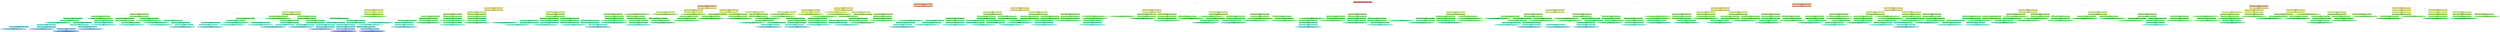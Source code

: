 digraph Tree {
splines=false;
graph [pad=".25", ranksep="0.5", nodesep="1"];
node [shape=rect, style="filled", color="black", fontname="helvetica",fillcolor="white"] ;
edge [fontname="helvetica"] ;
0 [label="isolet", shape=plaintext];
0:s -> 1:n [style=invis];   
1 [label=<<b> Class=1 </b> <br/> error: 1.000, n=7797 <br/> p: (0.04, 0.04, 0.04, 0.04, 0.04, 0.04, 0.04, 0.04, 0.04, 0.04, 0.04, 0.04, 0.04, 0.04, 0.04, 0.04, 0.04, 0.04, 0.04, 0.04, 0.04, 0.04, 0.04, 0.04, 0.04, 0.04) <br/><b>f459</b>>, fillcolor="0.000 0.7 0.800", shape="rect"];
2 [label=<<b> Class=21 </b> <br/> error: 0.828, n=3623 <br/> p: (0.00, 0.03, 0.01, 0.00, 0.00, 0.01, 0.00, 0.08, 0.08, 0.00, 0.00, 0.08, 0.08, 0.08, 0.08, 0.02, 0.00, 0.01, 0.08, 0.08, 0.08, 0.08, 0.00, 0.08, 0.02, 0.00) <br/><b>f395</b>>, fillcolor="0.043 0.7 0.900", shape="rect"];
1:s -> 2:n [label="<= 0.5662"] ;
3 [label=<<b> Class=2 </b> <br/> error: 0.707, n=1908 <br/> p: (0.01, 0.00, 0.01, 0.00, 0.01, 0.01, 0.00, 0.09, 0.00, 0.00, 0.00, 0.15, 0.01, 0.15, 0.13, 0.04, 0.00, 0.03, 0.01, 0.00, 0.15, 0.15, 0.00, 0.00, 0.05, 0.00) <br/><b>f168</b>>, fillcolor="0.086 0.7 0.800", shape="rect"];
2:s -> 3:n [label="<= -0.0234"] ;
4 [label=<<b> Class=4 </b> <br/> error: 0.632, n=1456 <br/> p: (0.01, 0.00, 0.00, 0.00, 0.00, 0.01, 0.00, 0.11, 0.00, 0.00, 0.00, 0.19, 0.01, 0.02, 0.16, 0.02, 0.00, 0.00, 0.01, 0.00, 0.20, 0.19, 0.00, 0.00, 0.06, 0.00) <br/><b>f397</b>>, fillcolor="0.129 0.7 0.900", shape="rect"];
3:s -> 4:n [label="<= -0.2408"] ;
5 [label=<<b> Class=2 </b> <br/> error: 0.569, n=845 <br/> p: (0.01, 0.00, 0.00, 0.00, 0.00, 0.01, 0.00, 0.05, 0.00, 0.00, 0.00, 0.32, 0.00, 0.04, 0.18, 0.02, 0.00, 0.00, 0.01, 0.00, 0.02, 0.25, 0.00, 0.00, 0.07, 0.00) <br/><b>f418</b>>, fillcolor="0.171 0.7 0.800", shape="rect"];
4:s -> 5:n [label="<= -0.3854"] ;
6 [label=<<b> Class=2 </b> <br/> error: 0.528, n=779 <br/> p: (0.01, 0.00, 0.00, 0.00, 0.00, 0.01, 0.00, 0.06, 0.00, 0.00, 0.00, 0.34, 0.00, 0.04, 0.20, 0.03, 0.00, 0.00, 0.01, 0.00, 0.02, 0.27, 0.00, 0.00, 0.00, 0.00) <br/><b>f480</b>>, fillcolor="0.214 0.7 0.900", shape="rect"];
5:s -> 6:n [label="<= -0.2768"] ;
7 [label=<<b> Class=22 </b> <br/> error: 0.523, n=322 <br/> p: (0.01, 0.00, 0.00, 0.00, 0.01, 0.01, 0.00, 0.05, 0.00, 0.00, 0.00, 0.11, 0.00, 0.10, 0.43, 0.01, 0.00, 0.00, 0.02, 0.00, 0.01, 0.22, 0.00, 0.00, 0.00, 0.00) <br/><b>f184</b>>, fillcolor="0.257 0.7 0.800", shape="rect"];
6:s -> 7:n [label="<= 0.3584"] ;
8 [label=<<b> Class=21 </b> <br/> error: 0.536, n=56 <br/> p: (0.02, 0.00, 0.00, 0.00, 0.04, 0.05, 0.00, 0.05, 0.00, 0.00, 0.00, 0.04, 0.00, 0.50, 0.14, 0.07, 0.00, 0.02, 0.00, 0.00, 0.04, 0.04, 0.00, 0.00, 0.00, 0.00) <br/><b>f359</b>>, fillcolor="0.300 0.7 0.900", shape="rect"];
7:s -> 8:n [label="<= 0.0054"] ;
9 [label=<<b> Class=21 </b> <br/> error: 0.359, n=40 <br/> p: (0.03, 0.00, 0.00, 0.00, 0.05, 0.07, 0.00, 0.00, 0.00, 0.00, 0.00, 0.00, 0.00, 0.70, 0.05, 0.00, 0.00, 0.03, 0.00, 0.00, 0.03, 0.05, 0.00, 0.00, 0.00, 0.00) <br/><b>f468</b>>, fillcolor="0.343 0.7 0.800", shape="rect"];
8:s -> 9:n [label="<= -0.9452"] ;
10 [label=<<b> Class=21 </b> <br/> error: 0.094, n=28 <br/> p: (0.00, 0.00, 0.00, 0.00, 0.00, 0.04, 0.00, 0.00, 0.00, 0.00, 0.00, 0.00, 0.00, 0.93, 0.00, 0.00, 0.00, 0.00, 0.00, 0.00, 0.00, 0.04, 0.00, 0.00, 0.00, 0.00) <br/><b>f89</b>>, fillcolor="0.386 0.7 0.900", shape="rect"];
9:s -> 10:n [label="> 0.3222"] ;
11 [label=<<b> Class=21 </b> <br/> error: 0.000, n=25 <br/> p: (0.00, 0.00, 0.00, 0.00, 0.00, 0.00, 0.00, 0.00, 0.00, 0.00, 0.00, 0.00, 0.00, 1.00, 0.00, 0.00, 0.00, 0.00, 0.00, 0.00, 0.00, 0.00, 0.00, 0.00, 0.00, 0.00) >, fillcolor="0.429 0.7 0.800", shape="oval"];
10:s -> 11:n [label="<= 0.784"] ;
12 [label=<<b> Class=22 </b> <br/> error: 0.449, n=16 <br/> p: (0.00, 0.00, 0.00, 0.00, 0.00, 0.00, 0.00, 0.19, 0.00, 0.00, 0.00, 0.12, 0.00, 0.00, 0.38, 0.25, 0.00, 0.00, 0.00, 0.00, 0.06, 0.00, 0.00, 0.00, 0.00, 0.00) >, fillcolor="0.343 0.7 0.800", shape="oval"];
8:s -> 12:n [label="> -0.9452"] ;
13 [label=<<b> Class=22 </b> <br/> error: 0.431, n=266 <br/> p: (0.01, 0.00, 0.00, 0.00, 0.00, 0.00, 0.00, 0.05, 0.00, 0.00, 0.00, 0.13, 0.00, 0.02, 0.50, 0.00, 0.00, 0.00, 0.03, 0.00, 0.00, 0.26, 0.00, 0.00, 0.00, 0.00) <br/><b>f326</b>>, fillcolor="0.300 0.7 0.900", shape="rect"];
7:s -> 13:n [label="> 0.0054"] ;
14 [label=<<b> Class=5 </b> <br/> error: 0.425, n=136 <br/> p: (0.02, 0.00, 0.00, 0.00, 0.00, 0.00, 0.00, 0.02, 0.00, 0.00, 0.00, 0.20, 0.00, 0.02, 0.25, 0.00, 0.00, 0.00, 0.01, 0.00, 0.01, 0.46, 0.00, 0.01, 0.00, 0.00) <br/><b>f434</b>>, fillcolor="0.343 0.7 0.800", shape="rect"];
13:s -> 14:n [label="<= -1"] ;
15 [label=<<b> Class=5 </b> <br/> error: 0.359, n=114 <br/> p: (0.03, 0.00, 0.00, 0.00, 0.00, 0.00, 0.00, 0.02, 0.00, 0.00, 0.00, 0.24, 0.00, 0.01, 0.16, 0.00, 0.00, 0.00, 0.00, 0.00, 0.00, 0.55, 0.00, 0.00, 0.00, 0.00) <br/><b>f328</b>>, fillcolor="0.386 0.7 0.900", shape="rect"];
14:s -> 15:n [label="<= -0.5428"] ;
16 [label=<<b> Class=5 </b> <br/> error: 0.318, n=96 <br/> p: (0.03, 0.00, 0.00, 0.00, 0.00, 0.00, 0.00, 0.02, 0.00, 0.00, 0.00, 0.26, 0.00, 0.01, 0.05, 0.00, 0.00, 0.00, 0.00, 0.00, 0.00, 0.62, 0.00, 0.00, 0.00, 0.00) <br/><b>f43</b>>, fillcolor="0.429 0.7 0.800", shape="rect"];
15:s -> 16:n [label="<= -0.864"] ;
17 [label=<<b> Class=5 </b> <br/> error: 0.198, n=66 <br/> p: (0.02, 0.00, 0.00, 0.00, 0.00, 0.00, 0.00, 0.00, 0.00, 0.00, 0.00, 0.20, 0.00, 0.02, 0.00, 0.00, 0.00, 0.00, 0.00, 0.00, 0.00, 0.77, 0.00, 0.00, 0.00, 0.00) <br/><b>f505</b>>, fillcolor="0.471 0.7 0.900", shape="rect"];
16:s -> 17:n [label="<= -0.5958"] ;
18 [label=<<b> Class=5 </b> <br/> error: 0.052, n=25 <br/> p: (0.04, 0.00, 0.00, 0.00, 0.00, 0.00, 0.00, 0.00, 0.00, 0.00, 0.00, 0.00, 0.00, 0.00, 0.00, 0.00, 0.00, 0.00, 0.00, 0.00, 0.00, 0.96, 0.00, 0.00, 0.00, 0.00) <br/><b>f15</b>>, fillcolor="0.514 0.7 0.800", shape="rect"];
17:s -> 18:n [label="<= 0.16"] ;
19 [label=<<b> Class=5 </b> <br/> error: 0.000, n=23 <br/> p: (0.00, 0.00, 0.00, 0.00, 0.00, 0.00, 0.00, 0.00, 0.00, 0.00, 0.00, 0.00, 0.00, 0.00, 0.00, 0.00, 0.00, 0.00, 0.00, 0.00, 0.00, 1.00, 0.00, 0.00, 0.00, 0.00) >, fillcolor="0.557 0.7 0.900", shape="oval"];
18:s -> 19:n [label="> -0.7304"] ;
20 [label=<<b> Class=5 </b> <br/> error: 0.224, n=41 <br/> p: (0.00, 0.00, 0.00, 0.00, 0.00, 0.00, 0.00, 0.00, 0.00, 0.00, 0.00, 0.32, 0.00, 0.02, 0.00, 0.00, 0.00, 0.00, 0.00, 0.00, 0.00, 0.66, 0.00, 0.00, 0.00, 0.00) <br/><b>f608</b>>, fillcolor="0.514 0.7 0.800", shape="rect"];
17:s -> 20:n [label="> 0.16"] ;
21 [label=<<b> Class=2 </b> <br/> error: 0.205, n=18 <br/> p: (0.00, 0.00, 0.00, 0.00, 0.00, 0.00, 0.00, 0.00, 0.00, 0.00, 0.00, 0.61, 0.00, 0.00, 0.00, 0.00, 0.00, 0.00, 0.00, 0.00, 0.00, 0.39, 0.00, 0.00, 0.00, 0.00) >, fillcolor="0.557 0.7 0.900", shape="oval"];
20:s -> 21:n [label="<= 0.2648"] ;
22 [label=<<b> Class=5 </b> <br/> error: 0.144, n=23 <br/> p: (0.00, 0.00, 0.00, 0.00, 0.00, 0.00, 0.00, 0.00, 0.00, 0.00, 0.00, 0.09, 0.00, 0.04, 0.00, 0.00, 0.00, 0.00, 0.00, 0.00, 0.00, 0.87, 0.00, 0.00, 0.00, 0.00) <br/><b>f557</b>>, fillcolor="0.557 0.7 0.900", shape="rect"];
20:s -> 22:n [label="> 0.2648"] ;
23 [label=<<b> Class=5 </b> <br/> error: 0.000, n=18 <br/> p: (0.00, 0.00, 0.00, 0.00, 0.00, 0.00, 0.00, 0.00, 0.00, 0.00, 0.00, 0.00, 0.00, 0.00, 0.00, 0.00, 0.00, 0.00, 0.00, 0.00, 0.00, 1.00, 0.00, 0.00, 0.00, 0.00) >, fillcolor="0.600 0.7 0.800", shape="oval"];
22:s -> 23:n [label="> 0.5304"] ;
24 [label=<<b> Class=2 </b> <br/> error: 0.426, n=30 <br/> p: (0.07, 0.00, 0.00, 0.00, 0.00, 0.00, 0.00, 0.07, 0.00, 0.00, 0.00, 0.40, 0.00, 0.00, 0.17, 0.00, 0.00, 0.00, 0.00, 0.00, 0.00, 0.30, 0.00, 0.00, 0.00, 0.00) <br/><b>f428</b>>, fillcolor="0.471 0.7 0.900", shape="rect"];
16:s -> 24:n [label="> -0.5958"] ;
25 [label=<<b> Class=2 </b> <br/> error: 0.241, n=18 <br/> p: (0.00, 0.00, 0.00, 0.00, 0.00, 0.00, 0.00, 0.00, 0.00, 0.00, 0.00, 0.67, 0.00, 0.00, 0.06, 0.00, 0.00, 0.00, 0.00, 0.00, 0.00, 0.28, 0.00, 0.00, 0.00, 0.00) <br/><b>f189</b>>, fillcolor="0.514 0.7 0.800", shape="rect"];
24:s -> 25:n [label="<= -0.4858"] ;
26 [label=<<b> Class=2 </b> <br/> error: 0.156, n=14 <br/> p: (0.00, 0.00, 0.00, 0.00, 0.00, 0.00, 0.00, 0.00, 0.00, 0.00, 0.00, 0.86, 0.00, 0.00, 0.07, 0.00, 0.00, 0.00, 0.00, 0.00, 0.00, 0.07, 0.00, 0.00, 0.00, 0.00) >, fillcolor="0.557 0.7 0.900", shape="oval"];
25:s -> 26:n [label="> 0.178"] ;
27 [label=<<b> Class=22 </b> <br/> error: 0.239, n=18 <br/> p: (0.00, 0.00, 0.00, 0.00, 0.00, 0.00, 0.00, 0.00, 0.00, 0.00, 0.00, 0.11, 0.00, 0.00, 0.72, 0.00, 0.00, 0.00, 0.00, 0.00, 0.00, 0.17, 0.00, 0.00, 0.00, 0.00) <br/><b>f18</b>>, fillcolor="0.429 0.7 0.800", shape="rect"];
15:s -> 27:n [label="> -0.864"] ;
28 [label=<<b> Class=22 </b> <br/> error: 0.079, n=14 <br/> p: (0.00, 0.00, 0.00, 0.00, 0.00, 0.00, 0.00, 0.00, 0.00, 0.00, 0.00, 0.07, 0.00, 0.00, 0.93, 0.00, 0.00, 0.00, 0.00, 0.00, 0.00, 0.00, 0.00, 0.00, 0.00, 0.00) >, fillcolor="0.471 0.7 0.900", shape="oval"];
27:s -> 28:n [label="> 0.0878"] ;
29 [label=<<b> Class=22 </b> <br/> error: 0.310, n=22 <br/> p: (0.00, 0.00, 0.00, 0.00, 0.00, 0.00, 0.00, 0.05, 0.00, 0.00, 0.00, 0.00, 0.00, 0.09, 0.73, 0.00, 0.00, 0.00, 0.05, 0.00, 0.05, 0.00, 0.00, 0.05, 0.00, 0.00) <br/><b>f218</b>>, fillcolor="0.386 0.7 0.900", shape="rect"];
14:s -> 29:n [label="> -0.5428"] ;
30 [label=<<b> Class=22 </b> <br/> error: 0.131, n=18 <br/> p: (0.00, 0.00, 0.00, 0.00, 0.00, 0.00, 0.00, 0.06, 0.00, 0.00, 0.00, 0.00, 0.00, 0.00, 0.89, 0.00, 0.00, 0.00, 0.00, 0.00, 0.00, 0.00, 0.00, 0.06, 0.00, 0.00) <br/><b>f550</b>>, fillcolor="0.429 0.7 0.800", shape="rect"];
29:s -> 30:n [label="> -0.3792"] ;
31 [label=<<b> Class=22 </b> <br/> error: 0.000, n=15 <br/> p: (0.00, 0.00, 0.00, 0.00, 0.00, 0.00, 0.00, 0.00, 0.00, 0.00, 0.00, 0.00, 0.00, 0.00, 1.00, 0.00, 0.00, 0.00, 0.00, 0.00, 0.00, 0.00, 0.00, 0.00, 0.00, 0.00) >, fillcolor="0.471 0.7 0.900", shape="oval"];
30:s -> 31:n [label="> 0.1008"] ;
32 [label=<<b> Class=22 </b> <br/> error: 0.297, n=130 <br/> p: (0.00, 0.00, 0.00, 0.00, 0.00, 0.00, 0.00, 0.07, 0.00, 0.00, 0.00, 0.05, 0.01, 0.01, 0.75, 0.00, 0.00, 0.00, 0.05, 0.01, 0.00, 0.05, 0.00, 0.00, 0.00, 0.00) <br/><b>f488</b>>, fillcolor="0.343 0.7 0.800", shape="rect"];
13:s -> 32:n [label="> -1"] ;
33 [label=<<b> Class=22 </b> <br/> error: 0.461, n=21 <br/> p: (0.00, 0.00, 0.00, 0.00, 0.00, 0.00, 0.00, 0.00, 0.00, 0.00, 0.00, 0.00, 0.05, 0.05, 0.33, 0.00, 0.00, 0.00, 0.24, 0.05, 0.00, 0.29, 0.00, 0.00, 0.00, 0.00) >, fillcolor="0.386 0.7 0.900", shape="oval"];
32:s -> 33:n [label="<= 0.1544"] ;
34 [label=<<b> Class=22 </b> <br/> error: 0.186, n=109 <br/> p: (0.00, 0.00, 0.00, 0.00, 0.00, 0.00, 0.00, 0.08, 0.00, 0.00, 0.00, 0.06, 0.00, 0.00, 0.83, 0.00, 0.00, 0.00, 0.02, 0.00, 0.00, 0.00, 0.00, 0.00, 0.00, 0.00) <br/><b>f582</b>>, fillcolor="0.386 0.7 0.900", shape="rect"];
32:s -> 34:n [label="> 0.1544"] ;
35 [label=<<b> Class=22 </b> <br/> error: 0.243, n=26 <br/> p: (0.00, 0.00, 0.00, 0.00, 0.00, 0.00, 0.00, 0.35, 0.00, 0.00, 0.00, 0.04, 0.00, 0.00, 0.62, 0.00, 0.00, 0.00, 0.00, 0.00, 0.00, 0.00, 0.00, 0.00, 0.00, 0.00) >, fillcolor="0.429 0.7 0.800", shape="oval"];
34:s -> 35:n [label="<= -1"] ;
36 [label=<<b> Class=22 </b> <br/> error: 0.114, n=83 <br/> p: (0.00, 0.00, 0.00, 0.00, 0.00, 0.00, 0.00, 0.00, 0.00, 0.00, 0.00, 0.07, 0.00, 0.00, 0.90, 0.00, 0.00, 0.00, 0.02, 0.00, 0.00, 0.00, 0.00, 0.00, 0.00, 0.00) <br/><b>f428</b>>, fillcolor="0.429 0.7 0.800", shape="rect"];
34:s -> 36:n [label="> -1"] ;
37 [label=<<b> Class=22 </b> <br/> error: 0.260, n=17 <br/> p: (0.00, 0.00, 0.00, 0.00, 0.00, 0.00, 0.00, 0.00, 0.00, 0.00, 0.00, 0.35, 0.00, 0.00, 0.59, 0.00, 0.00, 0.00, 0.06, 0.00, 0.00, 0.00, 0.00, 0.00, 0.00, 0.00) >, fillcolor="0.471 0.7 0.900", shape="oval"];
36:s -> 37:n [label="<= -0.8858"] ;
38 [label=<<b> Class=22 </b> <br/> error: 0.024, n=66 <br/> p: (0.00, 0.00, 0.00, 0.00, 0.00, 0.00, 0.00, 0.00, 0.00, 0.00, 0.00, 0.00, 0.00, 0.00, 0.98, 0.00, 0.00, 0.00, 0.02, 0.00, 0.00, 0.00, 0.00, 0.00, 0.00, 0.00) <br/><b>f306</b>>, fillcolor="0.471 0.7 0.900", shape="rect"];
36:s -> 38:n [label="> -0.8858"] ;
39 [label=<<b> Class=22 </b> <br/> error: 0.000, n=65 <br/> p: (0.00, 0.00, 0.00, 0.00, 0.00, 0.00, 0.00, 0.00, 0.00, 0.00, 0.00, 0.00, 0.00, 0.00, 1.00, 0.00, 0.00, 0.00, 0.00, 0.00, 0.00, 0.00, 0.00, 0.00, 0.00, 0.00) >, fillcolor="0.514 0.7 0.800", shape="oval"];
38:s -> 39:n [label="> -0.65"] ;
40 [label=<<b> Class=2 </b> <br/> error: 0.413, n=457 <br/> p: (0.01, 0.00, 0.00, 0.00, 0.00, 0.01, 0.00, 0.06, 0.00, 0.00, 0.00, 0.51, 0.00, 0.00, 0.03, 0.04, 0.00, 0.00, 0.00, 0.00, 0.03, 0.31, 0.00, 0.00, 0.00, 0.00) <br/><b>f520</b>>, fillcolor="0.257 0.7 0.800", shape="rect"];
6:s -> 40:n [label="> 0.3584"] ;
41 [label=<<b> Class=5 </b> <br/> error: 0.247, n=104 <br/> p: (0.01, 0.00, 0.00, 0.00, 0.00, 0.00, 0.00, 0.10, 0.00, 0.00, 0.00, 0.05, 0.01, 0.00, 0.00, 0.01, 0.00, 0.00, 0.01, 0.00, 0.02, 0.80, 0.00, 0.00, 0.00, 0.00) <br/><b>f427</b>>, fillcolor="0.300 0.7 0.900", shape="rect"];
40:s -> 41:n [label="<= 0.2182"] ;
42 [label=<<b> Class=5 </b> <br/> error: 0.114, n=87 <br/> p: (0.01, 0.00, 0.00, 0.00, 0.00, 0.00, 0.00, 0.00, 0.00, 0.00, 0.00, 0.05, 0.00, 0.00, 0.00, 0.00, 0.00, 0.00, 0.01, 0.00, 0.01, 0.92, 0.00, 0.00, 0.00, 0.00) <br/><b>f582</b>>, fillcolor="0.343 0.7 0.800", shape="rect"];
41:s -> 42:n [label="<= -0.3714"] ;
43 [label=<<b> Class=5 </b> <br/> error: 0.060, n=83 <br/> p: (0.01, 0.00, 0.00, 0.00, 0.00, 0.00, 0.00, 0.00, 0.00, 0.00, 0.00, 0.00, 0.00, 0.00, 0.00, 0.00, 0.00, 0.00, 0.01, 0.00, 0.01, 0.96, 0.00, 0.00, 0.00, 0.00) <br/><b>f191</b>>, fillcolor="0.386 0.7 0.900", shape="rect"];
42:s -> 43:n [label="<= -1"] ;
44 [label=<<b> Class=5 </b> <br/> error: 0.203, n=17 <br/> p: (0.06, 0.00, 0.00, 0.00, 0.00, 0.00, 0.00, 0.00, 0.00, 0.00, 0.00, 0.00, 0.00, 0.00, 0.00, 0.00, 0.00, 0.00, 0.06, 0.00, 0.06, 0.82, 0.00, 0.00, 0.00, 0.00) <br/><b>f19</b>>, fillcolor="0.429 0.7 0.800", shape="rect"];
43:s -> 44:n [label="<= 0.2554"] ;
45 [label=<<b> Class=5 </b> <br/> error: 0.075, n=15 <br/> p: (0.07, 0.00, 0.00, 0.00, 0.00, 0.00, 0.00, 0.00, 0.00, 0.00, 0.00, 0.00, 0.00, 0.00, 0.00, 0.00, 0.00, 0.00, 0.00, 0.00, 0.00, 0.93, 0.00, 0.00, 0.00, 0.00) <br/><b>f427</b>>, fillcolor="0.471 0.7 0.900", shape="rect"];
44:s -> 45:n [label="> 0.0836"] ;
46 [label=<<b> Class=5 </b> <br/> error: 0.000, n=14 <br/> p: (0.00, 0.00, 0.00, 0.00, 0.00, 0.00, 0.00, 0.00, 0.00, 0.00, 0.00, 0.00, 0.00, 0.00, 0.00, 0.00, 0.00, 0.00, 0.00, 0.00, 0.00, 1.00, 0.00, 0.00, 0.00, 0.00) >, fillcolor="0.514 0.7 0.800", shape="oval"];
45:s -> 46:n [label="<= -0.9714"] ;
47 [label=<<b> Class=5 </b> <br/> error: 0.000, n=66 <br/> p: (0.00, 0.00, 0.00, 0.00, 0.00, 0.00, 0.00, 0.00, 0.00, 0.00, 0.00, 0.00, 0.00, 0.00, 0.00, 0.00, 0.00, 0.00, 0.00, 0.00, 0.00, 1.00, 0.00, 0.00, 0.00, 0.00) >, fillcolor="0.429 0.7 0.800", shape="oval"];
43:s -> 47:n [label="> 0.2554"] ;
48 [label=<<b> Class=16 </b> <br/> error: 0.394, n=17 <br/> p: (0.00, 0.00, 0.00, 0.00, 0.00, 0.00, 0.00, 0.59, 0.00, 0.00, 0.00, 0.06, 0.06, 0.00, 0.00, 0.06, 0.00, 0.00, 0.00, 0.00, 0.06, 0.18, 0.00, 0.00, 0.00, 0.00) >, fillcolor="0.343 0.7 0.800", shape="oval"];
41:s -> 48:n [label="> -0.3714"] ;
49 [label=<<b> Class=2 </b> <br/> error: 0.380, n=353 <br/> p: (0.01, 0.00, 0.00, 0.00, 0.00, 0.01, 0.00, 0.05, 0.00, 0.00, 0.00, 0.64, 0.00, 0.00, 0.04, 0.04, 0.00, 0.00, 0.00, 0.00, 0.03, 0.17, 0.00, 0.00, 0.00, 0.00) <br/><b>f428</b>>, fillcolor="0.300 0.7 0.900", shape="rect"];
40:s -> 49:n [label="> 0.2182"] ;
50 [label=<<b> Class=2 </b> <br/> error: 0.273, n=297 <br/> p: (0.01, 0.00, 0.00, 0.00, 0.00, 0.01, 0.00, 0.01, 0.00, 0.00, 0.00, 0.74, 0.00, 0.00, 0.02, 0.01, 0.00, 0.00, 0.00, 0.00, 0.02, 0.17, 0.00, 0.00, 0.00, 0.00) <br/><b>f545</b>>, fillcolor="0.343 0.7 0.800", shape="rect"];
49:s -> 50:n [label="<= -0.1714"] ;
51 [label=<<b> Class=2 </b> <br/> error: 0.256, n=92 <br/> p: (0.01, 0.00, 0.00, 0.00, 0.00, 0.00, 0.00, 0.00, 0.00, 0.00, 0.00, 0.51, 0.00, 0.00, 0.02, 0.00, 0.00, 0.00, 0.00, 0.00, 0.00, 0.46, 0.00, 0.00, 0.00, 0.00) <br/><b>f274</b>>, fillcolor="0.386 0.7 0.900", shape="rect"];
50:s -> 51:n [label="<= 0.1972"] ;
52 [label=<<b> Class=5 </b> <br/> error: 0.215, n=42 <br/> p: (0.00, 0.00, 0.00, 0.00, 0.00, 0.00, 0.00, 0.00, 0.00, 0.00, 0.00, 0.21, 0.00, 0.00, 0.05, 0.00, 0.00, 0.00, 0.00, 0.00, 0.00, 0.74, 0.00, 0.00, 0.00, 0.00) <br/><b>f286</b>>, fillcolor="0.429 0.7 0.800", shape="rect"];
51:s -> 52:n [label="<= 0.3914"] ;
53 [label=<<b> Class=2 </b> <br/> error: 0.291, n=20 <br/> p: (0.00, 0.00, 0.00, 0.00, 0.00, 0.00, 0.00, 0.00, 0.00, 0.00, 0.00, 0.45, 0.00, 0.00, 0.10, 0.00, 0.00, 0.00, 0.00, 0.00, 0.00, 0.45, 0.00, 0.00, 0.00, 0.00) >, fillcolor="0.471 0.7 0.900", shape="oval"];
52:s -> 53:n [label="<= 0.6956"] ;
54 [label=<<b> Class=5 </b> <br/> error: 0.000, n=22 <br/> p: (0.00, 0.00, 0.00, 0.00, 0.00, 0.00, 0.00, 0.00, 0.00, 0.00, 0.00, 0.00, 0.00, 0.00, 0.00, 0.00, 0.00, 0.00, 0.00, 0.00, 0.00, 1.00, 0.00, 0.00, 0.00, 0.00) >, fillcolor="0.471 0.7 0.900", shape="oval"];
52:s -> 54:n [label="> 0.6956"] ;
55 [label=<<b> Class=2 </b> <br/> error: 0.190, n=50 <br/> p: (0.02, 0.00, 0.00, 0.00, 0.00, 0.00, 0.00, 0.00, 0.00, 0.00, 0.00, 0.76, 0.00, 0.00, 0.00, 0.00, 0.00, 0.00, 0.00, 0.00, 0.00, 0.22, 0.00, 0.00, 0.00, 0.00) <br/><b>f524</b>>, fillcolor="0.429 0.7 0.800", shape="rect"];
51:s -> 55:n [label="> 0.3914"] ;
56 [label=<<b> Class=2 </b> <br/> error: 0.055, n=23 <br/> p: (0.04, 0.00, 0.00, 0.00, 0.00, 0.00, 0.00, 0.00, 0.00, 0.00, 0.00, 0.96, 0.00, 0.00, 0.00, 0.00, 0.00, 0.00, 0.00, 0.00, 0.00, 0.00, 0.00, 0.00, 0.00, 0.00) <br/><b>f222</b>>, fillcolor="0.471 0.7 0.900", shape="rect"];
55:s -> 56:n [label="<= 0.6204"] ;
57 [label=<<b> Class=2 </b> <br/> error: 0.000, n=21 <br/> p: (0.00, 0.00, 0.00, 0.00, 0.00, 0.00, 0.00, 0.00, 0.00, 0.00, 0.00, 1.00, 0.00, 0.00, 0.00, 0.00, 0.00, 0.00, 0.00, 0.00, 0.00, 0.00, 0.00, 0.00, 0.00, 0.00) >, fillcolor="0.514 0.7 0.800", shape="oval"];
56:s -> 57:n [label="> -0.5134"] ;
58 [label=<<b> Class=2 </b> <br/> error: 0.207, n=27 <br/> p: (0.00, 0.00, 0.00, 0.00, 0.00, 0.00, 0.00, 0.00, 0.00, 0.00, 0.00, 0.59, 0.00, 0.00, 0.00, 0.00, 0.00, 0.00, 0.00, 0.00, 0.00, 0.41, 0.00, 0.00, 0.00, 0.00) <br/><b>f478</b>>, fillcolor="0.471 0.7 0.900", shape="rect"];
55:s -> 58:n [label="> 0.6204"] ;
59 [label=<<b> Class=5 </b> <br/> error: 0.178, n=15 <br/> p: (0.00, 0.00, 0.00, 0.00, 0.00, 0.00, 0.00, 0.00, 0.00, 0.00, 0.00, 0.27, 0.00, 0.00, 0.00, 0.00, 0.00, 0.00, 0.00, 0.00, 0.00, 0.73, 0.00, 0.00, 0.00, 0.00) >, fillcolor="0.514 0.7 0.800", shape="oval"];
58:s -> 59:n [label="<= 0.6082"] ;
60 [label=<<b> Class=2 </b> <br/> error: 0.220, n=205 <br/> p: (0.00, 0.00, 0.00, 0.00, 0.00, 0.02, 0.00, 0.01, 0.00, 0.00, 0.00, 0.85, 0.00, 0.00, 0.02, 0.01, 0.00, 0.00, 0.00, 0.00, 0.03, 0.04, 0.00, 0.00, 0.00, 0.00) <br/><b>f301</b>>, fillcolor="0.386 0.7 0.900", shape="rect"];
50:s -> 60:n [label="> 0.1972"] ;
61 [label=<<b> Class=2 </b> <br/> error: 0.134, n=156 <br/> p: (0.00, 0.00, 0.00, 0.00, 0.00, 0.00, 0.00, 0.00, 0.00, 0.00, 0.00, 0.90, 0.00, 0.00, 0.03, 0.00, 0.00, 0.00, 0.00, 0.00, 0.03, 0.05, 0.00, 0.00, 0.00, 0.00) <br/><b>f581</b>>, fillcolor="0.429 0.7 0.800", shape="rect"];
60:s -> 61:n [label="<= -0.262"] ;
62 [label=<<b> Class=2 </b> <br/> error: 0.112, n=153 <br/> p: (0.00, 0.00, 0.00, 0.00, 0.00, 0.00, 0.00, 0.00, 0.00, 0.00, 0.00, 0.92, 0.00, 0.00, 0.01, 0.00, 0.00, 0.00, 0.00, 0.00, 0.03, 0.05, 0.00, 0.00, 0.00, 0.00) <br/><b>f506</b>>, fillcolor="0.471 0.7 0.900", shape="rect"];
61:s -> 62:n [label="<= -0.6"] ;
63 [label=<<b> Class=2 </b> <br/> error: 0.276, n=20 <br/> p: (0.00, 0.00, 0.00, 0.00, 0.00, 0.00, 0.00, 0.00, 0.00, 0.00, 0.00, 0.60, 0.00, 0.00, 0.00, 0.00, 0.00, 0.00, 0.00, 0.00, 0.10, 0.30, 0.00, 0.00, 0.00, 0.00) <br/><b>f169</b>>, fillcolor="0.514 0.7 0.800", shape="rect"];
62:s -> 63:n [label="<= 0.2942"] ;
64 [label=<<b> Class=2 </b> <br/> error: 0.193, n=15 <br/> p: (0.00, 0.00, 0.00, 0.00, 0.00, 0.00, 0.00, 0.00, 0.00, 0.00, 0.00, 0.80, 0.00, 0.00, 0.00, 0.00, 0.00, 0.00, 0.00, 0.00, 0.13, 0.07, 0.00, 0.00, 0.00, 0.00) >, fillcolor="0.557 0.7 0.900", shape="oval"];
63:s -> 64:n [label="> -0.8442"] ;
65 [label=<<b> Class=2 </b> <br/> error: 0.061, n=133 <br/> p: (0.00, 0.00, 0.00, 0.00, 0.00, 0.00, 0.00, 0.00, 0.00, 0.00, 0.00, 0.96, 0.00, 0.00, 0.01, 0.00, 0.00, 0.00, 0.00, 0.00, 0.02, 0.02, 0.00, 0.00, 0.00, 0.00) <br/><b>f574</b>>, fillcolor="0.514 0.7 0.800", shape="rect"];
62:s -> 65:n [label="> 0.2942"] ;
66 [label=<<b> Class=2 </b> <br/> error: 0.028, n=128 <br/> p: (0.00, 0.00, 0.00, 0.00, 0.00, 0.00, 0.00, 0.00, 0.00, 0.00, 0.00, 0.98, 0.00, 0.00, 0.00, 0.00, 0.00, 0.00, 0.00, 0.00, 0.01, 0.01, 0.00, 0.00, 0.00, 0.00) <br/><b>f339</b>>, fillcolor="0.557 0.7 0.900", shape="rect"];
65:s -> 66:n [label="<= 0.4892"] ;
67 [label=<<b> Class=2 </b> <br/> error: 0.000, n=122 <br/> p: (0.00, 0.00, 0.00, 0.00, 0.00, 0.00, 0.00, 0.00, 0.00, 0.00, 0.00, 1.00, 0.00, 0.00, 0.00, 0.00, 0.00, 0.00, 0.00, 0.00, 0.00, 0.00, 0.00, 0.00, 0.00, 0.00) >, fillcolor="0.600 0.7 0.800", shape="oval"];
66:s -> 67:n [label="<= 0.6708"] ;
68 [label=<<b> Class=2 </b> <br/> error: 0.371, n=49 <br/> p: (0.02, 0.00, 0.00, 0.00, 0.00, 0.08, 0.00, 0.04, 0.00, 0.00, 0.00, 0.69, 0.00, 0.02, 0.00, 0.06, 0.00, 0.00, 0.00, 0.00, 0.04, 0.02, 0.00, 0.00, 0.02, 0.00) <br/><b>f434</b>>, fillcolor="0.429 0.7 0.800", shape="rect"];
60:s -> 68:n [label="> -0.262"] ;
69 [label=<<b> Class=2 </b> <br/> error: 0.237, n=42 <br/> p: (0.02, 0.00, 0.00, 0.00, 0.00, 0.07, 0.00, 0.00, 0.00, 0.00, 0.00, 0.81, 0.00, 0.02, 0.00, 0.00, 0.00, 0.00, 0.00, 0.00, 0.05, 0.02, 0.00, 0.00, 0.00, 0.00) <br/><b>f509</b>>, fillcolor="0.471 0.7 0.900", shape="rect"];
68:s -> 69:n [label="<= -0.4"] ;
70 [label=<<b> Class=2 </b> <br/> error: 0.137, n=38 <br/> p: (0.00, 0.00, 0.00, 0.00, 0.00, 0.03, 0.00, 0.00, 0.00, 0.00, 0.00, 0.89, 0.00, 0.03, 0.00, 0.00, 0.00, 0.00, 0.00, 0.00, 0.05, 0.00, 0.00, 0.00, 0.00, 0.00) <br/><b>f159</b>>, fillcolor="0.514 0.7 0.800", shape="rect"];
69:s -> 70:n [label="> 0.0164"] ;
71 [label=<<b> Class=2 </b> <br/> error: 0.078, n=36 <br/> p: (0.00, 0.00, 0.00, 0.00, 0.00, 0.00, 0.00, 0.00, 0.00, 0.00, 0.00, 0.94, 0.00, 0.03, 0.00, 0.00, 0.00, 0.00, 0.00, 0.00, 0.03, 0.00, 0.00, 0.00, 0.00, 0.00) <br/><b>f242</b>>, fillcolor="0.557 0.7 0.900", shape="rect"];
70:s -> 71:n [label="> -0.5804"] ;
72 [label=<<b> Class=2 </b> <br/> error: 0.000, n=32 <br/> p: (0.00, 0.00, 0.00, 0.00, 0.00, 0.00, 0.00, 0.00, 0.00, 0.00, 0.00, 1.00, 0.00, 0.00, 0.00, 0.00, 0.00, 0.00, 0.00, 0.00, 0.00, 0.00, 0.00, 0.00, 0.00, 0.00) >, fillcolor="0.600 0.7 0.800", shape="oval"];
71:s -> 72:n [label="> 0.0968"] ;
73 [label=<<b> Class=16 </b> <br/> error: 0.539, n=56 <br/> p: (0.02, 0.00, 0.00, 0.00, 0.00, 0.00, 0.00, 0.30, 0.00, 0.00, 0.00, 0.09, 0.00, 0.00, 0.12, 0.21, 0.00, 0.00, 0.00, 0.00, 0.11, 0.14, 0.00, 0.00, 0.00, 0.00) <br/><b>f422</b>>, fillcolor="0.343 0.7 0.800", shape="rect"];
49:s -> 73:n [label="> -0.1714"] ;
74 [label=<<b> Class=16 </b> <br/> error: 0.483, n=44 <br/> p: (0.02, 0.00, 0.00, 0.00, 0.00, 0.00, 0.00, 0.39, 0.00, 0.00, 0.00, 0.11, 0.00, 0.00, 0.16, 0.00, 0.00, 0.00, 0.00, 0.00, 0.14, 0.18, 0.00, 0.00, 0.00, 0.00) <br/><b>f569</b>>, fillcolor="0.386 0.7 0.900", shape="rect"];
73:s -> 74:n [label="<= -0.6286"] ;
75 [label=<<b> Class=5 </b> <br/> error: 0.471, n=27 <br/> p: (0.00, 0.00, 0.00, 0.00, 0.00, 0.00, 0.00, 0.22, 0.00, 0.00, 0.00, 0.19, 0.00, 0.00, 0.07, 0.00, 0.00, 0.00, 0.00, 0.00, 0.22, 0.30, 0.00, 0.00, 0.00, 0.00) <br/><b>f501</b>>, fillcolor="0.429 0.7 0.800", shape="rect"];
74:s -> 75:n [label="<= 0.381"] ;
76 [label=<<b> Class=5 </b> <br/> error: 0.364, n=17 <br/> p: (0.00, 0.00, 0.00, 0.00, 0.00, 0.00, 0.00, 0.29, 0.00, 0.00, 0.00, 0.18, 0.00, 0.00, 0.06, 0.00, 0.00, 0.00, 0.00, 0.00, 0.00, 0.47, 0.00, 0.00, 0.00, 0.00) >, fillcolor="0.471 0.7 0.900", shape="oval"];
75:s -> 76:n [label="<= 0.6364"] ;
77 [label=<<b> Class=16 </b> <br/> error: 0.248, n=17 <br/> p: (0.06, 0.00, 0.00, 0.00, 0.00, 0.00, 0.00, 0.65, 0.00, 0.00, 0.00, 0.00, 0.00, 0.00, 0.29, 0.00, 0.00, 0.00, 0.00, 0.00, 0.00, 0.00, 0.00, 0.00, 0.00, 0.00) >, fillcolor="0.429 0.7 0.800", shape="oval"];
74:s -> 77:n [label="> 0.381"] ;
78 [label=<<b> Class=8 </b> <br/> error: 0.141, n=66 <br/> p: (0.00, 0.00, 0.00, 0.00, 0.00, 0.00, 0.00, 0.02, 0.00, 0.00, 0.00, 0.06, 0.00, 0.00, 0.02, 0.00, 0.00, 0.00, 0.00, 0.00, 0.00, 0.00, 0.02, 0.00, 0.89, 0.00) <br/><b>f441</b>>, fillcolor="0.214 0.7 0.900", shape="rect"];
5:s -> 78:n [label="> -0.2768"] ;
79 [label=<<b> Class=8 </b> <br/> error: 0.026, n=60 <br/> p: (0.00, 0.00, 0.00, 0.00, 0.00, 0.00, 0.00, 0.00, 0.00, 0.00, 0.00, 0.00, 0.00, 0.00, 0.00, 0.00, 0.00, 0.00, 0.00, 0.00, 0.00, 0.00, 0.02, 0.00, 0.98, 0.00) <br/><b>f80</b>>, fillcolor="0.257 0.7 0.800", shape="rect"];
78:s -> 79:n [label="> -0.3142"] ;
80 [label=<<b> Class=8 </b> <br/> error: 0.000, n=59 <br/> p: (0.00, 0.00, 0.00, 0.00, 0.00, 0.00, 0.00, 0.00, 0.00, 0.00, 0.00, 0.00, 0.00, 0.00, 0.00, 0.00, 0.00, 0.00, 0.00, 0.00, 0.00, 0.00, 0.00, 0.00, 1.00, 0.00) >, fillcolor="0.300 0.7 0.900", shape="oval"];
79:s -> 80:n [label="> -0.7314"] ;
81 [label=<<b> Class=4 </b> <br/> error: 0.521, n=611 <br/> p: (0.00, 0.00, 0.01, 0.00, 0.00, 0.00, 0.00, 0.19, 0.00, 0.00, 0.00, 0.01, 0.03, 0.00, 0.13, 0.01, 0.00, 0.00, 0.01, 0.00, 0.44, 0.11, 0.00, 0.00, 0.04, 0.00) <br/><b>f480</b>>, fillcolor="0.171 0.7 0.800", shape="rect"];
4:s -> 81:n [label="> -0.3854"] ;
82 [label=<<b> Class=22 </b> <br/> error: 0.554, n=200 <br/> p: (0.01, 0.00, 0.00, 0.00, 0.00, 0.01, 0.00, 0.20, 0.00, 0.00, 0.00, 0.02, 0.01, 0.01, 0.38, 0.01, 0.00, 0.00, 0.04, 0.00, 0.04, 0.18, 0.00, 0.01, 0.07, 0.00) <br/><b>f541</b>>, fillcolor="0.214 0.7 0.900", shape="rect"];
81:s -> 82:n [label="<= 0.8334"] ;
83 [label=<<b> Class=16 </b> <br/> error: 0.572, n=123 <br/> p: (0.02, 0.00, 0.00, 0.00, 0.00, 0.02, 0.00, 0.33, 0.00, 0.00, 0.00, 0.03, 0.00, 0.01, 0.13, 0.02, 0.00, 0.00, 0.01, 0.00, 0.06, 0.27, 0.00, 0.01, 0.09, 0.00) <br/><b>f582</b>>, fillcolor="0.257 0.7 0.800", shape="rect"];
82:s -> 83:n [label="<= 0.5706"] ;
84 [label=<<b> Class=16 </b> <br/> error: 0.494, n=104 <br/> p: (0.03, 0.00, 0.00, 0.00, 0.00, 0.03, 0.00, 0.38, 0.00, 0.00, 0.00, 0.03, 0.00, 0.00, 0.02, 0.02, 0.00, 0.00, 0.00, 0.00, 0.07, 0.32, 0.00, 0.00, 0.11, 0.00) <br/><b>f353</b>>, fillcolor="0.300 0.7 0.900", shape="rect"];
83:s -> 84:n [label="<= -1"] ;
85 [label=<<b> Class=16 </b> <br/> error: 0.437, n=93 <br/> p: (0.03, 0.00, 0.00, 0.00, 0.00, 0.03, 0.00, 0.43, 0.00, 0.00, 0.00, 0.03, 0.00, 0.00, 0.02, 0.02, 0.00, 0.00, 0.00, 0.00, 0.08, 0.35, 0.00, 0.00, 0.00, 0.00) <br/><b>f487</b>>, fillcolor="0.343 0.7 0.800", shape="rect"];
84:s -> 85:n [label="<= -1"] ;
86 [label=<<b> Class=5 </b> <br/> error: 0.342, n=38 <br/> p: (0.08, 0.00, 0.00, 0.00, 0.00, 0.08, 0.00, 0.11, 0.00, 0.00, 0.00, 0.00, 0.00, 0.00, 0.00, 0.00, 0.00, 0.00, 0.00, 0.00, 0.08, 0.66, 0.00, 0.00, 0.00, 0.00) <br/><b>f48</b>>, fillcolor="0.386 0.7 0.900", shape="rect"];
85:s -> 86:n [label="<= 0.1538"] ;
87 [label=<<b> Class=5 </b> <br/> error: 0.211, n=31 <br/> p: (0.00, 0.00, 0.00, 0.00, 0.00, 0.00, 0.00, 0.13, 0.00, 0.00, 0.00, 0.00, 0.00, 0.00, 0.00, 0.00, 0.00, 0.00, 0.00, 0.00, 0.10, 0.77, 0.00, 0.00, 0.00, 0.00) <br/><b>f329</b>>, fillcolor="0.429 0.7 0.800", shape="rect"];
86:s -> 87:n [label="<= 0.0812"] ;
88 [label=<<b> Class=5 </b> <br/> error: 0.083, n=26 <br/> p: (0.00, 0.00, 0.00, 0.00, 0.00, 0.00, 0.00, 0.00, 0.00, 0.00, 0.00, 0.00, 0.00, 0.00, 0.00, 0.00, 0.00, 0.00, 0.00, 0.00, 0.08, 0.92, 0.00, 0.00, 0.00, 0.00) <br/><b>f495</b>>, fillcolor="0.471 0.7 0.900", shape="rect"];
87:s -> 88:n [label="<= -0.6666"] ;
89 [label=<<b> Class=5 </b> <br/> error: 0.000, n=22 <br/> p: (0.00, 0.00, 0.00, 0.00, 0.00, 0.00, 0.00, 0.00, 0.00, 0.00, 0.00, 0.00, 0.00, 0.00, 0.00, 0.00, 0.00, 0.00, 0.00, 0.00, 0.00, 1.00, 0.00, 0.00, 0.00, 0.00) >, fillcolor="0.514 0.7 0.800", shape="oval"];
88:s -> 89:n [label="> 0.51"] ;
90 [label=<<b> Class=16 </b> <br/> error: 0.352, n=55 <br/> p: (0.00, 0.00, 0.00, 0.00, 0.00, 0.00, 0.00, 0.65, 0.00, 0.00, 0.00, 0.05, 0.00, 0.00, 0.04, 0.04, 0.00, 0.00, 0.00, 0.00, 0.07, 0.15, 0.00, 0.00, 0.00, 0.00) <br/><b>f396</b>>, fillcolor="0.386 0.7 0.900", shape="rect"];
85:s -> 90:n [label="> 0.1538"] ;
91 [label=<<b> Class=5 </b> <br/> error: 0.519, n=19 <br/> p: (0.00, 0.00, 0.00, 0.00, 0.00, 0.00, 0.00, 0.21, 0.00, 0.00, 0.00, 0.16, 0.00, 0.00, 0.05, 0.11, 0.00, 0.00, 0.00, 0.00, 0.21, 0.26, 0.00, 0.00, 0.00, 0.00) >, fillcolor="0.429 0.7 0.800", shape="oval"];
90:s -> 91:n [label="<= -0.46"] ;
92 [label=<<b> Class=16 </b> <br/> error: 0.126, n=36 <br/> p: (0.00, 0.00, 0.00, 0.00, 0.00, 0.00, 0.00, 0.89, 0.00, 0.00, 0.00, 0.00, 0.00, 0.00, 0.03, 0.00, 0.00, 0.00, 0.00, 0.00, 0.00, 0.08, 0.00, 0.00, 0.00, 0.00) <br/><b>f329</b>>, fillcolor="0.429 0.7 0.800", shape="rect"];
90:s -> 92:n [label="> -0.46"] ;
93 [label=<<b> Class=16 </b> <br/> error: 0.000, n=29 <br/> p: (0.00, 0.00, 0.00, 0.00, 0.00, 0.00, 0.00, 1.00, 0.00, 0.00, 0.00, 0.00, 0.00, 0.00, 0.00, 0.00, 0.00, 0.00, 0.00, 0.00, 0.00, 0.00, 0.00, 0.00, 0.00, 0.00) >, fillcolor="0.471 0.7 0.900", shape="oval"];
92:s -> 93:n [label="> -0.9368"] ;
94 [label=<<b> Class=22 </b> <br/> error: 0.307, n=19 <br/> p: (0.00, 0.00, 0.00, 0.00, 0.00, 0.00, 0.00, 0.00, 0.00, 0.00, 0.00, 0.05, 0.00, 0.05, 0.74, 0.05, 0.00, 0.00, 0.05, 0.00, 0.00, 0.00, 0.00, 0.05, 0.00, 0.00) <br/><b>f91</b>>, fillcolor="0.300 0.7 0.900", shape="rect"];
83:s -> 94:n [label="> -1"] ;
95 [label=<<b> Class=22 </b> <br/> error: 0.142, n=16 <br/> p: (0.00, 0.00, 0.00, 0.00, 0.00, 0.00, 0.00, 0.00, 0.00, 0.00, 0.00, 0.06, 0.00, 0.06, 0.88, 0.00, 0.00, 0.00, 0.00, 0.00, 0.00, 0.00, 0.00, 0.00, 0.00, 0.00) <br/><b>f276</b>>, fillcolor="0.343 0.7 0.800", shape="rect"];
94:s -> 95:n [label="> 0.518"] ;
96 [label=<<b> Class=22 </b> <br/> error: 0.000, n=14 <br/> p: (0.00, 0.00, 0.00, 0.00, 0.00, 0.00, 0.00, 0.00, 0.00, 0.00, 0.00, 0.00, 0.00, 0.00, 1.00, 0.00, 0.00, 0.00, 0.00, 0.00, 0.00, 0.00, 0.00, 0.00, 0.00, 0.00) >, fillcolor="0.386 0.7 0.900", shape="oval"];
95:s -> 96:n [label="> -0.2244"] ;
97 [label=<<b> Class=22 </b> <br/> error: 0.272, n=77 <br/> p: (0.00, 0.00, 0.00, 0.00, 0.00, 0.00, 0.00, 0.01, 0.00, 0.00, 0.00, 0.00, 0.01, 0.00, 0.78, 0.00, 0.00, 0.00, 0.09, 0.00, 0.01, 0.05, 0.00, 0.01, 0.03, 0.00) <br/><b>f552</b>>, fillcolor="0.257 0.7 0.800", shape="rect"];
82:s -> 97:n [label="> 0.5706"] ;
98 [label=<<b> Class=22 </b> <br/> error: 0.167, n=67 <br/> p: (0.00, 0.00, 0.00, 0.00, 0.00, 0.00, 0.00, 0.01, 0.00, 0.00, 0.00, 0.00, 0.01, 0.00, 0.88, 0.00, 0.00, 0.00, 0.04, 0.00, 0.01, 0.00, 0.00, 0.00, 0.03, 0.00) <br/><b>f120</b>>, fillcolor="0.300 0.7 0.900", shape="rect"];
97:s -> 98:n [label="> 0.0718"] ;
99 [label=<<b> Class=22 </b> <br/> error: 0.086, n=61 <br/> p: (0.00, 0.00, 0.00, 0.00, 0.00, 0.00, 0.00, 0.00, 0.00, 0.00, 0.00, 0.00, 0.00, 0.00, 0.93, 0.00, 0.00, 0.00, 0.05, 0.00, 0.02, 0.00, 0.00, 0.00, 0.00, 0.00) <br/><b>f517</b>>, fillcolor="0.343 0.7 0.800", shape="rect"];
98:s -> 99:n [label="> 0.3484"] ;
100 [label=<<b> Class=22 </b> <br/> error: 0.028, n=55 <br/> p: (0.00, 0.00, 0.00, 0.00, 0.00, 0.00, 0.00, 0.00, 0.00, 0.00, 0.00, 0.00, 0.00, 0.00, 0.98, 0.00, 0.00, 0.00, 0.00, 0.00, 0.02, 0.00, 0.00, 0.00, 0.00, 0.00) <br/><b>f396</b>>, fillcolor="0.386 0.7 0.900", shape="rect"];
99:s -> 100:n [label="> -0.4"] ;
101 [label=<<b> Class=22 </b> <br/> error: 0.000, n=53 <br/> p: (0.00, 0.00, 0.00, 0.00, 0.00, 0.00, 0.00, 0.00, 0.00, 0.00, 0.00, 0.00, 0.00, 0.00, 1.00, 0.00, 0.00, 0.00, 0.00, 0.00, 0.00, 0.00, 0.00, 0.00, 0.00, 0.00) >, fillcolor="0.429 0.7 0.800", shape="oval"];
100:s -> 101:n [label="> -0.8334"] ;
102 [label=<<b> Class=4 </b> <br/> error: 0.367, n=411 <br/> p: (0.00, 0.00, 0.02, 0.00, 0.00, 0.00, 0.00, 0.19, 0.00, 0.00, 0.00, 0.01, 0.04, 0.00, 0.01, 0.00, 0.00, 0.00, 0.00, 0.00, 0.64, 0.07, 0.00, 0.00, 0.03, 0.00) <br/><b>f584</b>>, fillcolor="0.214 0.7 0.900", shape="rect"];
81:s -> 102:n [label="> 0.8334"] ;
103 [label=<<b> Class=4 </b> <br/> error: 0.226, n=290 <br/> p: (0.00, 0.00, 0.00, 0.00, 0.00, 0.00, 0.00, 0.03, 0.00, 0.00, 0.00, 0.01, 0.01, 0.00, 0.01, 0.00, 0.00, 0.00, 0.00, 0.00, 0.81, 0.10, 0.00, 0.00, 0.03, 0.00) <br/><b>f416</b>>, fillcolor="0.257 0.7 0.800", shape="rect"];
102:s -> 103:n [label="<= -0.6"] ;
104 [label=<<b> Class=4 </b> <br/> error: 0.186, n=280 <br/> p: (0.00, 0.00, 0.00, 0.00, 0.00, 0.00, 0.00, 0.03, 0.00, 0.00, 0.00, 0.01, 0.01, 0.00, 0.01, 0.00, 0.00, 0.00, 0.00, 0.00, 0.84, 0.10, 0.00, 0.00, 0.00, 0.00) <br/><b>f481</b>>, fillcolor="0.300 0.7 0.900", shape="rect"];
103:s -> 104:n [label="<= -0.1668"] ;
105 [label=<<b> Class=4 </b> <br/> error: 0.107, n=231 <br/> p: (0.00, 0.00, 0.00, 0.00, 0.00, 0.00, 0.00, 0.00, 0.00, 0.00, 0.00, 0.00, 0.01, 0.00, 0.00, 0.00, 0.00, 0.00, 0.00, 0.00, 0.92, 0.06, 0.00, 0.00, 0.00, 0.00) <br/><b>f535</b>>, fillcolor="0.343 0.7 0.800", shape="rect"];
104:s -> 105:n [label="<= -0.2084"] ;
106 [label=<<b> Class=4 </b> <br/> error: 0.267, n=34 <br/> p: (0.00, 0.00, 0.00, 0.00, 0.00, 0.00, 0.00, 0.03, 0.00, 0.00, 0.00, 0.03, 0.00, 0.00, 0.00, 0.00, 0.00, 0.00, 0.00, 0.00, 0.62, 0.32, 0.00, 0.00, 0.00, 0.00) <br/><b>f241</b>>, fillcolor="0.386 0.7 0.900", shape="rect"];
105:s -> 106:n [label="<= 0.5124"] ;
107 [label=<<b> Class=5 </b> <br/> error: 0.159, n=14 <br/> p: (0.00, 0.00, 0.00, 0.00, 0.00, 0.00, 0.00, 0.00, 0.00, 0.00, 0.00, 0.00, 0.00, 0.00, 0.00, 0.00, 0.00, 0.00, 0.00, 0.00, 0.21, 0.79, 0.00, 0.00, 0.00, 0.00) >, fillcolor="0.429 0.7 0.800", shape="oval"];
106:s -> 107:n [label="<= 0.1794"] ;
108 [label=<<b> Class=4 </b> <br/> error: 0.121, n=20 <br/> p: (0.00, 0.00, 0.00, 0.00, 0.00, 0.00, 0.00, 0.05, 0.00, 0.00, 0.00, 0.05, 0.00, 0.00, 0.00, 0.00, 0.00, 0.00, 0.00, 0.00, 0.90, 0.00, 0.00, 0.00, 0.00, 0.00) <br/><b>f475</b>>, fillcolor="0.429 0.7 0.800", shape="rect"];
106:s -> 108:n [label="> 0.1794"] ;
109 [label=<<b> Class=4 </b> <br/> error: 0.000, n=17 <br/> p: (0.00, 0.00, 0.00, 0.00, 0.00, 0.00, 0.00, 0.00, 0.00, 0.00, 0.00, 0.00, 0.00, 0.00, 0.00, 0.00, 0.00, 0.00, 0.00, 0.00, 1.00, 0.00, 0.00, 0.00, 0.00, 0.00) >, fillcolor="0.471 0.7 0.900", shape="oval"];
108:s -> 109:n [label="> -0.7528"] ;
110 [label=<<b> Class=4 </b> <br/> error: 0.045, n=197 <br/> p: (0.00, 0.00, 0.00, 0.00, 0.00, 0.00, 0.00, 0.00, 0.00, 0.00, 0.00, 0.00, 0.01, 0.00, 0.00, 0.01, 0.00, 0.00, 0.00, 0.00, 0.97, 0.01, 0.00, 0.00, 0.00, 0.00) <br/><b>f558</b>>, fillcolor="0.386 0.7 0.900", shape="rect"];
105:s -> 110:n [label="> 0.5124"] ;
111 [label=<<b> Class=4 </b> <br/> error: 0.144, n=23 <br/> p: (0.00, 0.00, 0.00, 0.00, 0.00, 0.00, 0.00, 0.00, 0.00, 0.00, 0.00, 0.00, 0.09, 0.00, 0.00, 0.04, 0.00, 0.00, 0.00, 0.00, 0.87, 0.00, 0.00, 0.00, 0.00, 0.00) <br/><b>f262</b>>, fillcolor="0.429 0.7 0.800", shape="rect"];
110:s -> 111:n [label="<= 0.1476"] ;
112 [label=<<b> Class=4 </b> <br/> error: 0.000, n=18 <br/> p: (0.00, 0.00, 0.00, 0.00, 0.00, 0.00, 0.00, 0.00, 0.00, 0.00, 0.00, 0.00, 0.00, 0.00, 0.00, 0.00, 0.00, 0.00, 0.00, 0.00, 1.00, 0.00, 0.00, 0.00, 0.00, 0.00) >, fillcolor="0.471 0.7 0.900", shape="oval"];
111:s -> 112:n [label="<= -0.0556"] ;
113 [label=<<b> Class=4 </b> <br/> error: 0.019, n=174 <br/> p: (0.00, 0.00, 0.00, 0.00, 0.00, 0.00, 0.00, 0.00, 0.00, 0.00, 0.00, 0.00, 0.00, 0.00, 0.00, 0.00, 0.00, 0.00, 0.00, 0.00, 0.99, 0.01, 0.00, 0.00, 0.00, 0.00) <br/><b>f487</b>>, fillcolor="0.429 0.7 0.800", shape="rect"];
110:s -> 113:n [label="> 0.1476"] ;
114 [label=<<b> Class=4 </b> <br/> error: 0.000, n=167 <br/> p: (0.00, 0.00, 0.00, 0.00, 0.00, 0.00, 0.00, 0.00, 0.00, 0.00, 0.00, 0.00, 0.00, 0.00, 0.00, 0.00, 0.00, 0.00, 0.00, 0.00, 1.00, 0.00, 0.00, 0.00, 0.00, 0.00) >, fillcolor="0.471 0.7 0.900", shape="oval"];
113:s -> 114:n [label="> -0.229"] ;
115 [label=<<b> Class=4 </b> <br/> error: 0.371, n=49 <br/> p: (0.00, 0.00, 0.00, 0.00, 0.00, 0.00, 0.00, 0.14, 0.00, 0.00, 0.00, 0.02, 0.00, 0.00, 0.04, 0.00, 0.00, 0.00, 0.00, 0.00, 0.47, 0.33, 0.00, 0.00, 0.00, 0.00) <br/><b>f464</b>>, fillcolor="0.343 0.7 0.800", shape="rect"];
104:s -> 115:n [label="> -0.2084"] ;
116 [label=<<b> Class=4 </b> <br/> error: 0.252, n=30 <br/> p: (0.00, 0.00, 0.00, 0.00, 0.00, 0.00, 0.00, 0.17, 0.00, 0.00, 0.00, 0.00, 0.00, 0.00, 0.03, 0.00, 0.00, 0.00, 0.00, 0.00, 0.73, 0.07, 0.00, 0.00, 0.00, 0.00) <br/><b>f481</b>>, fillcolor="0.386 0.7 0.900", shape="rect"];
115:s -> 116:n [label="<= 0.6332"] ;
117 [label=<<b> Class=4 </b> <br/> error: 0.153, n=25 <br/> p: (0.00, 0.00, 0.00, 0.00, 0.00, 0.00, 0.00, 0.04, 0.00, 0.00, 0.00, 0.00, 0.00, 0.00, 0.04, 0.00, 0.00, 0.00, 0.00, 0.00, 0.88, 0.04, 0.00, 0.00, 0.00, 0.00) <br/><b>f65</b>>, fillcolor="0.429 0.7 0.800", shape="rect"];
116:s -> 117:n [label="<= 0.0636"] ;
118 [label=<<b> Class=4 </b> <br/> error: 0.057, n=22 <br/> p: (0.00, 0.00, 0.00, 0.00, 0.00, 0.00, 0.00, 0.00, 0.00, 0.00, 0.00, 0.00, 0.00, 0.00, 0.05, 0.00, 0.00, 0.00, 0.00, 0.00, 0.95, 0.00, 0.00, 0.00, 0.00, 0.00) <br/><b>f390</b>>, fillcolor="0.471 0.7 0.900", shape="rect"];
117:s -> 118:n [label="> -0.6112"] ;
119 [label=<<b> Class=4 </b> <br/> error: 0.000, n=21 <br/> p: (0.00, 0.00, 0.00, 0.00, 0.00, 0.00, 0.00, 0.00, 0.00, 0.00, 0.00, 0.00, 0.00, 0.00, 0.00, 0.00, 0.00, 0.00, 0.00, 0.00, 1.00, 0.00, 0.00, 0.00, 0.00, 0.00) >, fillcolor="0.514 0.7 0.800", shape="oval"];
118:s -> 119:n [label="<= -0.8768"] ;
120 [label=<<b> Class=5 </b> <br/> error: 0.284, n=19 <br/> p: (0.00, 0.00, 0.00, 0.00, 0.00, 0.00, 0.00, 0.11, 0.00, 0.00, 0.00, 0.05, 0.00, 0.00, 0.05, 0.00, 0.00, 0.00, 0.00, 0.00, 0.05, 0.74, 0.00, 0.00, 0.00, 0.00) <br/><b>f183</b>>, fillcolor="0.386 0.7 0.900", shape="rect"];
115:s -> 120:n [label="> 0.6332"] ;
121 [label=<<b> Class=5 </b> <br/> error: 0.142, n=16 <br/> p: (0.00, 0.00, 0.00, 0.00, 0.00, 0.00, 0.00, 0.06, 0.00, 0.00, 0.00, 0.00, 0.00, 0.00, 0.06, 0.00, 0.00, 0.00, 0.00, 0.00, 0.00, 0.88, 0.00, 0.00, 0.00, 0.00) >, fillcolor="0.429 0.7 0.800", shape="oval"];
120:s -> 121:n [label="> 0.5612"] ;
122 [label=<<b> Class=16 </b> <br/> error: 0.390, n=121 <br/> p: (0.00, 0.00, 0.06, 0.00, 0.00, 0.00, 0.00, 0.57, 0.00, 0.00, 0.00, 0.01, 0.12, 0.00, 0.01, 0.00, 0.00, 0.00, 0.00, 0.00, 0.21, 0.00, 0.00, 0.01, 0.02, 0.00) <br/><b>f481</b>>, fillcolor="0.257 0.7 0.800", shape="rect"];
102:s -> 122:n [label="> -0.6"] ;
123 [label=<<b> Class=4 </b> <br/> error: 0.431, n=52 <br/> p: (0.00, 0.00, 0.12, 0.00, 0.00, 0.00, 0.00, 0.12, 0.00, 0.00, 0.00, 0.00, 0.25, 0.00, 0.02, 0.00, 0.00, 0.00, 0.00, 0.00, 0.46, 0.00, 0.00, 0.00, 0.04, 0.00) <br/><b>f396</b>>, fillcolor="0.300 0.7 0.900", shape="rect"];
122:s -> 123:n [label="<= -0.2592"] ;
124 [label=<<b> Class=11 </b> <br/> error: 0.507, n=25 <br/> p: (0.00, 0.00, 0.24, 0.00, 0.00, 0.00, 0.00, 0.24, 0.00, 0.00, 0.00, 0.00, 0.16, 0.00, 0.04, 0.00, 0.00, 0.00, 0.00, 0.00, 0.24, 0.00, 0.00, 0.00, 0.08, 0.00) <br/><b>f37</b>>, fillcolor="0.343 0.7 0.800", shape="rect"];
123:s -> 124:n [label="<= 0.4366"] ;
125 [label=<<b> Class=4 </b> <br/> error: 0.331, n=14 <br/> p: (0.00, 0.00, 0.00, 0.00, 0.00, 0.00, 0.00, 0.29, 0.00, 0.00, 0.00, 0.00, 0.29, 0.00, 0.00, 0.00, 0.00, 0.00, 0.00, 0.00, 0.43, 0.00, 0.00, 0.00, 0.00, 0.00) >, fillcolor="0.386 0.7 0.900", shape="oval"];
124:s -> 125:n [label="<= 0.238"] ;
126 [label=<<b> Class=4 </b> <br/> error: 0.195, n=27 <br/> p: (0.00, 0.00, 0.00, 0.00, 0.00, 0.00, 0.00, 0.00, 0.00, 0.00, 0.00, 0.00, 0.33, 0.00, 0.00, 0.00, 0.00, 0.00, 0.00, 0.00, 0.67, 0.00, 0.00, 0.00, 0.00, 0.00) <br/><b>f49</b>>, fillcolor="0.343 0.7 0.800", shape="rect"];
123:s -> 126:n [label="> 0.4366"] ;
127 [label=<<b> Class=4 </b> <br/> error: 0.126, n=21 <br/> p: (0.00, 0.00, 0.00, 0.00, 0.00, 0.00, 0.00, 0.00, 0.00, 0.00, 0.00, 0.00, 0.14, 0.00, 0.00, 0.00, 0.00, 0.00, 0.00, 0.00, 0.86, 0.00, 0.00, 0.00, 0.00, 0.00) <br/><b>f331</b>>, fillcolor="0.386 0.7 0.900", shape="rect"];
126:s -> 127:n [label="<= 0.4026"] ;
128 [label=<<b> Class=4 </b> <br/> error: 0.063, n=19 <br/> p: (0.00, 0.00, 0.00, 0.00, 0.00, 0.00, 0.00, 0.00, 0.00, 0.00, 0.00, 0.00, 0.05, 0.00, 0.00, 0.00, 0.00, 0.00, 0.00, 0.00, 0.95, 0.00, 0.00, 0.00, 0.00, 0.00) <br/><b>f429</b>>, fillcolor="0.429 0.7 0.800", shape="rect"];
127:s -> 128:n [label="> -0.8818"] ;
129 [label=<<b> Class=4 </b> <br/> error: 0.000, n=18 <br/> p: (0.00, 0.00, 0.00, 0.00, 0.00, 0.00, 0.00, 0.00, 0.00, 0.00, 0.00, 0.00, 0.00, 0.00, 0.00, 0.00, 0.00, 0.00, 0.00, 0.00, 1.00, 0.00, 0.00, 0.00, 0.00, 0.00) >, fillcolor="0.471 0.7 0.900", shape="oval"];
128:s -> 129:n [label="> 0.4286"] ;
130 [label=<<b> Class=16 </b> <br/> error: 0.138, n=69 <br/> p: (0.00, 0.00, 0.01, 0.00, 0.00, 0.00, 0.00, 0.91, 0.00, 0.00, 0.00, 0.01, 0.01, 0.00, 0.00, 0.00, 0.00, 0.00, 0.00, 0.00, 0.01, 0.00, 0.00, 0.01, 0.01, 0.00) <br/><b>f427</b>>, fillcolor="0.300 0.7 0.900", shape="rect"];
122:s -> 130:n [label="> -0.2592"] ;
131 [label=<<b> Class=16 </b> <br/> error: 0.051, n=61 <br/> p: (0.00, 0.00, 0.00, 0.00, 0.00, 0.00, 0.00, 0.97, 0.00, 0.00, 0.00, 0.02, 0.02, 0.00, 0.00, 0.00, 0.00, 0.00, 0.00, 0.00, 0.00, 0.00, 0.00, 0.00, 0.00, 0.00) <br/><b>f581</b>>, fillcolor="0.343 0.7 0.800", shape="rect"];
130:s -> 131:n [label="> 0.8858"] ;
132 [label=<<b> Class=16 </b> <br/> error: 0.026, n=60 <br/> p: (0.00, 0.00, 0.00, 0.00, 0.00, 0.00, 0.00, 0.98, 0.00, 0.00, 0.00, 0.00, 0.02, 0.00, 0.00, 0.00, 0.00, 0.00, 0.00, 0.00, 0.00, 0.00, 0.00, 0.00, 0.00, 0.00) <br/><b>f38</b>>, fillcolor="0.386 0.7 0.900", shape="rect"];
131:s -> 132:n [label="<= -0.6"] ;
133 [label=<<b> Class=16 </b> <br/> error: 0.000, n=55 <br/> p: (0.00, 0.00, 0.00, 0.00, 0.00, 0.00, 0.00, 1.00, 0.00, 0.00, 0.00, 0.00, 0.00, 0.00, 0.00, 0.00, 0.00, 0.00, 0.00, 0.00, 0.00, 0.00, 0.00, 0.00, 0.00, 0.00) >, fillcolor="0.429 0.7 0.800", shape="oval"];
132:s -> 133:n [label="<= 0.1876"] ;
134 [label=<<b> Class=21 </b> <br/> error: 0.520, n=452 <br/> p: (0.00, 0.00, 0.01, 0.00, 0.02, 0.02, 0.00, 0.02, 0.01, 0.00, 0.01, 0.04, 0.00, 0.56, 0.03, 0.10, 0.00, 0.12, 0.00, 0.00, 0.02, 0.02, 0.01, 0.00, 0.00, 0.00) <br/><b>f131</b>>, fillcolor="0.129 0.7 0.900", shape="rect"];
3:s -> 134:n [label="> -0.2408"] ;
135 [label=<<b> Class=25 </b> <br/> error: 0.572, n=96 <br/> p: (0.00, 0.01, 0.02, 0.02, 0.00, 0.01, 0.00, 0.03, 0.00, 0.00, 0.04, 0.05, 0.00, 0.05, 0.01, 0.08, 0.01, 0.53, 0.01, 0.00, 0.03, 0.04, 0.04, 0.00, 0.00, 0.00) <br/><b>f104</b>>, fillcolor="0.171 0.7 0.800", shape="rect"];
134:s -> 135:n [label="<= 0.3932"] ;
136 [label=<<b> Class=2 </b> <br/> error: 0.769, n=40 <br/> p: (0.00, 0.03, 0.03, 0.03, 0.00, 0.03, 0.00, 0.07, 0.00, 0.00, 0.10, 0.12, 0.00, 0.12, 0.03, 0.12, 0.03, 0.00, 0.03, 0.00, 0.07, 0.10, 0.10, 0.00, 0.00, 0.00) <br/><b>f112</b>>, fillcolor="0.214 0.7 0.900", shape="rect"];
135:s -> 136:n [label="<= 0.299"] ;
137 [label=<<b> Class=2 </b> <br/> error: 0.440, n=14 <br/> p: (0.00, 0.00, 0.00, 0.00, 0.00, 0.00, 0.00, 0.00, 0.00, 0.00, 0.00, 0.36, 0.00, 0.00, 0.07, 0.07, 0.00, 0.00, 0.00, 0.00, 0.21, 0.29, 0.00, 0.00, 0.00, 0.00) >, fillcolor="0.257 0.7 0.800", shape="oval"];
136:s -> 137:n [label="<= -0.1562"] ;
138 [label=<<b> Class=21 </b> <br/> error: 0.670, n=26 <br/> p: (0.00, 0.04, 0.04, 0.04, 0.00, 0.04, 0.00, 0.12, 0.00, 0.00, 0.15, 0.00, 0.00, 0.19, 0.00, 0.15, 0.04, 0.00, 0.04, 0.00, 0.00, 0.00, 0.15, 0.00, 0.00, 0.00) >, fillcolor="0.257 0.7 0.800", shape="oval"];
136:s -> 138:n [label="> -0.1562"] ;
139 [label=<<b> Class=25 </b> <br/> error: 0.118, n=56 <br/> p: (0.00, 0.00, 0.02, 0.02, 0.00, 0.00, 0.00, 0.00, 0.00, 0.00, 0.00, 0.00, 0.00, 0.00, 0.00, 0.05, 0.00, 0.91, 0.00, 0.00, 0.00, 0.00, 0.00, 0.00, 0.00, 0.00) <br/><b>f44</b>>, fillcolor="0.214 0.7 0.900", shape="rect"];
135:s -> 139:n [label="> 0.299"] ;
140 [label=<<b> Class=25 </b> <br/> error: 0.000, n=50 <br/> p: (0.00, 0.00, 0.00, 0.00, 0.00, 0.00, 0.00, 0.00, 0.00, 0.00, 0.00, 0.00, 0.00, 0.00, 0.00, 0.00, 0.00, 1.00, 0.00, 0.00, 0.00, 0.00, 0.00, 0.00, 0.00, 0.00) >, fillcolor="0.257 0.7 0.800", shape="oval"];
139:s -> 140:n [label="<= -0.1116"] ;
141 [label=<<b> Class=21 </b> <br/> error: 0.383, n=356 <br/> p: (0.00, 0.00, 0.00, 0.00, 0.03, 0.03, 0.00, 0.02, 0.02, 0.00, 0.00, 0.03, 0.00, 0.69, 0.03, 0.11, 0.00, 0.00, 0.00, 0.00, 0.01, 0.02, 0.00, 0.00, 0.00, 0.00) <br/><b>f360</b>>, fillcolor="0.171 0.7 0.800", shape="rect"];
134:s -> 141:n [label="> 0.3932"] ;
142 [label=<<b> Class=21 </b> <br/> error: 0.289, n=307 <br/> p: (0.00, 0.00, 0.00, 0.00, 0.03, 0.03, 0.00, 0.01, 0.00, 0.00, 0.00, 0.04, 0.00, 0.80, 0.03, 0.01, 0.00, 0.00, 0.00, 0.00, 0.01, 0.02, 0.00, 0.00, 0.00, 0.00) <br/><b>f453</b>>, fillcolor="0.214 0.7 0.900", shape="rect"];
141:s -> 142:n [label="<= -0.6754"] ;
143 [label=<<b> Class=21 </b> <br/> error: 0.117, n=251 <br/> p: (0.00, 0.00, 0.00, 0.00, 0.00, 0.00, 0.00, 0.01, 0.00, 0.00, 0.00, 0.03, 0.00, 0.93, 0.01, 0.00, 0.00, 0.00, 0.00, 0.00, 0.01, 0.01, 0.00, 0.00, 0.00, 0.00) <br/><b>f217</b>>, fillcolor="0.257 0.7 0.800", shape="rect"];
142:s -> 143:n [label="<= -0.0776"] ;
144 [label=<<b> Class=21 </b> <br/> error: 0.026, n=227 <br/> p: (0.00, 0.00, 0.00, 0.00, 0.00, 0.00, 0.00, 0.00, 0.00, 0.00, 0.00, 0.00, 0.00, 0.99, 0.00, 0.00, 0.00, 0.00, 0.00, 0.00, 0.00, 0.00, 0.00, 0.00, 0.00, 0.00) <br/><b>f481</b>>, fillcolor="0.300 0.7 0.900", shape="rect"];
143:s -> 144:n [label="<= 0.3578"] ;
145 [label=<<b> Class=21 </b> <br/> error: 0.009, n=214 <br/> p: (0.00, 0.00, 0.00, 0.00, 0.00, 0.00, 0.00, 0.00, 0.00, 0.00, 0.00, 0.00, 0.00, 1.00, 0.00, 0.00, 0.00, 0.00, 0.00, 0.00, 0.00, 0.00, 0.00, 0.00, 0.00, 0.00) <br/><b>f107</b>>, fillcolor="0.343 0.7 0.800", shape="rect"];
144:s -> 145:n [label="> -0.3802"] ;
146 [label=<<b> Class=21 </b> <br/> error: 0.000, n=212 <br/> p: (0.00, 0.00, 0.00, 0.00, 0.00, 0.00, 0.00, 0.00, 0.00, 0.00, 0.00, 0.00, 0.00, 1.00, 0.00, 0.00, 0.00, 0.00, 0.00, 0.00, 0.00, 0.00, 0.00, 0.00, 0.00, 0.00) >, fillcolor="0.386 0.7 0.900", shape="oval"];
145:s -> 146:n [label="> -0.7302"] ;
147 [label=<<b> Class=21 </b> <br/> error: 0.471, n=24 <br/> p: (0.00, 0.00, 0.00, 0.00, 0.00, 0.00, 0.00, 0.12, 0.00, 0.00, 0.00, 0.29, 0.00, 0.38, 0.08, 0.00, 0.00, 0.00, 0.00, 0.00, 0.04, 0.08, 0.00, 0.00, 0.00, 0.00) <br/><b>f188</b>>, fillcolor="0.300 0.7 0.900", shape="rect"];
143:s -> 147:n [label="> 0.3578"] ;
148 [label=<<b> Class=2 </b> <br/> error: 0.378, n=14 <br/> p: (0.00, 0.00, 0.00, 0.00, 0.00, 0.00, 0.00, 0.21, 0.00, 0.00, 0.00, 0.50, 0.00, 0.00, 0.14, 0.00, 0.00, 0.00, 0.00, 0.00, 0.00, 0.14, 0.00, 0.00, 0.00, 0.00) >, fillcolor="0.343 0.7 0.800", shape="oval"];
147:s -> 148:n [label="> 0.2238"] ;
149 [label=<<b> Class=21 </b> <br/> error: 0.650, n=56 <br/> p: (0.00, 0.00, 0.00, 0.00, 0.18, 0.16, 0.00, 0.02, 0.00, 0.00, 0.00, 0.09, 0.00, 0.21, 0.14, 0.02, 0.02, 0.02, 0.00, 0.00, 0.04, 0.09, 0.02, 0.00, 0.00, 0.00) <br/><b>f472</b>>, fillcolor="0.257 0.7 0.800", shape="rect"];
142:s -> 149:n [label="> -0.0776"] ;
150 [label=<<b> Class=21 </b> <br/> error: 0.454, n=35 <br/> p: (0.00, 0.00, 0.00, 0.00, 0.29, 0.26, 0.00, 0.00, 0.00, 0.00, 0.00, 0.00, 0.00, 0.34, 0.03, 0.03, 0.03, 0.00, 0.00, 0.00, 0.00, 0.00, 0.03, 0.00, 0.00, 0.00) <br/><b>f334</b>>, fillcolor="0.300 0.7 0.900", shape="rect"];
149:s -> 150:n [label="<= 0.2486"] ;
151 [label=<<b> Class=13 </b> <br/> error: 0.352, n=22 <br/> p: (0.00, 0.00, 0.00, 0.00, 0.45, 0.41, 0.00, 0.00, 0.00, 0.00, 0.00, 0.00, 0.00, 0.05, 0.05, 0.00, 0.05, 0.00, 0.00, 0.00, 0.00, 0.00, 0.00, 0.00, 0.00, 0.00) >, fillcolor="0.343 0.7 0.800", shape="oval"];
150:s -> 151:n [label="> 0.417"] ;
152 [label=<<b> Class=22 </b> <br/> error: 0.480, n=21 <br/> p: (0.00, 0.00, 0.00, 0.00, 0.00, 0.00, 0.00, 0.05, 0.00, 0.00, 0.00, 0.24, 0.00, 0.00, 0.33, 0.00, 0.00, 0.05, 0.00, 0.00, 0.10, 0.24, 0.00, 0.00, 0.00, 0.00) <br/><b>f275</b>>, fillcolor="0.300 0.7 0.900", shape="rect"];
149:s -> 152:n [label="> 0.2486"] ;
153 [label=<<b> Class=22 </b> <br/> error: 0.359, n=15 <br/> p: (0.00, 0.00, 0.00, 0.00, 0.00, 0.00, 0.00, 0.07, 0.00, 0.00, 0.00, 0.33, 0.00, 0.00, 0.47, 0.00, 0.00, 0.00, 0.00, 0.00, 0.13, 0.00, 0.00, 0.00, 0.00, 0.00) >, fillcolor="0.343 0.7 0.800", shape="oval"];
152:s -> 153:n [label="> 0.2"] ;
154 [label=<<b> Class=23 </b> <br/> error: 0.290, n=49 <br/> p: (0.00, 0.00, 0.02, 0.00, 0.02, 0.00, 0.00, 0.04, 0.10, 0.00, 0.00, 0.00, 0.00, 0.04, 0.02, 0.76, 0.00, 0.00, 0.00, 0.00, 0.00, 0.00, 0.00, 0.00, 0.00, 0.00) <br/><b>f325</b>>, fillcolor="0.214 0.7 0.900", shape="rect"];
141:s -> 154:n [label="> -0.6754"] ;
155 [label=<<b> Class=23 </b> <br/> error: 0.102, n=37 <br/> p: (0.00, 0.00, 0.00, 0.00, 0.03, 0.00, 0.00, 0.05, 0.00, 0.00, 0.00, 0.00, 0.00, 0.00, 0.00, 0.92, 0.00, 0.00, 0.00, 0.00, 0.00, 0.00, 0.00, 0.00, 0.00, 0.00) <br/><b>f405</b>>, fillcolor="0.257 0.7 0.800", shape="rect"];
154:s -> 155:n [label="> -0.3924"] ;
156 [label=<<b> Class=23 </b> <br/> error: 0.000, n=33 <br/> p: (0.00, 0.00, 0.00, 0.00, 0.00, 0.00, 0.00, 0.00, 0.00, 0.00, 0.00, 0.00, 0.00, 0.00, 0.00, 1.00, 0.00, 0.00, 0.00, 0.00, 0.00, 0.00, 0.00, 0.00, 0.00, 0.00) >, fillcolor="0.300 0.7 0.900", shape="oval"];
155:s -> 156:n [label="> -0.931"] ;
157 [label=<<b> Class=7 </b> <br/> error: 0.630, n=1715 <br/> p: (0.00, 0.07, 0.01, 0.00, 0.00, 0.00, 0.00, 0.07, 0.16, 0.00, 0.00, 0.00, 0.16, 0.01, 0.03, 0.00, 0.00, 0.00, 0.16, 0.16, 0.00, 0.00, 0.00, 0.17, 0.00, 0.00) <br/><b>f557</b>>, fillcolor="0.086 0.7 0.800", shape="rect"];
2:s -> 157:n [label="> -0.0234"] ;
158 [label=<<b> Class=26 </b> <br/> error: 0.261, n=474 <br/> p: (0.00, 0.00, 0.00, 0.00, 0.00, 0.00, 0.00, 0.00, 0.01, 0.00, 0.00, 0.00, 0.01, 0.00, 0.01, 0.00, 0.00, 0.00, 0.51, 0.46, 0.00, 0.00, 0.00, 0.00, 0.00, 0.00) <br/><b>f581</b>>, fillcolor="0.129 0.7 0.900", shape="rect"];
157:s -> 158:n [label="<= 0.3132"] ;
159 [label=<<b> Class=3 </b> <br/> error: 0.113, n=221 <br/> p: (0.00, 0.00, 0.00, 0.00, 0.00, 0.00, 0.00, 0.00, 0.01, 0.00, 0.00, 0.00, 0.02, 0.00, 0.00, 0.00, 0.00, 0.00, 0.03, 0.93, 0.00, 0.00, 0.00, 0.00, 0.00, 0.00) <br/><b>f390</b>>, fillcolor="0.171 0.7 0.800", shape="rect"];
158:s -> 159:n [label="<= -1"] ;
160 [label=<<b> Class=3 </b> <br/> error: 0.488, n=25 <br/> p: (0.00, 0.00, 0.00, 0.00, 0.00, 0.00, 0.00, 0.04, 0.08, 0.00, 0.00, 0.00, 0.16, 0.04, 0.04, 0.00, 0.00, 0.00, 0.24, 0.40, 0.00, 0.00, 0.00, 0.00, 0.00, 0.00) <br/><b>f237</b>>, fillcolor="0.214 0.7 0.900", shape="rect"];
159:s -> 160:n [label="<= 0.7"] ;
161 [label=<<b> Class=26 </b> <br/> error: 0.482, n=14 <br/> p: (0.00, 0.00, 0.00, 0.00, 0.00, 0.00, 0.00, 0.07, 0.14, 0.00, 0.00, 0.00, 0.29, 0.07, 0.07, 0.00, 0.00, 0.00, 0.36, 0.00, 0.00, 0.00, 0.00, 0.00, 0.00, 0.00) >, fillcolor="0.257 0.7 0.800", shape="oval"];
160:s -> 161:n [label="<= 0.1428"] ;
162 [label=<<b> Class=3 </b> <br/> error: 0.010, n=196 <br/> p: (0.00, 0.00, 0.00, 0.00, 0.00, 0.00, 0.00, 0.00, 0.00, 0.00, 0.00, 0.00, 0.00, 0.00, 0.00, 0.00, 0.00, 0.00, 0.01, 0.99, 0.00, 0.00, 0.00, 0.00, 0.00, 0.00) <br/><b>f352</b>>, fillcolor="0.214 0.7 0.900", shape="rect"];
159:s -> 162:n [label="> 0.7"] ;
163 [label=<<b> Class=3 </b> <br/> error: 0.000, n=194 <br/> p: (0.00, 0.00, 0.00, 0.00, 0.00, 0.00, 0.00, 0.00, 0.00, 0.00, 0.00, 0.00, 0.00, 0.00, 0.00, 0.00, 0.00, 0.00, 0.00, 1.00, 0.00, 0.00, 0.00, 0.00, 0.00, 0.00) >, fillcolor="0.257 0.7 0.800", shape="oval"];
162:s -> 163:n [label="<= -0.918"] ;
164 [label=<<b> Class=26 </b> <br/> error: 0.090, n=253 <br/> p: (0.00, 0.00, 0.00, 0.00, 0.00, 0.00, 0.00, 0.00, 0.00, 0.00, 0.00, 0.00, 0.00, 0.00, 0.01, 0.00, 0.00, 0.00, 0.94, 0.04, 0.00, 0.00, 0.00, 0.00, 0.00, 0.00) <br/><b>f581</b>>, fillcolor="0.171 0.7 0.800", shape="rect"];
158:s -> 164:n [label="> -1"] ;
165 [label=<<b> Class=26 </b> <br/> error: 0.352, n=22 <br/> p: (0.00, 0.00, 0.05, 0.00, 0.00, 0.00, 0.00, 0.00, 0.05, 0.00, 0.00, 0.00, 0.00, 0.00, 0.05, 0.00, 0.00, 0.00, 0.45, 0.41, 0.00, 0.00, 0.00, 0.00, 0.00, 0.00) >, fillcolor="0.214 0.7 0.900", shape="oval"];
164:s -> 165:n [label="<= -0.4"] ;
166 [label=<<b> Class=26 </b> <br/> error: 0.031, n=231 <br/> p: (0.00, 0.00, 0.00, 0.00, 0.00, 0.00, 0.00, 0.00, 0.00, 0.00, 0.00, 0.00, 0.00, 0.00, 0.01, 0.00, 0.00, 0.00, 0.98, 0.01, 0.00, 0.00, 0.00, 0.00, 0.00, 0.00) <br/><b>f544</b>>, fillcolor="0.214 0.7 0.900", shape="rect"];
164:s -> 166:n [label="> -0.4"] ;
167 [label=<<b> Class=26 </b> <br/> error: 0.000, n=183 <br/> p: (0.00, 0.00, 0.00, 0.00, 0.00, 0.00, 0.00, 0.00, 0.00, 0.00, 0.00, 0.00, 0.00, 0.00, 0.00, 0.00, 0.00, 0.00, 1.00, 0.00, 0.00, 0.00, 0.00, 0.00, 0.00, 0.00) >, fillcolor="0.257 0.7 0.800", shape="oval"];
166:s -> 167:n [label="<= 0.553"] ;
168 [label=<<b> Class=26 </b> <br/> error: 0.106, n=48 <br/> p: (0.00, 0.00, 0.00, 0.00, 0.00, 0.00, 0.00, 0.00, 0.00, 0.00, 0.00, 0.00, 0.00, 0.00, 0.04, 0.00, 0.00, 0.00, 0.92, 0.04, 0.00, 0.00, 0.00, 0.00, 0.00, 0.00) <br/><b>f280</b>>, fillcolor="0.257 0.7 0.800", shape="rect"];
166:s -> 168:n [label="> 0.553"] ;
169 [label=<<b> Class=26 </b> <br/> error: 0.000, n=37 <br/> p: (0.00, 0.00, 0.00, 0.00, 0.00, 0.00, 0.00, 0.00, 0.00, 0.00, 0.00, 0.00, 0.00, 0.00, 0.00, 0.00, 0.00, 0.00, 1.00, 0.00, 0.00, 0.00, 0.00, 0.00, 0.00, 0.00) >, fillcolor="0.300 0.7 0.900", shape="oval"];
168:s -> 169:n [label="> 0.4894"] ;
170 [label=<<b> Class=7 </b> <br/> error: 0.598, n=1241 <br/> p: (0.00, 0.09, 0.01, 0.00, 0.00, 0.00, 0.00, 0.10, 0.22, 0.00, 0.00, 0.00, 0.22, 0.01, 0.04, 0.00, 0.00, 0.00, 0.03, 0.05, 0.00, 0.00, 0.00, 0.23, 0.00, 0.00) <br/><b>f168</b>>, fillcolor="0.129 0.7 0.900", shape="rect"];
157:s -> 170:n [label="> 0.3132"] ;
171 [label=<<b> Class=7 </b> <br/> error: 0.550, n=831 <br/> p: (0.00, 0.10, 0.01, 0.00, 0.00, 0.00, 0.00, 0.12, 0.01, 0.00, 0.00, 0.00, 0.29, 0.00, 0.05, 0.00, 0.00, 0.00, 0.04, 0.06, 0.00, 0.00, 0.00, 0.30, 0.00, 0.00) <br/><b>f579</b>>, fillcolor="0.171 0.7 0.800", shape="rect"];
170:s -> 171:n [label="<= -0.358"] ;
172 [label=<<b> Class=20 </b> <br/> error: 0.447, n=649 <br/> p: (0.00, 0.11, 0.01, 0.00, 0.00, 0.00, 0.00, 0.15, 0.01, 0.00, 0.00, 0.00, 0.35, 0.00, 0.01, 0.00, 0.00, 0.00, 0.01, 0.00, 0.00, 0.00, 0.00, 0.35, 0.00, 0.00) <br/><b>f364</b>>, fillcolor="0.214 0.7 0.900", shape="rect"];
171:s -> 172:n [label="<= -1"] ;
173 [label=<<b> Class=20 </b> <br/> error: 0.419, n=357 <br/> p: (0.00, 0.08, 0.02, 0.00, 0.00, 0.00, 0.00, 0.25, 0.02, 0.00, 0.00, 0.00, 0.52, 0.00, 0.01, 0.00, 0.00, 0.00, 0.00, 0.00, 0.00, 0.00, 0.00, 0.10, 0.00, 0.00) <br/><b>f481</b>>, fillcolor="0.257 0.7 0.800", shape="rect"];
172:s -> 173:n [label="<= -0.4374"] ;
174 [label=<<b> Class=20 </b> <br/> error: 0.284, n=222 <br/> p: (0.00, 0.07, 0.02, 0.00, 0.00, 0.00, 0.00, 0.01, 0.03, 0.00, 0.00, 0.00, 0.75, 0.00, 0.00, 0.00, 0.00, 0.00, 0.00, 0.00, 0.00, 0.00, 0.00, 0.11, 0.00, 0.00) <br/><b>f494</b>>, fillcolor="0.300 0.7 0.900", shape="rect"];
173:s -> 174:n [label="<= -0.5656"] ;
175 [label=<<b> Class=20 </b> <br/> error: 0.086, n=148 <br/> p: (0.00, 0.01, 0.01, 0.00, 0.00, 0.00, 0.00, 0.00, 0.00, 0.00, 0.00, 0.00, 0.95, 0.00, 0.01, 0.00, 0.00, 0.00, 0.00, 0.00, 0.00, 0.00, 0.00, 0.02, 0.00, 0.00) <br/><b>f332</b>>, fillcolor="0.343 0.7 0.800", shape="rect"];
174:s -> 175:n [label="<= 0.6322"] ;
176 [label=<<b> Class=20 </b> <br/> error: 0.027, n=136 <br/> p: (0.00, 0.00, 0.01, 0.00, 0.00, 0.00, 0.00, 0.00, 0.00, 0.00, 0.00, 0.00, 0.99, 0.00, 0.00, 0.00, 0.00, 0.00, 0.00, 0.00, 0.00, 0.00, 0.00, 0.01, 0.00, 0.00) <br/><b>f504</b>>, fillcolor="0.386 0.7 0.900", shape="rect"];
175:s -> 176:n [label="> 0.3188"] ;
177 [label=<<b> Class=20 </b> <br/> error: 0.000, n=129 <br/> p: (0.00, 0.00, 0.00, 0.00, 0.00, 0.00, 0.00, 0.00, 0.00, 0.00, 0.00, 0.00, 1.00, 0.00, 0.00, 0.00, 0.00, 0.00, 0.00, 0.00, 0.00, 0.00, 0.00, 0.00, 0.00, 0.00) >, fillcolor="0.429 0.7 0.800", shape="oval"];
176:s -> 177:n [label="> 0.4798"] ;
178 [label=<<b> Class=20 </b> <br/> error: 0.467, n=74 <br/> p: (0.00, 0.19, 0.04, 0.00, 0.00, 0.00, 0.00, 0.04, 0.09, 0.00, 0.00, 0.00, 0.35, 0.00, 0.00, 0.00, 0.00, 0.00, 0.00, 0.00, 0.00, 0.00, 0.00, 0.28, 0.00, 0.00) <br/><b>f461</b>>, fillcolor="0.343 0.7 0.800", shape="rect"];
174:s -> 178:n [label="> 0.6322"] ;
179 [label=<<b> Class=20 </b> <br/> error: 0.329, n=50 <br/> p: (0.00, 0.00, 0.00, 0.00, 0.00, 0.00, 0.00, 0.04, 0.10, 0.00, 0.00, 0.00, 0.50, 0.00, 0.00, 0.00, 0.00, 0.00, 0.00, 0.00, 0.00, 0.00, 0.00, 0.36, 0.00, 0.00) <br/><b>f577</b>>, fillcolor="0.386 0.7 0.900", shape="rect"];
178:s -> 179:n [label="<= 0.0832"] ;
180 [label=<<b> Class=7 </b> <br/> error: 0.254, n=26 <br/> p: (0.00, 0.00, 0.00, 0.00, 0.00, 0.00, 0.00, 0.08, 0.00, 0.00, 0.00, 0.00, 0.27, 0.00, 0.00, 0.00, 0.00, 0.00, 0.00, 0.00, 0.00, 0.00, 0.00, 0.65, 0.00, 0.00) <br/><b>f547</b>>, fillcolor="0.429 0.7 0.800", shape="rect"];
179:s -> 180:n [label="<= 0.0904"] ;
181 [label=<<b> Class=7 </b> <br/> error: 0.103, n=19 <br/> p: (0.00, 0.00, 0.00, 0.00, 0.00, 0.00, 0.00, 0.11, 0.00, 0.00, 0.00, 0.00, 0.00, 0.00, 0.00, 0.00, 0.00, 0.00, 0.00, 0.00, 0.00, 0.00, 0.00, 0.89, 0.00, 0.00) <br/><b>f14</b>>, fillcolor="0.471 0.7 0.900", shape="rect"];
180:s -> 181:n [label="<= -0.267"] ;
182 [label=<<b> Class=7 </b> <br/> error: 0.000, n=16 <br/> p: (0.00, 0.00, 0.00, 0.00, 0.00, 0.00, 0.00, 0.00, 0.00, 0.00, 0.00, 0.00, 0.00, 0.00, 0.00, 0.00, 0.00, 0.00, 0.00, 0.00, 0.00, 0.00, 0.00, 1.00, 0.00, 0.00) >, fillcolor="0.514 0.7 0.800", shape="oval"];
181:s -> 182:n [label="> -0.2854"] ;
183 [label=<<b> Class=20 </b> <br/> error: 0.207, n=24 <br/> p: (0.00, 0.00, 0.00, 0.00, 0.00, 0.00, 0.00, 0.00, 0.21, 0.00, 0.00, 0.00, 0.75, 0.00, 0.00, 0.00, 0.00, 0.00, 0.00, 0.00, 0.00, 0.00, 0.00, 0.04, 0.00, 0.00) <br/><b>f428</b>>, fillcolor="0.429 0.7 0.800", shape="rect"];
179:s -> 183:n [label="> 0.0904"] ;
184 [label=<<b> Class=20 </b> <br/> error: 0.066, n=18 <br/> p: (0.00, 0.00, 0.00, 0.00, 0.00, 0.00, 0.00, 0.00, 0.00, 0.00, 0.00, 0.00, 0.94, 0.00, 0.00, 0.00, 0.00, 0.00, 0.00, 0.00, 0.00, 0.00, 0.00, 0.06, 0.00, 0.00) <br/><b>f358</b>>, fillcolor="0.471 0.7 0.900", shape="rect"];
183:s -> 184:n [label="> -0.6858"] ;
185 [label=<<b> Class=20 </b> <br/> error: 0.000, n=17 <br/> p: (0.00, 0.00, 0.00, 0.00, 0.00, 0.00, 0.00, 0.00, 0.00, 0.00, 0.00, 0.00, 1.00, 0.00, 0.00, 0.00, 0.00, 0.00, 0.00, 0.00, 0.00, 0.00, 0.00, 0.00, 0.00, 0.00) >, fillcolor="0.514 0.7 0.800", shape="oval"];
184:s -> 185:n [label="<= -0.9248"] ;
186 [label=<<b> Class=10 </b> <br/> error: 0.401, n=24 <br/> p: (0.00, 0.58, 0.12, 0.00, 0.00, 0.00, 0.00, 0.04, 0.08, 0.00, 0.00, 0.00, 0.04, 0.00, 0.00, 0.00, 0.00, 0.00, 0.00, 0.00, 0.00, 0.00, 0.00, 0.12, 0.00, 0.00) <br/><b>f4</b>>, fillcolor="0.386 0.7 0.900", shape="rect"];
178:s -> 186:n [label="> 0.0832"] ;
187 [label=<<b> Class=10 </b> <br/> error: 0.251, n=20 <br/> p: (0.00, 0.70, 0.15, 0.00, 0.00, 0.00, 0.00, 0.00, 0.00, 0.00, 0.00, 0.00, 0.00, 0.00, 0.00, 0.00, 0.00, 0.00, 0.00, 0.00, 0.00, 0.00, 0.00, 0.15, 0.00, 0.00) <br/><b>f101</b>>, fillcolor="0.429 0.7 0.800", shape="rect"];
186:s -> 187:n [label="> 0.2374"] ;
188 [label=<<b> Class=10 </b> <br/> error: 0.143, n=17 <br/> p: (0.00, 0.82, 0.18, 0.00, 0.00, 0.00, 0.00, 0.00, 0.00, 0.00, 0.00, 0.00, 0.00, 0.00, 0.00, 0.00, 0.00, 0.00, 0.00, 0.00, 0.00, 0.00, 0.00, 0.00, 0.00, 0.00) >, fillcolor="0.471 0.7 0.900", shape="oval"];
187:s -> 188:n [label="> 0.2784"] ;
189 [label=<<b> Class=16 </b> <br/> error: 0.377, n=135 <br/> p: (0.00, 0.10, 0.01, 0.00, 0.00, 0.00, 0.00, 0.63, 0.00, 0.00, 0.00, 0.00, 0.13, 0.00, 0.03, 0.00, 0.00, 0.00, 0.01, 0.00, 0.00, 0.01, 0.00, 0.08, 0.00, 0.00) <br/><b>f47</b>>, fillcolor="0.300 0.7 0.900", shape="rect"];
173:s -> 189:n [label="> -0.5656"] ;
190 [label=<<b> Class=16 </b> <br/> error: 0.253, n=105 <br/> p: (0.00, 0.00, 0.00, 0.00, 0.00, 0.00, 0.00, 0.76, 0.00, 0.00, 0.00, 0.00, 0.14, 0.00, 0.04, 0.00, 0.00, 0.00, 0.01, 0.00, 0.00, 0.01, 0.00, 0.04, 0.00, 0.00) <br/><b>f490</b>>, fillcolor="0.343 0.7 0.800", shape="rect"];
189:s -> 190:n [label="<= 0.4694"] ;
191 [label=<<b> Class=20 </b> <br/> error: 0.398, n=29 <br/> p: (0.00, 0.00, 0.00, 0.00, 0.00, 0.00, 0.00, 0.28, 0.00, 0.00, 0.00, 0.00, 0.52, 0.00, 0.07, 0.00, 0.00, 0.00, 0.03, 0.00, 0.00, 0.03, 0.00, 0.07, 0.00, 0.00) <br/><b>f501</b>>, fillcolor="0.386 0.7 0.900", shape="rect"];
190:s -> 191:n [label="<= 0.593"] ;
192 [label=<<b> Class=20 </b> <br/> error: 0.111, n=17 <br/> p: (0.00, 0.00, 0.00, 0.00, 0.00, 0.00, 0.00, 0.12, 0.00, 0.00, 0.00, 0.00, 0.88, 0.00, 0.00, 0.00, 0.00, 0.00, 0.00, 0.00, 0.00, 0.00, 0.00, 0.00, 0.00, 0.00) <br/><b>f539</b>>, fillcolor="0.429 0.7 0.800", shape="rect"];
191:s -> 192:n [label="> 0.7254"] ;
193 [label=<<b> Class=20 </b> <br/> error: 0.000, n=15 <br/> p: (0.00, 0.00, 0.00, 0.00, 0.00, 0.00, 0.00, 0.00, 0.00, 0.00, 0.00, 0.00, 1.00, 0.00, 0.00, 0.00, 0.00, 0.00, 0.00, 0.00, 0.00, 0.00, 0.00, 0.00, 0.00, 0.00) >, fillcolor="0.471 0.7 0.900", shape="oval"];
192:s -> 193:n [label="<= 0.8774"] ;
194 [label=<<b> Class=16 </b> <br/> error: 0.074, n=76 <br/> p: (0.00, 0.00, 0.00, 0.00, 0.00, 0.00, 0.00, 0.95, 0.00, 0.00, 0.00, 0.00, 0.00, 0.00, 0.03, 0.00, 0.00, 0.00, 0.00, 0.00, 0.00, 0.00, 0.00, 0.03, 0.00, 0.00) <br/><b>f15</b>>, fillcolor="0.386 0.7 0.900", shape="rect"];
190:s -> 194:n [label="> 0.593"] ;
195 [label=<<b> Class=16 </b> <br/> error: 0.000, n=69 <br/> p: (0.00, 0.00, 0.00, 0.00, 0.00, 0.00, 0.00, 1.00, 0.00, 0.00, 0.00, 0.00, 0.00, 0.00, 0.00, 0.00, 0.00, 0.00, 0.00, 0.00, 0.00, 0.00, 0.00, 0.00, 0.00, 0.00) >, fillcolor="0.429 0.7 0.800", shape="oval"];
194:s -> 195:n [label="<= 0.31"] ;
196 [label=<<b> Class=10 </b> <br/> error: 0.433, n=30 <br/> p: (0.00, 0.43, 0.07, 0.00, 0.00, 0.00, 0.00, 0.17, 0.00, 0.00, 0.00, 0.00, 0.10, 0.00, 0.00, 0.00, 0.00, 0.00, 0.00, 0.00, 0.00, 0.00, 0.00, 0.23, 0.00, 0.00) <br/><b>f40</b>>, fillcolor="0.343 0.7 0.800", shape="rect"];
189:s -> 196:n [label="> 0.4694"] ;
197 [label=<<b> Class=7 </b> <br/> error: 0.326, n=14 <br/> p: (0.00, 0.00, 0.00, 0.00, 0.00, 0.00, 0.00, 0.36, 0.00, 0.00, 0.00, 0.00, 0.21, 0.00, 0.00, 0.00, 0.00, 0.00, 0.00, 0.00, 0.00, 0.00, 0.00, 0.43, 0.00, 0.00) >, fillcolor="0.386 0.7 0.900", shape="oval"];
196:s -> 197:n [label="<= -0.335"] ;
198 [label=<<b> Class=10 </b> <br/> error: 0.185, n=16 <br/> p: (0.00, 0.81, 0.12, 0.00, 0.00, 0.00, 0.00, 0.00, 0.00, 0.00, 0.00, 0.00, 0.00, 0.00, 0.00, 0.00, 0.00, 0.00, 0.00, 0.00, 0.00, 0.00, 0.00, 0.06, 0.00, 0.00) >, fillcolor="0.386 0.7 0.900", shape="oval"];
196:s -> 198:n [label="> -0.335"] ;
199 [label=<<b> Class=7 </b> <br/> error: 0.317, n=292 <br/> p: (0.00, 0.14, 0.00, 0.00, 0.00, 0.00, 0.00, 0.02, 0.00, 0.00, 0.00, 0.00, 0.15, 0.00, 0.00, 0.00, 0.00, 0.00, 0.01, 0.00, 0.00, 0.00, 0.00, 0.66, 0.00, 0.00) <br/><b>f101</b>>, fillcolor="0.257 0.7 0.800", shape="rect"];
172:s -> 199:n [label="> -0.4374"] ;
200 [label=<<b> Class=7 </b> <br/> error: 0.252, n=250 <br/> p: (0.00, 0.03, 0.00, 0.00, 0.00, 0.00, 0.00, 0.02, 0.00, 0.00, 0.00, 0.00, 0.17, 0.00, 0.00, 0.00, 0.00, 0.00, 0.01, 0.00, 0.00, 0.00, 0.00, 0.76, 0.00, 0.00) <br/><b>f494</b>>, fillcolor="0.300 0.7 0.900", shape="rect"];
199:s -> 200:n [label="<= 0.5276"] ;
201 [label=<<b> Class=7 </b> <br/> error: 0.331, n=87 <br/> p: (0.00, 0.01, 0.00, 0.00, 0.00, 0.00, 0.00, 0.05, 0.00, 0.00, 0.00, 0.00, 0.43, 0.00, 0.00, 0.00, 0.00, 0.00, 0.03, 0.00, 0.01, 0.00, 0.00, 0.47, 0.00, 0.00) <br/><b>f503</b>>, fillcolor="0.343 0.7 0.800", shape="rect"];
200:s -> 201:n [label="<= 0.676"] ;
202 [label=<<b> Class=7 </b> <br/> error: 0.276, n=52 <br/> p: (0.00, 0.02, 0.00, 0.00, 0.00, 0.00, 0.00, 0.08, 0.00, 0.00, 0.00, 0.00, 0.13, 0.00, 0.00, 0.00, 0.00, 0.00, 0.04, 0.00, 0.00, 0.00, 0.00, 0.73, 0.00, 0.00) <br/><b>f226</b>>, fillcolor="0.386 0.7 0.900", shape="rect"];
201:s -> 202:n [label="<= 0.8346"] ;
203 [label=<<b> Class=7 </b> <br/> error: 0.176, n=27 <br/> p: (0.00, 0.04, 0.00, 0.00, 0.00, 0.00, 0.00, 0.15, 0.00, 0.00, 0.00, 0.00, 0.00, 0.00, 0.00, 0.00, 0.00, 0.00, 0.00, 0.00, 0.00, 0.00, 0.00, 0.81, 0.00, 0.00) <br/><b>f225</b>>, fillcolor="0.429 0.7 0.800", shape="rect"];
202:s -> 203:n [label="<= 0.1892"] ;
204 [label=<<b> Class=7 </b> <br/> error: 0.063, n=19 <br/> p: (0.00, 0.05, 0.00, 0.00, 0.00, 0.00, 0.00, 0.00, 0.00, 0.00, 0.00, 0.00, 0.00, 0.00, 0.00, 0.00, 0.00, 0.00, 0.00, 0.00, 0.00, 0.00, 0.00, 0.95, 0.00, 0.00) <br/><b>f14</b>>, fillcolor="0.471 0.7 0.900", shape="rect"];
203:s -> 204:n [label="<= -0.2308"] ;
205 [label=<<b> Class=7 </b> <br/> error: 0.000, n=18 <br/> p: (0.00, 0.00, 0.00, 0.00, 0.00, 0.00, 0.00, 0.00, 0.00, 0.00, 0.00, 0.00, 0.00, 0.00, 0.00, 0.00, 0.00, 0.00, 0.00, 0.00, 0.00, 0.00, 0.00, 1.00, 0.00, 0.00) >, fillcolor="0.514 0.7 0.800", shape="oval"];
204:s -> 205:n [label="<= 0.5352"] ;
206 [label=<<b> Class=7 </b> <br/> error: 0.259, n=25 <br/> p: (0.00, 0.00, 0.00, 0.00, 0.00, 0.00, 0.00, 0.00, 0.00, 0.00, 0.00, 0.00, 0.28, 0.00, 0.00, 0.00, 0.00, 0.00, 0.08, 0.00, 0.00, 0.00, 0.00, 0.64, 0.00, 0.00) <br/><b>f331</b>>, fillcolor="0.429 0.7 0.800", shape="rect"];
202:s -> 206:n [label="> 0.1892"] ;
207 [label=<<b> Class=7 </b> <br/> error: 0.126, n=14 <br/> p: (0.00, 0.00, 0.00, 0.00, 0.00, 0.00, 0.00, 0.00, 0.00, 0.00, 0.00, 0.00, 0.00, 0.00, 0.00, 0.00, 0.00, 0.00, 0.14, 0.00, 0.00, 0.00, 0.00, 0.86, 0.00, 0.00) >, fillcolor="0.471 0.7 0.900", shape="oval"];
206:s -> 207:n [label="> -0.493"] ;
208 [label=<<b> Class=20 </b> <br/> error: 0.168, n=35 <br/> p: (0.00, 0.00, 0.00, 0.00, 0.00, 0.00, 0.00, 0.00, 0.00, 0.00, 0.00, 0.00, 0.86, 0.00, 0.00, 0.00, 0.00, 0.00, 0.03, 0.00, 0.03, 0.00, 0.00, 0.09, 0.00, 0.00) <br/><b>f577</b>>, fillcolor="0.386 0.7 0.900", shape="rect"];
201:s -> 208:n [label="> 0.8346"] ;
209 [label=<<b> Class=20 </b> <br/> error: 0.046, n=29 <br/> p: (0.00, 0.00, 0.00, 0.00, 0.00, 0.00, 0.00, 0.00, 0.00, 0.00, 0.00, 0.00, 0.97, 0.00, 0.00, 0.00, 0.00, 0.00, 0.00, 0.00, 0.03, 0.00, 0.00, 0.00, 0.00, 0.00) <br/><b>f426</b>>, fillcolor="0.429 0.7 0.800", shape="rect"];
208:s -> 209:n [label="> 0.4996"] ;
210 [label=<<b> Class=20 </b> <br/> error: 0.000, n=28 <br/> p: (0.00, 0.00, 0.00, 0.00, 0.00, 0.00, 0.00, 0.00, 0.00, 0.00, 0.00, 0.00, 1.00, 0.00, 0.00, 0.00, 0.00, 0.00, 0.00, 0.00, 0.00, 0.00, 0.00, 0.00, 0.00, 0.00) >, fillcolor="0.471 0.7 0.900", shape="oval"];
209:s -> 210:n [label="> -0.9142"] ;
211 [label=<<b> Class=7 </b> <br/> error: 0.133, n=163 <br/> p: (0.00, 0.04, 0.01, 0.00, 0.00, 0.00, 0.00, 0.01, 0.00, 0.00, 0.00, 0.00, 0.03, 0.00, 0.01, 0.00, 0.00, 0.00, 0.00, 0.00, 0.00, 0.00, 0.00, 0.91, 0.00, 0.00) <br/><b>f462</b>>, fillcolor="0.343 0.7 0.800", shape="rect"];
200:s -> 211:n [label="> 0.676"] ;
212 [label=<<b> Class=7 </b> <br/> error: 0.084, n=137 <br/> p: (0.00, 0.00, 0.00, 0.00, 0.00, 0.00, 0.00, 0.01, 0.00, 0.00, 0.00, 0.00, 0.04, 0.00, 0.01, 0.00, 0.00, 0.00, 0.00, 0.00, 0.00, 0.00, 0.00, 0.94, 0.00, 0.00) <br/><b>f475</b>>, fillcolor="0.386 0.7 0.900", shape="rect"];
211:s -> 212:n [label="<= 0.0716"] ;
213 [label=<<b> Class=7 </b> <br/> error: 0.258, n=26 <br/> p: (0.00, 0.00, 0.00, 0.00, 0.00, 0.00, 0.00, 0.08, 0.00, 0.00, 0.00, 0.00, 0.15, 0.00, 0.04, 0.00, 0.00, 0.00, 0.00, 0.00, 0.00, 0.00, 0.00, 0.73, 0.00, 0.00) <br/><b>f575</b>>, fillcolor="0.429 0.7 0.800", shape="rect"];
212:s -> 213:n [label="<= -0.234"] ;
214 [label=<<b> Class=7 </b> <br/> error: 0.000, n=15 <br/> p: (0.00, 0.00, 0.00, 0.00, 0.00, 0.00, 0.00, 0.00, 0.00, 0.00, 0.00, 0.00, 0.00, 0.00, 0.00, 0.00, 0.00, 0.00, 0.00, 0.00, 0.00, 0.00, 0.00, 1.00, 0.00, 0.00) >, fillcolor="0.471 0.7 0.900", shape="oval"];
213:s -> 214:n [label="<= 0.2358"] ;
215 [label=<<b> Class=7 </b> <br/> error: 0.016, n=111 <br/> p: (0.00, 0.00, 0.00, 0.00, 0.00, 0.00, 0.00, 0.00, 0.00, 0.00, 0.00, 0.00, 0.01, 0.00, 0.00, 0.00, 0.00, 0.00, 0.00, 0.00, 0.00, 0.00, 0.00, 0.99, 0.00, 0.00) <br/><b>f557</b>>, fillcolor="0.429 0.7 0.800", shape="rect"];
212:s -> 215:n [label="> -0.234"] ;
216 [label=<<b> Class=7 </b> <br/> error: 0.000, n=108 <br/> p: (0.00, 0.00, 0.00, 0.00, 0.00, 0.00, 0.00, 0.00, 0.00, 0.00, 0.00, 0.00, 0.00, 0.00, 0.00, 0.00, 0.00, 0.00, 0.00, 0.00, 0.00, 0.00, 0.00, 1.00, 0.00, 0.00) >, fillcolor="0.471 0.7 0.900", shape="oval"];
215:s -> 216:n [label="> 0.5682"] ;
217 [label=<<b> Class=7 </b> <br/> error: 0.213, n=26 <br/> p: (0.00, 0.23, 0.04, 0.00, 0.00, 0.00, 0.00, 0.00, 0.00, 0.00, 0.00, 0.00, 0.00, 0.00, 0.00, 0.00, 0.00, 0.00, 0.00, 0.00, 0.00, 0.00, 0.00, 0.73, 0.00, 0.00) <br/><b>f61</b>>, fillcolor="0.386 0.7 0.900", shape="rect"];
211:s -> 217:n [label="> 0.0716"] ;
218 [label=<<b> Class=7 </b> <br/> error: 0.000, n=19 <br/> p: (0.00, 0.00, 0.00, 0.00, 0.00, 0.00, 0.00, 0.00, 0.00, 0.00, 0.00, 0.00, 0.00, 0.00, 0.00, 0.00, 0.00, 0.00, 0.00, 0.00, 0.00, 0.00, 0.00, 1.00, 0.00, 0.00) >, fillcolor="0.429 0.7 0.800", shape="oval"];
217:s -> 218:n [label="> 0.354"] ;
219 [label=<<b> Class=10 </b> <br/> error: 0.187, n=42 <br/> p: (0.00, 0.83, 0.00, 0.00, 0.00, 0.00, 0.00, 0.02, 0.00, 0.00, 0.00, 0.00, 0.05, 0.00, 0.00, 0.00, 0.00, 0.00, 0.00, 0.00, 0.00, 0.00, 0.00, 0.10, 0.00, 0.00) <br/><b>f462</b>>, fillcolor="0.300 0.7 0.900", shape="rect"];
199:s -> 219:n [label="> 0.5276"] ;
220 [label=<<b> Class=10 </b> <br/> error: 0.039, n=36 <br/> p: (0.00, 0.97, 0.00, 0.00, 0.00, 0.00, 0.00, 0.03, 0.00, 0.00, 0.00, 0.00, 0.00, 0.00, 0.00, 0.00, 0.00, 0.00, 0.00, 0.00, 0.00, 0.00, 0.00, 0.00, 0.00, 0.00) <br/><b>f426</b>>, fillcolor="0.343 0.7 0.800", shape="rect"];
219:s -> 220:n [label="> 0.0892"] ;
221 [label=<<b> Class=10 </b> <br/> error: 0.000, n=35 <br/> p: (0.00, 1.00, 0.00, 0.00, 0.00, 0.00, 0.00, 0.00, 0.00, 0.00, 0.00, 0.00, 0.00, 0.00, 0.00, 0.00, 0.00, 0.00, 0.00, 0.00, 0.00, 0.00, 0.00, 0.00, 0.00, 0.00) >, fillcolor="0.386 0.7 0.900", shape="oval"];
220:s -> 221:n [label="> 0.6572"] ;
222 [label=<<b> Class=3 </b> <br/> error: 0.586, n=182 <br/> p: (0.00, 0.05, 0.01, 0.00, 0.00, 0.00, 0.00, 0.04, 0.02, 0.00, 0.00, 0.00, 0.09, 0.00, 0.19, 0.00, 0.00, 0.00, 0.15, 0.29, 0.00, 0.01, 0.00, 0.14, 0.00, 0.00) <br/><b>f389</b>>, fillcolor="0.214 0.7 0.900", shape="rect"];
171:s -> 222:n [label="> -1"] ;
223 [label=<<b> Class=22 </b> <br/> error: 0.591, n=121 <br/> p: (0.00, 0.08, 0.01, 0.00, 0.00, 0.00, 0.00, 0.07, 0.03, 0.00, 0.00, 0.00, 0.12, 0.00, 0.29, 0.00, 0.00, 0.00, 0.15, 0.02, 0.00, 0.02, 0.00, 0.21, 0.00, 0.00) <br/><b>f508</b>>, fillcolor="0.257 0.7 0.800", shape="rect"];
222:s -> 223:n [label="<= -0.02"] ;
224 [label=<<b> Class=7 </b> <br/> error: 0.529, n=53 <br/> p: (0.00, 0.17, 0.00, 0.00, 0.00, 0.00, 0.00, 0.11, 0.02, 0.00, 0.00, 0.00, 0.08, 0.00, 0.02, 0.00, 0.00, 0.00, 0.13, 0.02, 0.00, 0.04, 0.00, 0.42, 0.00, 0.00) <br/><b>f475</b>>, fillcolor="0.300 0.7 0.900", shape="rect"];
223:s -> 224:n [label="<= 0.619"] ;
225 [label=<<b> Class=7 </b> <br/> error: 0.386, n=42 <br/> p: (0.00, 0.21, 0.00, 0.00, 0.00, 0.00, 0.00, 0.05, 0.00, 0.00, 0.00, 0.00, 0.05, 0.00, 0.00, 0.00, 0.00, 0.00, 0.17, 0.00, 0.00, 0.00, 0.00, 0.52, 0.00, 0.00) <br/><b>f494</b>>, fillcolor="0.343 0.7 0.800", shape="rect"];
224:s -> 225:n [label="> -0.7514"] ;
226 [label=<<b> Class=7 </b> <br/> error: 0.297, n=35 <br/> p: (0.00, 0.26, 0.00, 0.00, 0.00, 0.00, 0.00, 0.06, 0.00, 0.00, 0.00, 0.00, 0.06, 0.00, 0.00, 0.00, 0.00, 0.00, 0.00, 0.00, 0.00, 0.00, 0.00, 0.63, 0.00, 0.00) <br/><b>f74</b>>, fillcolor="0.386 0.7 0.900", shape="rect"];
225:s -> 226:n [label="> 0.424"] ;
227 [label=<<b> Class=7 </b> <br/> error: 0.169, n=25 <br/> p: (0.00, 0.00, 0.00, 0.00, 0.00, 0.00, 0.00, 0.08, 0.00, 0.00, 0.00, 0.00, 0.08, 0.00, 0.00, 0.00, 0.00, 0.00, 0.00, 0.00, 0.00, 0.00, 0.00, 0.84, 0.00, 0.00) <br/><b>f165</b>>, fillcolor="0.429 0.7 0.800", shape="rect"];
226:s -> 227:n [label="<= -0.3696"] ;
228 [label=<<b> Class=7 </b> <br/> error: 0.000, n=18 <br/> p: (0.00, 0.00, 0.00, 0.00, 0.00, 0.00, 0.00, 0.00, 0.00, 0.00, 0.00, 0.00, 0.00, 0.00, 0.00, 0.00, 0.00, 0.00, 0.00, 0.00, 0.00, 0.00, 0.00, 1.00, 0.00, 0.00) >, fillcolor="0.471 0.7 0.900", shape="oval"];
227:s -> 228:n [label="> -0.486"] ;
229 [label=<<b> Class=22 </b> <br/> error: 0.474, n=68 <br/> p: (0.00, 0.01, 0.01, 0.00, 0.00, 0.00, 0.00, 0.03, 0.04, 0.00, 0.00, 0.00, 0.16, 0.00, 0.50, 0.00, 0.00, 0.00, 0.16, 0.03, 0.00, 0.00, 0.00, 0.04, 0.00, 0.00) <br/><b>f481</b>>, fillcolor="0.300 0.7 0.900", shape="rect"];
223:s -> 229:n [label="> 0.619"] ;
230 [label=<<b> Class=20 </b> <br/> error: 0.507, n=24 <br/> p: (0.00, 0.04, 0.04, 0.00, 0.00, 0.00, 0.00, 0.00, 0.12, 0.00, 0.00, 0.00, 0.46, 0.00, 0.17, 0.00, 0.00, 0.00, 0.04, 0.08, 0.00, 0.00, 0.00, 0.04, 0.00, 0.00) <br/><b>f577</b>>, fillcolor="0.343 0.7 0.800", shape="rect"];
229:s -> 230:n [label="<= -0.405"] ;
231 [label=<<b> Class=20 </b> <br/> error: 0.334, n=17 <br/> p: (0.00, 0.06, 0.06, 0.00, 0.00, 0.00, 0.00, 0.00, 0.18, 0.00, 0.00, 0.00, 0.65, 0.00, 0.00, 0.00, 0.00, 0.00, 0.00, 0.00, 0.00, 0.00, 0.00, 0.06, 0.00, 0.00) >, fillcolor="0.386 0.7 0.900", shape="oval"];
230:s -> 231:n [label="> -0.8764"] ;
232 [label=<<b> Class=22 </b> <br/> error: 0.270, n=44 <br/> p: (0.00, 0.00, 0.00, 0.00, 0.00, 0.00, 0.00, 0.05, 0.00, 0.00, 0.00, 0.00, 0.00, 0.00, 0.68, 0.00, 0.00, 0.00, 0.23, 0.00, 0.00, 0.00, 0.00, 0.05, 0.00, 0.00) <br/><b>f33</b>>, fillcolor="0.343 0.7 0.800", shape="rect"];
229:s -> 232:n [label="> -0.405"] ;
233 [label=<<b> Class=22 </b> <br/> error: 0.139, n=33 <br/> p: (0.00, 0.00, 0.00, 0.00, 0.00, 0.00, 0.00, 0.06, 0.00, 0.00, 0.00, 0.00, 0.00, 0.00, 0.88, 0.00, 0.00, 0.00, 0.06, 0.00, 0.00, 0.00, 0.00, 0.00, 0.00, 0.00) <br/><b>f498</b>>, fillcolor="0.386 0.7 0.900", shape="rect"];
232:s -> 233:n [label="<= -0.2096"] ;
234 [label=<<b> Class=22 </b> <br/> error: 0.073, n=31 <br/> p: (0.00, 0.00, 0.00, 0.00, 0.00, 0.00, 0.00, 0.06, 0.00, 0.00, 0.00, 0.00, 0.00, 0.00, 0.94, 0.00, 0.00, 0.00, 0.00, 0.00, 0.00, 0.00, 0.00, 0.00, 0.00, 0.00) <br/><b>f502</b>>, fillcolor="0.429 0.7 0.800", shape="rect"];
233:s -> 234:n [label="> 0.3124"] ;
235 [label=<<b> Class=22 </b> <br/> error: 0.000, n=27 <br/> p: (0.00, 0.00, 0.00, 0.00, 0.00, 0.00, 0.00, 0.00, 0.00, 0.00, 0.00, 0.00, 0.00, 0.00, 1.00, 0.00, 0.00, 0.00, 0.00, 0.00, 0.00, 0.00, 0.00, 0.00, 0.00, 0.00) >, fillcolor="0.471 0.7 0.900", shape="oval"];
234:s -> 235:n [label="> 0.562"] ;
236 [label=<<b> Class=3 </b> <br/> error: 0.162, n=61 <br/> p: (0.00, 0.00, 0.00, 0.00, 0.00, 0.00, 0.00, 0.00, 0.00, 0.00, 0.00, 0.00, 0.02, 0.00, 0.00, 0.00, 0.00, 0.00, 0.16, 0.82, 0.00, 0.00, 0.00, 0.00, 0.00, 0.00) <br/><b>f581</b>>, fillcolor="0.257 0.7 0.800", shape="rect"];
222:s -> 236:n [label="> -0.02"] ;
237 [label=<<b> Class=3 </b> <br/> error: 0.032, n=47 <br/> p: (0.00, 0.00, 0.00, 0.00, 0.00, 0.00, 0.00, 0.00, 0.00, 0.00, 0.00, 0.00, 0.02, 0.00, 0.00, 0.00, 0.00, 0.00, 0.00, 0.98, 0.00, 0.00, 0.00, 0.00, 0.00, 0.00) <br/><b>f9</b>>, fillcolor="0.300 0.7 0.900", shape="rect"];
236:s -> 237:n [label="<= -1"] ;
238 [label=<<b> Class=3 </b> <br/> error: 0.000, n=46 <br/> p: (0.00, 0.00, 0.00, 0.00, 0.00, 0.00, 0.00, 0.00, 0.00, 0.00, 0.00, 0.00, 0.00, 0.00, 0.00, 0.00, 0.00, 0.00, 0.00, 1.00, 0.00, 0.00, 0.00, 0.00, 0.00, 0.00) >, fillcolor="0.343 0.7 0.800", shape="oval"];
237:s -> 238:n [label="> -0.7936"] ;
239 [label=<<b> Class=26 </b> <br/> error: 0.184, n=14 <br/> p: (0.00, 0.00, 0.00, 0.00, 0.00, 0.00, 0.00, 0.00, 0.00, 0.00, 0.00, 0.00, 0.00, 0.00, 0.00, 0.00, 0.00, 0.00, 0.71, 0.29, 0.00, 0.00, 0.00, 0.00, 0.00, 0.00) >, fillcolor="0.300 0.7 0.900", shape="oval"];
236:s -> 239:n [label="> -1"] ;
240 [label=<<b> Class=17 </b> <br/> error: 0.413, n=410 <br/> p: (0.00, 0.08, 0.00, 0.00, 0.00, 0.00, 0.00, 0.04, 0.65, 0.00, 0.00, 0.00, 0.07, 0.03, 0.01, 0.00, 0.00, 0.00, 0.01, 0.02, 0.00, 0.00, 0.00, 0.08, 0.00, 0.00) <br/><b>f182</b>>, fillcolor="0.171 0.7 0.800", shape="rect"];
170:s -> 240:n [label="> -0.358"] ;
241 [label=<<b> Class=17 </b> <br/> error: 0.148, n=274 <br/> p: (0.00, 0.03, 0.00, 0.00, 0.00, 0.00, 0.00, 0.00, 0.89, 0.00, 0.00, 0.00, 0.00, 0.05, 0.00, 0.00, 0.00, 0.00, 0.00, 0.00, 0.00, 0.00, 0.00, 0.02, 0.00, 0.00) <br/><b>f577</b>>, fillcolor="0.214 0.7 0.900", shape="rect"];
240:s -> 241:n [label="<= 0.2806"] ;
242 [label=<<b> Class=17 </b> <br/> error: 0.295, n=51 <br/> p: (0.00, 0.12, 0.00, 0.00, 0.00, 0.00, 0.00, 0.00, 0.63, 0.00, 0.00, 0.00, 0.00, 0.24, 0.00, 0.00, 0.00, 0.00, 0.00, 0.02, 0.00, 0.00, 0.00, 0.00, 0.00, 0.00) <br/><b>f393</b>>, fillcolor="0.257 0.7 0.800", shape="rect"];
241:s -> 242:n [label="<= -0.3112"] ;
243 [label=<<b> Class=21 </b> <br/> error: 0.326, n=24 <br/> p: (0.00, 0.25, 0.00, 0.00, 0.00, 0.00, 0.00, 0.00, 0.29, 0.00, 0.00, 0.00, 0.00, 0.46, 0.00, 0.00, 0.00, 0.00, 0.00, 0.00, 0.00, 0.00, 0.00, 0.00, 0.00, 0.00) >, fillcolor="0.300 0.7 0.900", shape="oval"];
242:s -> 243:n [label="<= 0.08"] ;
244 [label=<<b> Class=17 </b> <br/> error: 0.097, n=27 <br/> p: (0.00, 0.00, 0.00, 0.00, 0.00, 0.00, 0.00, 0.00, 0.93, 0.00, 0.00, 0.00, 0.00, 0.04, 0.00, 0.00, 0.00, 0.00, 0.00, 0.04, 0.00, 0.00, 0.00, 0.00, 0.00, 0.00) <br/><b>f581</b>>, fillcolor="0.300 0.7 0.900", shape="rect"];
242:s -> 244:n [label="> 0.08"] ;
245 [label=<<b> Class=17 </b> <br/> error: 0.000, n=24 <br/> p: (0.00, 0.00, 0.00, 0.00, 0.00, 0.00, 0.00, 0.00, 1.00, 0.00, 0.00, 0.00, 0.00, 0.00, 0.00, 0.00, 0.00, 0.00, 0.00, 0.00, 0.00, 0.00, 0.00, 0.00, 0.00, 0.00) >, fillcolor="0.343 0.7 0.800", shape="oval"];
244:s -> 245:n [label="<= -0.8"] ;
246 [label=<<b> Class=17 </b> <br/> error: 0.075, n=223 <br/> p: (0.00, 0.01, 0.00, 0.00, 0.00, 0.00, 0.00, 0.00, 0.96, 0.00, 0.00, 0.00, 0.00, 0.00, 0.00, 0.00, 0.00, 0.00, 0.00, 0.00, 0.00, 0.00, 0.00, 0.02, 0.00, 0.00) <br/><b>f138</b>>, fillcolor="0.257 0.7 0.800", shape="rect"];
241:s -> 246:n [label="> -0.3112"] ;
247 [label=<<b> Class=17 </b> <br/> error: 0.242, n=32 <br/> p: (0.00, 0.06, 0.03, 0.00, 0.00, 0.00, 0.00, 0.00, 0.75, 0.00, 0.00, 0.00, 0.00, 0.00, 0.00, 0.00, 0.00, 0.00, 0.00, 0.00, 0.00, 0.00, 0.00, 0.16, 0.00, 0.00) <br/><b>f521</b>>, fillcolor="0.300 0.7 0.900", shape="rect"];
246:s -> 247:n [label="<= -0.244"] ;
248 [label=<<b> Class=17 </b> <br/> error: 0.129, n=27 <br/> p: (0.00, 0.07, 0.04, 0.00, 0.00, 0.00, 0.00, 0.00, 0.89, 0.00, 0.00, 0.00, 0.00, 0.00, 0.00, 0.00, 0.00, 0.00, 0.00, 0.00, 0.00, 0.00, 0.00, 0.00, 0.00, 0.00) <br/><b>f143</b>>, fillcolor="0.343 0.7 0.800", shape="rect"];
247:s -> 248:n [label="> -0.0576"] ;
249 [label=<<b> Class=17 </b> <br/> error: 0.000, n=22 <br/> p: (0.00, 0.00, 0.00, 0.00, 0.00, 0.00, 0.00, 0.00, 1.00, 0.00, 0.00, 0.00, 0.00, 0.00, 0.00, 0.00, 0.00, 0.00, 0.00, 0.00, 0.00, 0.00, 0.00, 0.00, 0.00, 0.00) >, fillcolor="0.386 0.7 0.900", shape="oval"];
248:s -> 249:n [label="<= 0.7016"] ;
250 [label=<<b> Class=17 </b> <br/> error: 0.020, n=191 <br/> p: (0.00, 0.00, 0.00, 0.00, 0.00, 0.00, 0.00, 0.00, 0.99, 0.00, 0.00, 0.01, 0.00, 0.01, 0.00, 0.00, 0.00, 0.00, 0.00, 0.00, 0.00, 0.00, 0.00, 0.00, 0.00, 0.00) <br/><b>f581</b>>, fillcolor="0.300 0.7 0.900", shape="rect"];
246:s -> 250:n [label="> -0.244"] ;
251 [label=<<b> Class=17 </b> <br/> error: 0.000, n=188 <br/> p: (0.00, 0.00, 0.00, 0.00, 0.00, 0.00, 0.00, 0.00, 1.00, 0.00, 0.00, 0.00, 0.00, 0.00, 0.00, 0.00, 0.00, 0.00, 0.00, 0.00, 0.00, 0.00, 0.00, 0.00, 0.00, 0.00) >, fillcolor="0.343 0.7 0.800", shape="oval"];
250:s -> 251:n [label="<= 0.6"] ;
252 [label=<<b> Class=7 </b> <br/> error: 0.607, n=136 <br/> p: (0.00, 0.18, 0.01, 0.00, 0.00, 0.00, 0.00, 0.12, 0.15, 0.00, 0.00, 0.00, 0.20, 0.00, 0.03, 0.01, 0.00, 0.00, 0.02, 0.05, 0.01, 0.00, 0.00, 0.21, 0.00, 0.00) <br/><b>f108</b>>, fillcolor="0.214 0.7 0.900", shape="rect"];
240:s -> 252:n [label="> 0.2806"] ;
253 [label=<<b> Class=20 </b> <br/> error: 0.516, n=85 <br/> p: (0.00, 0.02, 0.00, 0.00, 0.00, 0.00, 0.00, 0.19, 0.00, 0.00, 0.00, 0.00, 0.31, 0.00, 0.05, 0.00, 0.00, 0.00, 0.04, 0.08, 0.02, 0.00, 0.00, 0.29, 0.00, 0.00) <br/><b>f577</b>>, fillcolor="0.257 0.7 0.800", shape="rect"];
252:s -> 253:n [label="<= -0.281"] ;
254 [label=<<b> Class=3 </b> <br/> error: 0.448, n=18 <br/> p: (0.00, 0.00, 0.00, 0.00, 0.00, 0.00, 0.00, 0.22, 0.00, 0.00, 0.00, 0.00, 0.00, 0.00, 0.17, 0.00, 0.00, 0.00, 0.17, 0.39, 0.00, 0.00, 0.00, 0.06, 0.00, 0.00) >, fillcolor="0.300 0.7 0.900", shape="oval"];
253:s -> 254:n [label="<= -0.6362"] ;
255 [label=<<b> Class=20 </b> <br/> error: 0.404, n=67 <br/> p: (0.00, 0.03, 0.00, 0.00, 0.00, 0.00, 0.00, 0.18, 0.00, 0.00, 0.00, 0.00, 0.39, 0.00, 0.01, 0.00, 0.00, 0.00, 0.00, 0.00, 0.03, 0.00, 0.00, 0.36, 0.00, 0.00) <br/><b>f493</b>>, fillcolor="0.300 0.7 0.900", shape="rect"];
253:s -> 255:n [label="> -0.6362"] ;
256 [label=<<b> Class=20 </b> <br/> error: 0.240, n=29 <br/> p: (0.00, 0.03, 0.00, 0.00, 0.00, 0.00, 0.00, 0.00, 0.00, 0.00, 0.00, 0.00, 0.76, 0.00, 0.00, 0.00, 0.00, 0.00, 0.00, 0.00, 0.07, 0.00, 0.00, 0.14, 0.00, 0.00) <br/><b>f332</b>>, fillcolor="0.343 0.7 0.800", shape="rect"];
255:s -> 256:n [label="<= 0.501"] ;
257 [label=<<b> Class=20 </b> <br/> error: 0.057, n=22 <br/> p: (0.00, 0.00, 0.00, 0.00, 0.00, 0.00, 0.00, 0.00, 0.00, 0.00, 0.00, 0.00, 0.95, 0.00, 0.00, 0.00, 0.00, 0.00, 0.00, 0.00, 0.00, 0.00, 0.00, 0.05, 0.00, 0.00) <br/><b>f329</b>>, fillcolor="0.386 0.7 0.900", shape="rect"];
256:s -> 257:n [label="> 0.493"] ;
258 [label=<<b> Class=20 </b> <br/> error: 0.000, n=20 <br/> p: (0.00, 0.00, 0.00, 0.00, 0.00, 0.00, 0.00, 0.00, 0.00, 0.00, 0.00, 0.00, 1.00, 0.00, 0.00, 0.00, 0.00, 0.00, 0.00, 0.00, 0.00, 0.00, 0.00, 0.00, 0.00, 0.00) >, fillcolor="0.429 0.7 0.800", shape="oval"];
257:s -> 258:n [label="> -0.9364"] ;
259 [label=<<b> Class=7 </b> <br/> error: 0.347, n=38 <br/> p: (0.00, 0.03, 0.00, 0.00, 0.00, 0.00, 0.00, 0.32, 0.00, 0.00, 0.00, 0.00, 0.11, 0.00, 0.03, 0.00, 0.00, 0.00, 0.00, 0.00, 0.00, 0.00, 0.00, 0.53, 0.00, 0.00) <br/><b>f517</b>>, fillcolor="0.343 0.7 0.800", shape="rect"];
255:s -> 259:n [label="> 0.501"] ;
260 [label=<<b> Class=7 </b> <br/> error: 0.063, n=19 <br/> p: (0.00, 0.00, 0.00, 0.00, 0.00, 0.00, 0.00, 0.05, 0.00, 0.00, 0.00, 0.00, 0.00, 0.00, 0.00, 0.00, 0.00, 0.00, 0.00, 0.00, 0.00, 0.00, 0.00, 0.95, 0.00, 0.00) <br/><b>f430</b>>, fillcolor="0.386 0.7 0.900", shape="rect"];
259:s -> 260:n [label="<= -0.269"] ;
261 [label=<<b> Class=7 </b> <br/> error: 0.000, n=18 <br/> p: (0.00, 0.00, 0.00, 0.00, 0.00, 0.00, 0.00, 0.00, 0.00, 0.00, 0.00, 0.00, 0.00, 0.00, 0.00, 0.00, 0.00, 0.00, 0.00, 0.00, 0.00, 0.00, 0.00, 1.00, 0.00, 0.00) >, fillcolor="0.429 0.7 0.800", shape="oval"];
260:s -> 261:n [label="> -0.2858"] ;
262 [label=<<b> Class=16 </b> <br/> error: 0.366, n=19 <br/> p: (0.00, 0.05, 0.00, 0.00, 0.00, 0.00, 0.00, 0.58, 0.00, 0.00, 0.00, 0.00, 0.21, 0.00, 0.05, 0.00, 0.00, 0.00, 0.00, 0.00, 0.00, 0.00, 0.00, 0.11, 0.00, 0.00) >, fillcolor="0.386 0.7 0.900", shape="oval"];
259:s -> 262:n [label="> -0.269"] ;
263 [label=<<b> Class=10 </b> <br/> error: 0.355, n=51 <br/> p: (0.00, 0.45, 0.02, 0.00, 0.00, 0.00, 0.00, 0.00, 0.41, 0.00, 0.00, 0.00, 0.02, 0.00, 0.00, 0.02, 0.00, 0.00, 0.00, 0.00, 0.00, 0.00, 0.00, 0.08, 0.00, 0.00) <br/><b>f99</b>>, fillcolor="0.257 0.7 0.800", shape="rect"];
252:s -> 263:n [label="> -0.281"] ;
264 [label=<<b> Class=10 </b> <br/> error: 0.088, n=24 <br/> p: (0.00, 0.92, 0.00, 0.00, 0.00, 0.00, 0.00, 0.00, 0.00, 0.00, 0.00, 0.00, 0.00, 0.00, 0.00, 0.00, 0.00, 0.00, 0.00, 0.00, 0.00, 0.00, 0.00, 0.08, 0.00, 0.00) <br/><b>f39</b>>, fillcolor="0.300 0.7 0.900", shape="rect"];
263:s -> 264:n [label="<= 0.4624"] ;
265 [label=<<b> Class=10 </b> <br/> error: 0.000, n=21 <br/> p: (0.00, 1.00, 0.00, 0.00, 0.00, 0.00, 0.00, 0.00, 0.00, 0.00, 0.00, 0.00, 0.00, 0.00, 0.00, 0.00, 0.00, 0.00, 0.00, 0.00, 0.00, 0.00, 0.00, 0.00, 0.00, 0.00) >, fillcolor="0.343 0.7 0.800", shape="oval"];
264:s -> 265:n [label="> -0.3006"] ;
266 [label=<<b> Class=17 </b> <br/> error: 0.269, n=27 <br/> p: (0.00, 0.04, 0.04, 0.00, 0.00, 0.00, 0.00, 0.00, 0.78, 0.00, 0.00, 0.00, 0.04, 0.00, 0.00, 0.04, 0.00, 0.00, 0.00, 0.00, 0.00, 0.00, 0.00, 0.07, 0.00, 0.00) <br/><b>f200</b>>, fillcolor="0.300 0.7 0.900", shape="rect"];
263:s -> 266:n [label="> 0.4624"] ;
267 [label=<<b> Class=17 </b> <br/> error: 0.059, n=21 <br/> p: (0.00, 0.00, 0.00, 0.00, 0.00, 0.00, 0.00, 0.00, 0.95, 0.00, 0.00, 0.00, 0.00, 0.00, 0.00, 0.05, 0.00, 0.00, 0.00, 0.00, 0.00, 0.00, 0.00, 0.00, 0.00, 0.00) <br/><b>f87</b>>, fillcolor="0.343 0.7 0.800", shape="rect"];
266:s -> 267:n [label="> -0.1104"] ;
268 [label=<<b> Class=17 </b> <br/> error: 0.000, n=20 <br/> p: (0.00, 0.00, 0.00, 0.00, 0.00, 0.00, 0.00, 0.00, 1.00, 0.00, 0.00, 0.00, 0.00, 0.00, 0.00, 0.00, 0.00, 0.00, 0.00, 0.00, 0.00, 0.00, 0.00, 0.00, 0.00, 0.00) >, fillcolor="0.386 0.7 0.900", shape="oval"];
267:s -> 268:n [label="> 0.3368"] ;
269 [label=<<b> Class=15 </b> <br/> error: 0.855, n=4174 <br/> p: (0.07, 0.04, 0.07, 0.07, 0.07, 0.07, 0.07, 0.00, 0.00, 0.07, 0.07, 0.00, 0.00, 0.00, 0.00, 0.05, 0.07, 0.06, 0.00, 0.01, 0.00, 0.00, 0.07, 0.00, 0.05, 0.07) <br/><b>f419</b>>, fillcolor="0.043 0.7 0.900", shape="rect"];
1:s -> 269:n [label="> 0.5662"] ;
270 [label=<<b> Class=15 </b> <br/> error: 0.783, n=3043 <br/> p: (0.09, 0.06, 0.09, 0.10, 0.09, 0.09, 0.10, 0.00, 0.00, 0.10, 0.00, 0.00, 0.00, 0.00, 0.00, 0.07, 0.00, 0.08, 0.00, 0.01, 0.00, 0.00, 0.01, 0.00, 0.00, 0.10) <br/><b>f462</b>>, fillcolor="0.086 0.7 0.800", shape="rect"];
269:s -> 270:n [label="<= -0.8068"] ;
271 [label=<<b> Class=1 </b> <br/> error: 0.645, n=1336 <br/> p: (0.19, 0.09, 0.15, 0.00, 0.17, 0.18, 0.01, 0.01, 0.01, 0.00, 0.00, 0.00, 0.00, 0.00, 0.00, 0.14, 0.00, 0.00, 0.00, 0.02, 0.00, 0.01, 0.00, 0.01, 0.00, 0.00) <br/><b>f395</b>>, fillcolor="0.129 0.7 0.900", shape="rect"];
270:s -> 271:n [label="<= 0.8822"] ;
272 [label=<<b> Class=1 </b> <br/> error: 0.505, n=936 <br/> p: (0.26, 0.00, 0.00, 0.00, 0.23, 0.25, 0.01, 0.00, 0.00, 0.00, 0.00, 0.00, 0.00, 0.00, 0.00, 0.20, 0.00, 0.00, 0.00, 0.00, 0.00, 0.01, 0.00, 0.00, 0.01, 0.00) <br/><b>f106</b>>, fillcolor="0.171 0.7 0.800", shape="rect"];
271:s -> 272:n [label="<= -0.49"] ;
273 [label=<<b> Class=1 </b> <br/> error: 0.421, n=514 <br/> p: (0.45, 0.00, 0.00, 0.00, 0.01, 0.19, 0.02, 0.01, 0.00, 0.00, 0.00, 0.01, 0.00, 0.00, 0.00, 0.29, 0.00, 0.00, 0.00, 0.00, 0.01, 0.01, 0.00, 0.00, 0.01, 0.00) <br/><b>f433</b>>, fillcolor="0.214 0.7 0.900", shape="rect"];
272:s -> 273:n [label="<= -0.0054"] ;
274 [label=<<b> Class=1 </b> <br/> error: 0.326, n=323 <br/> p: (0.65, 0.00, 0.01, 0.00, 0.01, 0.25, 0.02, 0.01, 0.00, 0.00, 0.00, 0.01, 0.00, 0.00, 0.01, 0.00, 0.00, 0.00, 0.00, 0.00, 0.00, 0.02, 0.00, 0.00, 0.02, 0.00) <br/><b>f205</b>>, fillcolor="0.257 0.7 0.800", shape="rect"];
273:s -> 274:n [label="<= -0.6"] ;
275 [label=<<b> Class=1 </b> <br/> error: 0.218, n=205 <br/> p: (0.85, 0.00, 0.00, 0.00, 0.00, 0.02, 0.04, 0.01, 0.00, 0.00, 0.00, 0.01, 0.00, 0.00, 0.01, 0.00, 0.00, 0.00, 0.00, 0.00, 0.00, 0.02, 0.00, 0.00, 0.01, 0.00) <br/><b>f110</b>>, fillcolor="0.300 0.7 0.900", shape="rect"];
274:s -> 275:n [label="<= -0.3316"] ;
276 [label=<<b> Class=15 </b> <br/> error: 0.452, n=19 <br/> p: (0.26, 0.00, 0.00, 0.00, 0.00, 0.05, 0.42, 0.00, 0.00, 0.00, 0.00, 0.00, 0.00, 0.00, 0.05, 0.00, 0.00, 0.00, 0.00, 0.00, 0.05, 0.16, 0.00, 0.00, 0.00, 0.00) >, fillcolor="0.343 0.7 0.800", shape="oval"];
275:s -> 276:n [label="<= -0.4628"] ;
277 [label=<<b> Class=1 </b> <br/> error: 0.139, n=186 <br/> p: (0.91, 0.00, 0.01, 0.00, 0.00, 0.02, 0.00, 0.01, 0.00, 0.00, 0.00, 0.02, 0.00, 0.00, 0.01, 0.00, 0.00, 0.00, 0.00, 0.00, 0.00, 0.01, 0.00, 0.00, 0.02, 0.00) <br/><b>f133</b>>, fillcolor="0.343 0.7 0.800", shape="rect"];
275:s -> 277:n [label="> -0.4628"] ;
278 [label=<<b> Class=1 </b> <br/> error: 0.081, n=175 <br/> p: (0.95, 0.00, 0.01, 0.00, 0.00, 0.01, 0.00, 0.01, 0.00, 0.00, 0.00, 0.01, 0.00, 0.00, 0.00, 0.00, 0.00, 0.00, 0.00, 0.00, 0.00, 0.01, 0.00, 0.00, 0.01, 0.00) <br/><b>f473</b>>, fillcolor="0.386 0.7 0.900", shape="rect"];
277:s -> 278:n [label="> -0.15"] ;
279 [label=<<b> Class=1 </b> <br/> error: 0.043, n=164 <br/> p: (0.98, 0.00, 0.01, 0.00, 0.00, 0.01, 0.00, 0.00, 0.00, 0.00, 0.00, 0.00, 0.00, 0.00, 0.00, 0.00, 0.00, 0.00, 0.00, 0.00, 0.00, 0.00, 0.00, 0.00, 0.01, 0.00) <br/><b>f469</b>>, fillcolor="0.429 0.7 0.800", shape="rect"];
278:s -> 279:n [label="> -0.7334"] ;
280 [label=<<b> Class=1 </b> <br/> error: 0.012, n=157 <br/> p: (0.99, 0.00, 0.00, 0.00, 0.00, 0.00, 0.00, 0.00, 0.00, 0.00, 0.00, 0.00, 0.00, 0.00, 0.00, 0.00, 0.00, 0.00, 0.00, 0.00, 0.00, 0.00, 0.00, 0.00, 0.01, 0.00) <br/><b>f449</b>>, fillcolor="0.471 0.7 0.900", shape="rect"];
279:s -> 280:n [label="> -0.991"] ;
281 [label=<<b> Class=1 </b> <br/> error: 0.000, n=156 <br/> p: (1.00, 0.00, 0.00, 0.00, 0.00, 0.00, 0.00, 0.00, 0.00, 0.00, 0.00, 0.00, 0.00, 0.00, 0.00, 0.00, 0.00, 0.00, 0.00, 0.00, 0.00, 0.00, 0.00, 0.00, 0.00, 0.00) >, fillcolor="0.514 0.7 0.800", shape="oval"];
280:s -> 281:n [label="<= -0.4858"] ;
282 [label=<<b> Class=14 </b> <br/> error: 0.272, n=118 <br/> p: (0.30, 0.00, 0.01, 0.00, 0.02, 0.64, 0.00, 0.00, 0.00, 0.00, 0.00, 0.00, 0.00, 0.00, 0.00, 0.01, 0.00, 0.00, 0.00, 0.00, 0.00, 0.00, 0.00, 0.00, 0.03, 0.00) <br/><b>f129</b>>, fillcolor="0.300 0.7 0.900", shape="rect"];
274:s -> 282:n [label="> -0.3316"] ;
283 [label=<<b> Class=1 </b> <br/> error: 0.242, n=43 <br/> p: (0.74, 0.00, 0.02, 0.00, 0.00, 0.16, 0.00, 0.00, 0.00, 0.00, 0.00, 0.00, 0.00, 0.00, 0.00, 0.00, 0.00, 0.00, 0.00, 0.00, 0.00, 0.00, 0.00, 0.00, 0.07, 0.00) <br/><b>f165</b>>, fillcolor="0.343 0.7 0.800", shape="rect"];
282:s -> 283:n [label="<= -0.35"] ;
284 [label=<<b> Class=14 </b> <br/> error: 0.320, n=16 <br/> p: (0.38, 0.00, 0.00, 0.00, 0.00, 0.44, 0.00, 0.00, 0.00, 0.00, 0.00, 0.00, 0.00, 0.00, 0.00, 0.00, 0.00, 0.00, 0.00, 0.00, 0.00, 0.00, 0.00, 0.00, 0.19, 0.00) >, fillcolor="0.386 0.7 0.900", shape="oval"];
283:s -> 284:n [label="<= -0.0294"] ;
285 [label=<<b> Class=1 </b> <br/> error: 0.049, n=27 <br/> p: (0.96, 0.00, 0.04, 0.00, 0.00, 0.00, 0.00, 0.00, 0.00, 0.00, 0.00, 0.00, 0.00, 0.00, 0.00, 0.00, 0.00, 0.00, 0.00, 0.00, 0.00, 0.00, 0.00, 0.00, 0.00, 0.00) <br/><b>f326</b>>, fillcolor="0.386 0.7 0.900", shape="rect"];
283:s -> 285:n [label="> -0.0294"] ;
286 [label=<<b> Class=1 </b> <br/> error: 0.000, n=26 <br/> p: (1.00, 0.00, 0.00, 0.00, 0.00, 0.00, 0.00, 0.00, 0.00, 0.00, 0.00, 0.00, 0.00, 0.00, 0.00, 0.00, 0.00, 0.00, 0.00, 0.00, 0.00, 0.00, 0.00, 0.00, 0.00, 0.00) >, fillcolor="0.429 0.7 0.800", shape="oval"];
285:s -> 286:n [label="<= -1"] ;
287 [label=<<b> Class=14 </b> <br/> error: 0.110, n=75 <br/> p: (0.04, 0.00, 0.00, 0.00, 0.03, 0.92, 0.00, 0.00, 0.00, 0.00, 0.00, 0.00, 0.00, 0.00, 0.00, 0.01, 0.00, 0.00, 0.00, 0.00, 0.00, 0.00, 0.00, 0.00, 0.00, 0.00) <br/><b>f524</b>>, fillcolor="0.343 0.7 0.800", shape="rect"];
282:s -> 287:n [label="> -0.35"] ;
288 [label=<<b> Class=14 </b> <br/> error: 0.265, n=22 <br/> p: (0.14, 0.00, 0.00, 0.00, 0.09, 0.73, 0.00, 0.00, 0.00, 0.00, 0.00, 0.00, 0.00, 0.00, 0.00, 0.05, 0.00, 0.00, 0.00, 0.00, 0.00, 0.00, 0.00, 0.00, 0.00, 0.00) <br/><b>f98</b>>, fillcolor="0.386 0.7 0.900", shape="rect"];
287:s -> 288:n [label="<= 0.5834"] ;
289 [label=<<b> Class=14 </b> <br/> error: 0.188, n=20 <br/> p: (0.15, 0.00, 0.00, 0.00, 0.00, 0.80, 0.00, 0.00, 0.00, 0.00, 0.00, 0.00, 0.00, 0.00, 0.00, 0.05, 0.00, 0.00, 0.00, 0.00, 0.00, 0.00, 0.00, 0.00, 0.00, 0.00) <br/><b>f206</b>>, fillcolor="0.429 0.7 0.800", shape="rect"];
288:s -> 289:n [label="<= 0.934"] ;
290 [label=<<b> Class=14 </b> <br/> error: 0.000, n=15 <br/> p: (0.00, 0.00, 0.00, 0.00, 0.00, 1.00, 0.00, 0.00, 0.00, 0.00, 0.00, 0.00, 0.00, 0.00, 0.00, 0.00, 0.00, 0.00, 0.00, 0.00, 0.00, 0.00, 0.00, 0.00, 0.00, 0.00) >, fillcolor="0.471 0.7 0.900", shape="oval"];
289:s -> 290:n [label="> 0.0818"] ;
291 [label=<<b> Class=14 </b> <br/> error: 0.000, n=53 <br/> p: (0.00, 0.00, 0.00, 0.00, 0.00, 1.00, 0.00, 0.00, 0.00, 0.00, 0.00, 0.00, 0.00, 0.00, 0.00, 0.00, 0.00, 0.00, 0.00, 0.00, 0.00, 0.00, 0.00, 0.00, 0.00, 0.00) >, fillcolor="0.386 0.7 0.900", shape="oval"];
287:s -> 291:n [label="> 0.5834"] ;
292 [label=<<b> Class=23 </b> <br/> error: 0.239, n=191 <br/> p: (0.10, 0.00, 0.00, 0.00, 0.01, 0.08, 0.00, 0.01, 0.00, 0.00, 0.00, 0.00, 0.00, 0.00, 0.00, 0.79, 0.00, 0.00, 0.00, 0.00, 0.01, 0.01, 0.00, 0.00, 0.00, 0.00) <br/><b>f11</b>>, fillcolor="0.257 0.7 0.800", shape="rect"];
273:s -> 292:n [label="> -0.6"] ;
293 [label=<<b> Class=23 </b> <br/> error: 0.443, n=59 <br/> p: (0.29, 0.00, 0.00, 0.00, 0.02, 0.25, 0.00, 0.02, 0.00, 0.00, 0.00, 0.00, 0.00, 0.00, 0.00, 0.36, 0.00, 0.00, 0.00, 0.00, 0.03, 0.03, 0.00, 0.00, 0.00, 0.00) <br/><b>f8</b>>, fillcolor="0.300 0.7 0.900", shape="rect"];
292:s -> 293:n [label="<= 0.0836"] ;
294 [label=<<b> Class=1 </b> <br/> error: 0.396, n=38 <br/> p: (0.42, 0.00, 0.00, 0.00, 0.00, 0.39, 0.00, 0.03, 0.00, 0.00, 0.00, 0.00, 0.00, 0.00, 0.00, 0.05, 0.00, 0.00, 0.00, 0.00, 0.05, 0.05, 0.00, 0.00, 0.00, 0.00) <br/><b>f205</b>>, fillcolor="0.343 0.7 0.800", shape="rect"];
293:s -> 294:n [label="<= 0.3132"] ;
295 [label=<<b> Class=1 </b> <br/> error: 0.324, n=22 <br/> p: (0.68, 0.00, 0.00, 0.00, 0.00, 0.00, 0.00, 0.05, 0.00, 0.00, 0.00, 0.00, 0.00, 0.00, 0.00, 0.09, 0.00, 0.00, 0.00, 0.00, 0.09, 0.09, 0.00, 0.00, 0.00, 0.00) <br/><b>f116</b>>, fillcolor="0.386 0.7 0.900", shape="rect"];
294:s -> 295:n [label="<= -0.149"] ;
296 [label=<<b> Class=1 </b> <br/> error: 0.000, n=15 <br/> p: (1.00, 0.00, 0.00, 0.00, 0.00, 0.00, 0.00, 0.00, 0.00, 0.00, 0.00, 0.00, 0.00, 0.00, 0.00, 0.00, 0.00, 0.00, 0.00, 0.00, 0.00, 0.00, 0.00, 0.00, 0.00, 0.00) >, fillcolor="0.429 0.7 0.800", shape="oval"];
295:s -> 296:n [label="> 0.487"] ;
297 [label=<<b> Class=14 </b> <br/> error: 0.072, n=16 <br/> p: (0.06, 0.00, 0.00, 0.00, 0.00, 0.94, 0.00, 0.00, 0.00, 0.00, 0.00, 0.00, 0.00, 0.00, 0.00, 0.00, 0.00, 0.00, 0.00, 0.00, 0.00, 0.00, 0.00, 0.00, 0.00, 0.00) <br/><b>f38</b>>, fillcolor="0.386 0.7 0.900", shape="rect"];
294:s -> 297:n [label="> -0.149"] ;
298 [label=<<b> Class=14 </b> <br/> error: 0.000, n=15 <br/> p: (0.00, 0.00, 0.00, 0.00, 0.00, 1.00, 0.00, 0.00, 0.00, 0.00, 0.00, 0.00, 0.00, 0.00, 0.00, 0.00, 0.00, 0.00, 0.00, 0.00, 0.00, 0.00, 0.00, 0.00, 0.00, 0.00) >, fillcolor="0.429 0.7 0.800", shape="oval"];
297:s -> 298:n [label="> -0.005"] ;
299 [label=<<b> Class=23 </b> <br/> error: 0.117, n=21 <br/> p: (0.05, 0.00, 0.00, 0.00, 0.05, 0.00, 0.00, 0.00, 0.00, 0.00, 0.00, 0.00, 0.00, 0.00, 0.00, 0.90, 0.00, 0.00, 0.00, 0.00, 0.00, 0.00, 0.00, 0.00, 0.00, 0.00) <br/><b>f260</b>>, fillcolor="0.343 0.7 0.800", shape="rect"];
293:s -> 299:n [label="> 0.3132"] ;
300 [label=<<b> Class=23 </b> <br/> error: 0.000, n=18 <br/> p: (0.00, 0.00, 0.00, 0.00, 0.00, 0.00, 0.00, 0.00, 0.00, 0.00, 0.00, 0.00, 0.00, 0.00, 0.00, 1.00, 0.00, 0.00, 0.00, 0.00, 0.00, 0.00, 0.00, 0.00, 0.00, 0.00) >, fillcolor="0.386 0.7 0.900", shape="oval"];
299:s -> 300:n [label="> 0.4546"] ;
301 [label=<<b> Class=23 </b> <br/> error: 0.038, n=132 <br/> p: (0.02, 0.00, 0.00, 0.00, 0.00, 0.01, 0.00, 0.00, 0.00, 0.00, 0.00, 0.00, 0.00, 0.00, 0.00, 0.98, 0.00, 0.00, 0.00, 0.00, 0.00, 0.00, 0.00, 0.00, 0.00, 0.00) <br/><b>f4</b>>, fillcolor="0.300 0.7 0.900", shape="rect"];
292:s -> 301:n [label="> 0.0836"] ;
302 [label=<<b> Class=23 </b> <br/> error: 0.000, n=121 <br/> p: (0.00, 0.00, 0.00, 0.00, 0.00, 0.00, 0.00, 0.00, 0.00, 0.00, 0.00, 0.00, 0.00, 0.00, 0.00, 1.00, 0.00, 0.00, 0.00, 0.00, 0.00, 0.00, 0.00, 0.00, 0.00, 0.00) >, fillcolor="0.343 0.7 0.800", shape="oval"];
301:s -> 302:n [label="> 0.4956"] ;
303 [label=<<b> Class=13 </b> <br/> error: 0.386, n=422 <br/> p: (0.03, 0.00, 0.00, 0.00, 0.50, 0.33, 0.01, 0.00, 0.00, 0.00, 0.00, 0.00, 0.00, 0.00, 0.00, 0.09, 0.00, 0.01, 0.00, 0.00, 0.00, 0.00, 0.00, 0.00, 0.00, 0.00) <br/><b>f298</b>>, fillcolor="0.214 0.7 0.900", shape="rect"];
272:s -> 303:n [label="> -0.0054"] ;
304 [label=<<b> Class=14 </b> <br/> error: 0.386, n=170 <br/> p: (0.07, 0.00, 0.00, 0.01, 0.11, 0.65, 0.01, 0.01, 0.01, 0.00, 0.00, 0.01, 0.00, 0.00, 0.00, 0.11, 0.00, 0.02, 0.00, 0.00, 0.01, 0.00, 0.00, 0.00, 0.00, 0.01) <br/><b>f79</b>>, fillcolor="0.257 0.7 0.800", shape="rect"];
303:s -> 304:n [label="<= 0.3264"] ;
305 [label=<<b> Class=23 </b> <br/> error: 0.250, n=23 <br/> p: (0.04, 0.00, 0.00, 0.00, 0.00, 0.04, 0.04, 0.00, 0.00, 0.00, 0.00, 0.00, 0.00, 0.00, 0.00, 0.78, 0.00, 0.09, 0.00, 0.00, 0.00, 0.00, 0.00, 0.00, 0.00, 0.00) <br/><b>f176</b>>, fillcolor="0.300 0.7 0.900", shape="rect"];
304:s -> 305:n [label="<= -0.191"] ;
306 [label=<<b> Class=23 </b> <br/> error: 0.000, n=18 <br/> p: (0.00, 0.00, 0.00, 0.00, 0.00, 0.00, 0.00, 0.00, 0.00, 0.00, 0.00, 0.00, 0.00, 0.00, 0.00, 1.00, 0.00, 0.00, 0.00, 0.00, 0.00, 0.00, 0.00, 0.00, 0.00, 0.00) >, fillcolor="0.343 0.7 0.800", shape="oval"];
305:s -> 306:n [label="> 0.1406"] ;
307 [label=<<b> Class=14 </b> <br/> error: 0.289, n=147 <br/> p: (0.07, 0.00, 0.00, 0.01, 0.13, 0.74, 0.00, 0.01, 0.01, 0.00, 0.00, 0.01, 0.00, 0.00, 0.00, 0.00, 0.00, 0.01, 0.00, 0.00, 0.01, 0.00, 0.00, 0.00, 0.00, 0.01) <br/><b>f183</b>>, fillcolor="0.300 0.7 0.900", shape="rect"];
304:s -> 307:n [label="> -0.191"] ;
308 [label=<<b> Class=14 </b> <br/> error: 0.200, n=119 <br/> p: (0.02, 0.00, 0.00, 0.01, 0.16, 0.80, 0.00, 0.00, 0.02, 0.00, 0.00, 0.00, 0.00, 0.00, 0.00, 0.00, 0.00, 0.00, 0.00, 0.00, 0.00, 0.00, 0.00, 0.00, 0.00, 0.00) <br/><b>f68</b>>, fillcolor="0.343 0.7 0.800", shape="rect"];
307:s -> 308:n [label="<= 0.7324"] ;
309 [label=<<b> Class=14 </b> <br/> error: 0.128, n=109 <br/> p: (0.00, 0.00, 0.00, 0.00, 0.15, 0.85, 0.00, 0.00, 0.00, 0.00, 0.00, 0.00, 0.00, 0.00, 0.00, 0.00, 0.00, 0.00, 0.00, 0.00, 0.00, 0.00, 0.00, 0.00, 0.00, 0.00) <br/><b>f107</b>>, fillcolor="0.386 0.7 0.900", shape="rect"];
308:s -> 309:n [label="<= 0.645"] ;
310 [label=<<b> Class=14 </b> <br/> error: 0.027, n=58 <br/> p: (0.00, 0.00, 0.00, 0.00, 0.02, 0.98, 0.00, 0.00, 0.00, 0.00, 0.00, 0.00, 0.00, 0.00, 0.00, 0.00, 0.00, 0.00, 0.00, 0.00, 0.00, 0.00, 0.00, 0.00, 0.00, 0.00) <br/><b>f604</b>>, fillcolor="0.429 0.7 0.800", shape="rect"];
309:s -> 310:n [label="<= 0.2246"] ;
311 [label=<<b> Class=14 </b> <br/> error: 0.000, n=56 <br/> p: (0.00, 0.00, 0.00, 0.00, 0.00, 1.00, 0.00, 0.00, 0.00, 0.00, 0.00, 0.00, 0.00, 0.00, 0.00, 0.00, 0.00, 0.00, 0.00, 0.00, 0.00, 0.00, 0.00, 0.00, 0.00, 0.00) >, fillcolor="0.471 0.7 0.900", shape="oval"];
310:s -> 311:n [label="<= 0.9334"] ;
312 [label=<<b> Class=14 </b> <br/> error: 0.186, n=51 <br/> p: (0.00, 0.00, 0.00, 0.00, 0.29, 0.71, 0.00, 0.00, 0.00, 0.00, 0.00, 0.00, 0.00, 0.00, 0.00, 0.00, 0.00, 0.00, 0.00, 0.00, 0.00, 0.00, 0.00, 0.00, 0.00, 0.00) <br/><b>f138</b>>, fillcolor="0.429 0.7 0.800", shape="rect"];
309:s -> 312:n [label="> 0.2246"] ;
313 [label=<<b> Class=14 </b> <br/> error: 0.055, n=23 <br/> p: (0.00, 0.00, 0.00, 0.00, 0.04, 0.96, 0.00, 0.00, 0.00, 0.00, 0.00, 0.00, 0.00, 0.00, 0.00, 0.00, 0.00, 0.00, 0.00, 0.00, 0.00, 0.00, 0.00, 0.00, 0.00, 0.00) <br/><b>f170</b>>, fillcolor="0.471 0.7 0.900", shape="rect"];
312:s -> 313:n [label="<= 0"] ;
314 [label=<<b> Class=14 </b> <br/> error: 0.000, n=22 <br/> p: (0.00, 0.00, 0.00, 0.00, 0.00, 1.00, 0.00, 0.00, 0.00, 0.00, 0.00, 0.00, 0.00, 0.00, 0.00, 0.00, 0.00, 0.00, 0.00, 0.00, 0.00, 0.00, 0.00, 0.00, 0.00, 0.00) >, fillcolor="0.514 0.7 0.800", shape="oval"];
313:s -> 314:n [label="<= 0.1466"] ;
315 [label=<<b> Class=13 </b> <br/> error: 0.213, n=28 <br/> p: (0.00, 0.00, 0.00, 0.00, 0.50, 0.50, 0.00, 0.00, 0.00, 0.00, 0.00, 0.00, 0.00, 0.00, 0.00, 0.00, 0.00, 0.00, 0.00, 0.00, 0.00, 0.00, 0.00, 0.00, 0.00, 0.00) <br/><b>f474</b>>, fillcolor="0.471 0.7 0.900", shape="rect"];
312:s -> 315:n [label="> 0"] ;
316 [label=<<b> Class=14 </b> <br/> error: 0.187, n=20 <br/> p: (0.00, 0.00, 0.00, 0.00, 0.30, 0.70, 0.00, 0.00, 0.00, 0.00, 0.00, 0.00, 0.00, 0.00, 0.00, 0.00, 0.00, 0.00, 0.00, 0.00, 0.00, 0.00, 0.00, 0.00, 0.00, 0.00) >, fillcolor="0.514 0.7 0.800", shape="oval"];
315:s -> 316:n [label="> -0.047"] ;
317 [label=<<b> Class=14 </b> <br/> error: 0.401, n=28 <br/> p: (0.32, 0.00, 0.00, 0.00, 0.00, 0.50, 0.00, 0.04, 0.00, 0.00, 0.00, 0.04, 0.00, 0.00, 0.00, 0.00, 0.00, 0.04, 0.00, 0.00, 0.04, 0.00, 0.00, 0.00, 0.00, 0.04) <br/><b>f205</b>>, fillcolor="0.343 0.7 0.800", shape="rect"];
307:s -> 317:n [label="> 0.7324"] ;
318 [label=<<b> Class=1 </b> <br/> error: 0.427, n=15 <br/> p: (0.60, 0.00, 0.00, 0.00, 0.00, 0.07, 0.00, 0.07, 0.00, 0.00, 0.00, 0.07, 0.00, 0.00, 0.00, 0.00, 0.00, 0.07, 0.00, 0.00, 0.07, 0.00, 0.00, 0.00, 0.00, 0.07) >, fillcolor="0.386 0.7 0.900", shape="oval"];
317:s -> 318:n [label="<= -0.2878"] ;
319 [label=<<b> Class=13 </b> <br/> error: 0.248, n=252 <br/> p: (0.00, 0.00, 0.00, 0.00, 0.77, 0.12, 0.02, 0.00, 0.00, 0.00, 0.00, 0.00, 0.00, 0.00, 0.00, 0.09, 0.00, 0.00, 0.00, 0.00, 0.00, 0.00, 0.00, 0.00, 0.00, 0.00) <br/><b>f79</b>>, fillcolor="0.257 0.7 0.800", shape="rect"];
303:s -> 319:n [label="> 0.3264"] ;
320 [label=<<b> Class=23 </b> <br/> error: 0.297, n=37 <br/> p: (0.00, 0.00, 0.00, 0.00, 0.32, 0.00, 0.14, 0.00, 0.00, 0.00, 0.00, 0.00, 0.00, 0.00, 0.00, 0.54, 0.00, 0.00, 0.00, 0.00, 0.00, 0.00, 0.00, 0.00, 0.00, 0.00) <br/><b>f433</b>>, fillcolor="0.300 0.7 0.900", shape="rect"];
319:s -> 320:n [label="<= 0.0612"] ;
321 [label=<<b> Class=13 </b> <br/> error: 0.200, n=14 <br/> p: (0.00, 0.00, 0.00, 0.00, 0.64, 0.00, 0.36, 0.00, 0.00, 0.00, 0.00, 0.00, 0.00, 0.00, 0.00, 0.00, 0.00, 0.00, 0.00, 0.00, 0.00, 0.00, 0.00, 0.00, 0.00, 0.00) >, fillcolor="0.343 0.7 0.800", shape="oval"];
320:s -> 321:n [label="<= -0.5714"] ;
322 [label=<<b> Class=23 </b> <br/> error: 0.119, n=23 <br/> p: (0.00, 0.00, 0.00, 0.00, 0.13, 0.00, 0.00, 0.00, 0.00, 0.00, 0.00, 0.00, 0.00, 0.00, 0.00, 0.87, 0.00, 0.00, 0.00, 0.00, 0.00, 0.00, 0.00, 0.00, 0.00, 0.00) <br/><b>f129</b>>, fillcolor="0.343 0.7 0.800", shape="rect"];
320:s -> 322:n [label="> -0.5714"] ;
323 [label=<<b> Class=23 </b> <br/> error: 0.000, n=19 <br/> p: (0.00, 0.00, 0.00, 0.00, 0.00, 0.00, 0.00, 0.00, 0.00, 0.00, 0.00, 0.00, 0.00, 0.00, 0.00, 1.00, 0.00, 0.00, 0.00, 0.00, 0.00, 0.00, 0.00, 0.00, 0.00, 0.00) >, fillcolor="0.386 0.7 0.900", shape="oval"];
322:s -> 323:n [label="<= -0.1114"] ;
324 [label=<<b> Class=13 </b> <br/> error: 0.164, n=215 <br/> p: (0.00, 0.00, 0.00, 0.00, 0.84, 0.13, 0.00, 0.00, 0.00, 0.00, 0.00, 0.00, 0.00, 0.00, 0.00, 0.01, 0.00, 0.00, 0.00, 0.00, 0.00, 0.00, 0.00, 0.00, 0.00, 0.00) <br/><b>f297</b>>, fillcolor="0.300 0.7 0.900", shape="rect"];
319:s -> 324:n [label="> 0.0612"] ;
325 [label=<<b> Class=13 </b> <br/> error: 0.272, n=64 <br/> p: (0.02, 0.00, 0.00, 0.02, 0.56, 0.39, 0.00, 0.00, 0.00, 0.00, 0.00, 0.00, 0.00, 0.00, 0.00, 0.02, 0.00, 0.00, 0.00, 0.00, 0.00, 0.00, 0.00, 0.00, 0.00, 0.00) <br/><b>f39</b>>, fillcolor="0.343 0.7 0.800", shape="rect"];
324:s -> 325:n [label="<= 0.4426"] ;
326 [label=<<b> Class=14 </b> <br/> error: 0.238, n=46 <br/> p: (0.00, 0.00, 0.00, 0.00, 0.43, 0.54, 0.00, 0.00, 0.00, 0.00, 0.00, 0.00, 0.00, 0.00, 0.00, 0.02, 0.00, 0.00, 0.00, 0.00, 0.00, 0.00, 0.00, 0.00, 0.00, 0.00) <br/><b>f193</b>>, fillcolor="0.386 0.7 0.900", shape="rect"];
325:s -> 326:n [label="<= 0.567"] ;
327 [label=<<b> Class=13 </b> <br/> error: 0.243, n=36 <br/> p: (0.00, 0.00, 0.00, 0.00, 0.56, 0.42, 0.00, 0.00, 0.00, 0.00, 0.00, 0.00, 0.00, 0.00, 0.00, 0.03, 0.00, 0.00, 0.00, 0.00, 0.00, 0.00, 0.00, 0.00, 0.00, 0.00) <br/><b>f447</b>>, fillcolor="0.429 0.7 0.800", shape="rect"];
326:s -> 327:n [label="> -0.4078"] ;
328 [label=<<b> Class=14 </b> <br/> error: 0.211, n=27 <br/> p: (0.00, 0.00, 0.00, 0.00, 0.44, 0.56, 0.00, 0.00, 0.00, 0.00, 0.00, 0.00, 0.00, 0.00, 0.00, 0.00, 0.00, 0.00, 0.00, 0.00, 0.00, 0.00, 0.00, 0.00, 0.00, 0.00) <br/><b>f455</b>>, fillcolor="0.471 0.7 0.900", shape="rect"];
327:s -> 328:n [label="<= -1"] ;
329 [label=<<b> Class=13 </b> <br/> error: 0.178, n=15 <br/> p: (0.00, 0.00, 0.00, 0.00, 0.73, 0.27, 0.00, 0.00, 0.00, 0.00, 0.00, 0.00, 0.00, 0.00, 0.00, 0.00, 0.00, 0.00, 0.00, 0.00, 0.00, 0.00, 0.00, 0.00, 0.00, 0.00) >, fillcolor="0.514 0.7 0.800", shape="oval"];
328:s -> 329:n [label="> 0.917"] ;
330 [label=<<b> Class=13 </b> <br/> error: 0.131, n=18 <br/> p: (0.06, 0.00, 0.00, 0.06, 0.89, 0.00, 0.00, 0.00, 0.00, 0.00, 0.00, 0.00, 0.00, 0.00, 0.00, 0.00, 0.00, 0.00, 0.00, 0.00, 0.00, 0.00, 0.00, 0.00, 0.00, 0.00) <br/><b>f436</b>>, fillcolor="0.386 0.7 0.900", shape="rect"];
325:s -> 330:n [label="> 0.567"] ;
331 [label=<<b> Class=13 </b> <br/> error: 0.000, n=15 <br/> p: (0.00, 0.00, 0.00, 0.00, 1.00, 0.00, 0.00, 0.00, 0.00, 0.00, 0.00, 0.00, 0.00, 0.00, 0.00, 0.00, 0.00, 0.00, 0.00, 0.00, 0.00, 0.00, 0.00, 0.00, 0.00, 0.00) >, fillcolor="0.429 0.7 0.800", shape="oval"];
330:s -> 331:n [label="> -0.7428"] ;
332 [label=<<b> Class=13 </b> <br/> error: 0.062, n=151 <br/> p: (0.00, 0.00, 0.00, 0.00, 0.96, 0.03, 0.00, 0.00, 0.00, 0.00, 0.00, 0.00, 0.00, 0.00, 0.00, 0.01, 0.00, 0.00, 0.00, 0.00, 0.00, 0.00, 0.00, 0.00, 0.00, 0.01) <br/><b>f105</b>>, fillcolor="0.343 0.7 0.800", shape="rect"];
324:s -> 332:n [label="> 0.4426"] ;
333 [label=<<b> Class=13 </b> <br/> error: 0.145, n=36 <br/> p: (0.00, 0.00, 0.00, 0.00, 0.86, 0.11, 0.00, 0.00, 0.00, 0.00, 0.00, 0.00, 0.00, 0.00, 0.00, 0.03, 0.00, 0.00, 0.00, 0.00, 0.00, 0.00, 0.00, 0.00, 0.00, 0.00) <br/><b>f43</b>>, fillcolor="0.386 0.7 0.900", shape="rect"];
332:s -> 333:n [label="<= 0.458"] ;
334 [label=<<b> Class=13 </b> <br/> error: 0.047, n=28 <br/> p: (0.00, 0.00, 0.00, 0.00, 0.96, 0.00, 0.00, 0.00, 0.00, 0.00, 0.00, 0.00, 0.00, 0.00, 0.00, 0.04, 0.00, 0.00, 0.00, 0.00, 0.00, 0.00, 0.00, 0.00, 0.00, 0.00) <br/><b>f121</b>>, fillcolor="0.429 0.7 0.800", shape="rect"];
333:s -> 334:n [label="> -0.042"] ;
335 [label=<<b> Class=13 </b> <br/> error: 0.000, n=26 <br/> p: (0.00, 0.00, 0.00, 0.00, 1.00, 0.00, 0.00, 0.00, 0.00, 0.00, 0.00, 0.00, 0.00, 0.00, 0.00, 0.00, 0.00, 0.00, 0.00, 0.00, 0.00, 0.00, 0.00, 0.00, 0.00, 0.00) >, fillcolor="0.471 0.7 0.900", shape="oval"];
334:s -> 335:n [label="<= 0.607"] ;
336 [label=<<b> Class=13 </b> <br/> error: 0.015, n=115 <br/> p: (0.00, 0.00, 0.00, 0.00, 0.99, 0.00, 0.00, 0.00, 0.00, 0.00, 0.00, 0.00, 0.00, 0.00, 0.00, 0.00, 0.00, 0.00, 0.00, 0.00, 0.00, 0.00, 0.00, 0.00, 0.00, 0.01) <br/><b>f18</b>>, fillcolor="0.386 0.7 0.900", shape="rect"];
332:s -> 336:n [label="> 0.458"] ;
337 [label=<<b> Class=13 </b> <br/> error: 0.000, n=113 <br/> p: (0.00, 0.00, 0.00, 0.00, 1.00, 0.00, 0.00, 0.00, 0.00, 0.00, 0.00, 0.00, 0.00, 0.00, 0.00, 0.00, 0.00, 0.00, 0.00, 0.00, 0.00, 0.00, 0.00, 0.00, 0.00, 0.00) >, fillcolor="0.429 0.7 0.800", shape="oval"];
336:s -> 337:n [label="> 0.0316"] ;
338 [label=<<b> Class=11 </b> <br/> error: 0.476, n=400 <br/> p: (0.02, 0.29, 0.48, 0.00, 0.04, 0.03, 0.00, 0.01, 0.03, 0.00, 0.00, 0.00, 0.01, 0.00, 0.01, 0.00, 0.00, 0.00, 0.01, 0.06, 0.00, 0.00, 0.00, 0.02, 0.00, 0.00) <br/><b>f515</b>>, fillcolor="0.171 0.7 0.800", shape="rect"];
271:s -> 338:n [label="> -0.49"] ;
339 [label=<<b> Class=10 </b> <br/> error: 0.411, n=160 <br/> p: (0.01, 0.64, 0.07, 0.00, 0.01, 0.01, 0.00, 0.00, 0.04, 0.00, 0.00, 0.00, 0.04, 0.00, 0.01, 0.00, 0.00, 0.00, 0.02, 0.12, 0.00, 0.00, 0.00, 0.04, 0.00, 0.00) <br/><b>f579</b>>, fillcolor="0.214 0.7 0.900", shape="rect"];
338:s -> 339:n [label="<= -0.3596"] ;
340 [label=<<b> Class=10 </b> <br/> error: 0.265, n=128 <br/> p: (0.00, 0.77, 0.08, 0.00, 0.00, 0.00, 0.00, 0.00, 0.04, 0.00, 0.00, 0.00, 0.05, 0.00, 0.00, 0.00, 0.00, 0.00, 0.01, 0.00, 0.00, 0.00, 0.00, 0.05, 0.00, 0.00) <br/><b>f147</b>>, fillcolor="0.257 0.7 0.800", shape="rect"];
339:s -> 340:n [label="<= -1"] ;
341 [label=<<b> Class=7 </b> <br/> error: 0.440, n=15 <br/> p: (0.00, 0.07, 0.00, 0.00, 0.00, 0.00, 0.00, 0.00, 0.27, 0.00, 0.00, 0.00, 0.27, 0.00, 0.00, 0.00, 0.00, 0.00, 0.07, 0.00, 0.00, 0.00, 0.00, 0.33, 0.00, 0.00) >, fillcolor="0.300 0.7 0.900", shape="oval"];
340:s -> 341:n [label="<= 0.3274"] ;
342 [label=<<b> Class=10 </b> <br/> error: 0.160, n=113 <br/> p: (0.00, 0.87, 0.09, 0.00, 0.00, 0.00, 0.00, 0.00, 0.01, 0.00, 0.00, 0.00, 0.02, 0.00, 0.00, 0.00, 0.00, 0.00, 0.00, 0.00, 0.00, 0.00, 0.00, 0.02, 0.00, 0.00) <br/><b>f71</b>>, fillcolor="0.300 0.7 0.900", shape="rect"];
340:s -> 342:n [label="> 0.3274"] ;
343 [label=<<b> Class=10 </b> <br/> error: 0.313, n=20 <br/> p: (0.00, 0.45, 0.45, 0.00, 0.00, 0.00, 0.00, 0.00, 0.00, 0.00, 0.00, 0.00, 0.05, 0.00, 0.00, 0.00, 0.00, 0.00, 0.00, 0.00, 0.00, 0.00, 0.00, 0.05, 0.00, 0.00) >, fillcolor="0.343 0.7 0.800", shape="oval"];
342:s -> 343:n [label="<= 0.036"] ;
344 [label=<<b> Class=10 </b> <br/> error: 0.073, n=93 <br/> p: (0.00, 0.96, 0.01, 0.00, 0.00, 0.00, 0.00, 0.00, 0.01, 0.00, 0.00, 0.00, 0.01, 0.00, 0.00, 0.00, 0.00, 0.00, 0.00, 0.00, 0.00, 0.00, 0.00, 0.01, 0.00, 0.00) <br/><b>f473</b>>, fillcolor="0.343 0.7 0.800", shape="rect"];
342:s -> 344:n [label="> 0.036"] ;
345 [label=<<b> Class=10 </b> <br/> error: 0.020, n=84 <br/> p: (0.00, 0.99, 0.01, 0.00, 0.00, 0.00, 0.00, 0.00, 0.00, 0.00, 0.00, 0.00, 0.00, 0.00, 0.00, 0.00, 0.00, 0.00, 0.00, 0.00, 0.00, 0.00, 0.00, 0.00, 0.00, 0.00) <br/><b>f277</b>>, fillcolor="0.386 0.7 0.900", shape="rect"];
344:s -> 345:n [label="> -0.68"] ;
346 [label=<<b> Class=10 </b> <br/> error: 0.000, n=79 <br/> p: (0.00, 1.00, 0.00, 0.00, 0.00, 0.00, 0.00, 0.00, 0.00, 0.00, 0.00, 0.00, 0.00, 0.00, 0.00, 0.00, 0.00, 0.00, 0.00, 0.00, 0.00, 0.00, 0.00, 0.00, 0.00, 0.00) >, fillcolor="0.429 0.7 0.800", shape="oval"];
345:s -> 346:n [label="<= 0.9592"] ;
347 [label=<<b> Class=3 </b> <br/> error: 0.431, n=32 <br/> p: (0.03, 0.09, 0.03, 0.00, 0.03, 0.03, 0.00, 0.00, 0.03, 0.00, 0.00, 0.00, 0.00, 0.00, 0.06, 0.00, 0.00, 0.00, 0.06, 0.62, 0.00, 0.00, 0.00, 0.00, 0.00, 0.00) <br/><b>f391</b>>, fillcolor="0.257 0.7 0.800", shape="rect"];
339:s -> 347:n [label="> -1"] ;
348 [label=<<b> Class=3 </b> <br/> error: 0.094, n=22 <br/> p: (0.00, 0.00, 0.00, 0.00, 0.00, 0.00, 0.00, 0.00, 0.00, 0.00, 0.00, 0.00, 0.00, 0.00, 0.00, 0.00, 0.00, 0.00, 0.09, 0.91, 0.00, 0.00, 0.00, 0.00, 0.00, 0.00) <br/><b>f581</b>>, fillcolor="0.300 0.7 0.900", shape="rect"];
347:s -> 348:n [label="> 0.4866"] ;
349 [label=<<b> Class=3 </b> <br/> error: 0.000, n=19 <br/> p: (0.00, 0.00, 0.00, 0.00, 0.00, 0.00, 0.00, 0.00, 0.00, 0.00, 0.00, 0.00, 0.00, 0.00, 0.00, 0.00, 0.00, 0.00, 0.00, 1.00, 0.00, 0.00, 0.00, 0.00, 0.00, 0.00) >, fillcolor="0.343 0.7 0.800", shape="oval"];
348:s -> 349:n [label="<= -1"] ;
350 [label=<<b> Class=11 </b> <br/> error: 0.319, n=240 <br/> p: (0.03, 0.05, 0.76, 0.00, 0.06, 0.04, 0.00, 0.01, 0.02, 0.00, 0.00, 0.00, 0.00, 0.00, 0.01, 0.00, 0.00, 0.00, 0.00, 0.01, 0.00, 0.00, 0.00, 0.00, 0.00, 0.00) <br/><b>f200</b>>, fillcolor="0.214 0.7 0.900", shape="rect"];
338:s -> 350:n [label="> -0.3596"] ;
351 [label=<<b> Class=11 </b> <br/> error: 0.165, n=169 <br/> p: (0.04, 0.04, 0.89, 0.00, 0.01, 0.01, 0.00, 0.01, 0.00, 0.00, 0.00, 0.00, 0.00, 0.00, 0.01, 0.01, 0.00, 0.00, 0.00, 0.00, 0.00, 0.00, 0.00, 0.00, 0.00, 0.00) <br/><b>f577</b>>, fillcolor="0.257 0.7 0.800", shape="rect"];
350:s -> 351:n [label="<= -0.3412"] ;
352 [label=<<b> Class=11 </b> <br/> error: 0.305, n=52 <br/> p: (0.12, 0.10, 0.71, 0.00, 0.02, 0.02, 0.00, 0.00, 0.00, 0.00, 0.00, 0.00, 0.00, 0.00, 0.04, 0.00, 0.00, 0.00, 0.00, 0.00, 0.00, 0.00, 0.00, 0.00, 0.00, 0.00) <br/><b>f393</b>>, fillcolor="0.300 0.7 0.900", shape="rect"];
351:s -> 352:n [label="<= -0.3494"] ;
353 [label=<<b> Class=11 </b> <br/> error: 0.151, n=42 <br/> p: (0.02, 0.05, 0.88, 0.00, 0.00, 0.00, 0.00, 0.00, 0.00, 0.00, 0.00, 0.00, 0.00, 0.00, 0.05, 0.00, 0.00, 0.00, 0.00, 0.00, 0.00, 0.00, 0.00, 0.00, 0.00, 0.00) <br/><b>f361</b>>, fillcolor="0.343 0.7 0.800", shape="rect"];
352:s -> 353:n [label="> -0.93"] ;
354 [label=<<b> Class=11 </b> <br/> error: 0.042, n=33 <br/> p: (0.03, 0.00, 0.97, 0.00, 0.00, 0.00, 0.00, 0.00, 0.00, 0.00, 0.00, 0.00, 0.00, 0.00, 0.00, 0.00, 0.00, 0.00, 0.00, 0.00, 0.00, 0.00, 0.00, 0.00, 0.00, 0.00) <br/><b>f14</b>>, fillcolor="0.386 0.7 0.900", shape="rect"];
353:s -> 354:n [label="> -0.8964"] ;
355 [label=<<b> Class=11 </b> <br/> error: 0.000, n=32 <br/> p: (0.00, 0.00, 1.00, 0.00, 0.00, 0.00, 0.00, 0.00, 0.00, 0.00, 0.00, 0.00, 0.00, 0.00, 0.00, 0.00, 0.00, 0.00, 0.00, 0.00, 0.00, 0.00, 0.00, 0.00, 0.00, 0.00) >, fillcolor="0.429 0.7 0.800", shape="oval"];
354:s -> 355:n [label="> 0.0506"] ;
356 [label=<<b> Class=11 </b> <br/> error: 0.057, n=117 <br/> p: (0.00, 0.01, 0.97, 0.00, 0.00, 0.00, 0.00, 0.02, 0.00, 0.00, 0.00, 0.00, 0.00, 0.00, 0.00, 0.01, 0.00, 0.00, 0.00, 0.00, 0.00, 0.00, 0.00, 0.00, 0.00, 0.00) <br/><b>f435</b>>, fillcolor="0.300 0.7 0.900", shape="rect"];
351:s -> 356:n [label="> -0.3494"] ;
357 [label=<<b> Class=11 </b> <br/> error: 0.016, n=110 <br/> p: (0.00, 0.01, 0.99, 0.00, 0.00, 0.00, 0.00, 0.00, 0.00, 0.00, 0.00, 0.00, 0.00, 0.00, 0.00, 0.00, 0.00, 0.00, 0.00, 0.00, 0.00, 0.00, 0.00, 0.00, 0.00, 0.00) <br/><b>f449</b>>, fillcolor="0.343 0.7 0.800", shape="rect"];
356:s -> 357:n [label="<= -0.4572"] ;
358 [label=<<b> Class=11 </b> <br/> error: 0.000, n=108 <br/> p: (0.00, 0.00, 1.00, 0.00, 0.00, 0.00, 0.00, 0.00, 0.00, 0.00, 0.00, 0.00, 0.00, 0.00, 0.00, 0.00, 0.00, 0.00, 0.00, 0.00, 0.00, 0.00, 0.00, 0.00, 0.00, 0.00) >, fillcolor="0.386 0.7 0.900", shape="oval"];
357:s -> 358:n [label="<= -0.6"] ;
359 [label=<<b> Class=11 </b> <br/> error: 0.498, n=71 <br/> p: (0.00, 0.10, 0.45, 0.00, 0.20, 0.11, 0.01, 0.01, 0.07, 0.00, 0.00, 0.00, 0.00, 0.00, 0.00, 0.00, 0.00, 0.00, 0.00, 0.03, 0.00, 0.00, 0.00, 0.01, 0.00, 0.00) <br/><b>f202</b>>, fillcolor="0.257 0.7 0.800", shape="rect"];
350:s -> 359:n [label="> -0.3412"] ;
360 [label=<<b> Class=11 </b> <br/> error: 0.325, n=45 <br/> p: (0.00, 0.16, 0.67, 0.00, 0.00, 0.11, 0.02, 0.02, 0.00, 0.00, 0.00, 0.00, 0.00, 0.00, 0.00, 0.00, 0.00, 0.00, 0.00, 0.00, 0.00, 0.00, 0.00, 0.02, 0.00, 0.00) <br/><b>f147</b>>, fillcolor="0.300 0.7 0.900", shape="rect"];
359:s -> 360:n [label="<= -0.2546"] ;
361 [label=<<b> Class=11 </b> <br/> error: 0.159, n=33 <br/> p: (0.00, 0.21, 0.79, 0.00, 0.00, 0.00, 0.00, 0.00, 0.00, 0.00, 0.00, 0.00, 0.00, 0.00, 0.00, 0.00, 0.00, 0.00, 0.00, 0.00, 0.00, 0.00, 0.00, 0.00, 0.00, 0.00) <br/><b>f548</b>>, fillcolor="0.343 0.7 0.800", shape="rect"];
360:s -> 361:n [label="> 0.4798"] ;
362 [label=<<b> Class=11 </b> <br/> error: 0.049, n=27 <br/> p: (0.00, 0.04, 0.96, 0.00, 0.00, 0.00, 0.00, 0.00, 0.00, 0.00, 0.00, 0.00, 0.00, 0.00, 0.00, 0.00, 0.00, 0.00, 0.00, 0.00, 0.00, 0.00, 0.00, 0.00, 0.00, 0.00) <br/><b>f432</b>>, fillcolor="0.386 0.7 0.900", shape="rect"];
361:s -> 362:n [label="> -0.2446"] ;
363 [label=<<b> Class=11 </b> <br/> error: 0.000, n=25 <br/> p: (0.00, 0.00, 1.00, 0.00, 0.00, 0.00, 0.00, 0.00, 0.00, 0.00, 0.00, 0.00, 0.00, 0.00, 0.00, 0.00, 0.00, 0.00, 0.00, 0.00, 0.00, 0.00, 0.00, 0.00, 0.00, 0.00) >, fillcolor="0.429 0.7 0.800", shape="oval"];
362:s -> 363:n [label="> -0.9142"] ;
364 [label=<<b> Class=13 </b> <br/> error: 0.397, n=26 <br/> p: (0.00, 0.00, 0.08, 0.00, 0.54, 0.12, 0.00, 0.00, 0.19, 0.00, 0.00, 0.00, 0.00, 0.00, 0.00, 0.00, 0.00, 0.00, 0.00, 0.08, 0.00, 0.00, 0.00, 0.00, 0.00, 0.00) <br/><b>f468</b>>, fillcolor="0.300 0.7 0.900", shape="rect"];
359:s -> 364:n [label="> -0.2546"] ;
365 [label=<<b> Class=13 </b> <br/> error: 0.142, n=16 <br/> p: (0.00, 0.00, 0.06, 0.00, 0.88, 0.06, 0.00, 0.00, 0.00, 0.00, 0.00, 0.00, 0.00, 0.00, 0.00, 0.00, 0.00, 0.00, 0.00, 0.00, 0.00, 0.00, 0.00, 0.00, 0.00, 0.00) <br/><b>f423</b>>, fillcolor="0.343 0.7 0.800", shape="rect"];
364:s -> 365:n [label="<= -0.207"] ;
366 [label=<<b> Class=13 </b> <br/> error: 0.000, n=14 <br/> p: (0.00, 0.00, 0.00, 0.00, 1.00, 0.00, 0.00, 0.00, 0.00, 0.00, 0.00, 0.00, 0.00, 0.00, 0.00, 0.00, 0.00, 0.00, 0.00, 0.00, 0.00, 0.00, 0.00, 0.00, 0.00, 0.00) >, fillcolor="0.386 0.7 0.900", shape="oval"];
365:s -> 366:n [label="<= -0.5428"] ;
367 [label=<<b> Class=18 </b> <br/> error: 0.654, n=1707 <br/> p: (0.02, 0.04, 0.05, 0.17, 0.03, 0.02, 0.17, 0.00, 0.00, 0.17, 0.00, 0.00, 0.00, 0.00, 0.00, 0.01, 0.00, 0.14, 0.00, 0.00, 0.00, 0.00, 0.01, 0.00, 0.00, 0.17) <br/><b>f233</b>>, fillcolor="0.129 0.7 0.900", shape="rect"];
270:s -> 367:n [label="> 0.8822"] ;
368 [label=<<b> Class=12 </b> <br/> error: 0.609, n=813 <br/> p: (0.04, 0.08, 0.09, 0.33, 0.06, 0.03, 0.03, 0.00, 0.00, 0.01, 0.00, 0.00, 0.00, 0.00, 0.00, 0.01, 0.01, 0.26, 0.00, 0.00, 0.00, 0.00, 0.02, 0.00, 0.00, 0.02) <br/><b>f179</b>>, fillcolor="0.171 0.7 0.800", shape="rect"];
367:s -> 368:n [label="<= 0.4684"] ;
369 [label=<<b> Class=12 </b> <br/> error: 0.315, n=338 <br/> p: (0.02, 0.01, 0.02, 0.77, 0.05, 0.01, 0.06, 0.00, 0.00, 0.03, 0.00, 0.00, 0.00, 0.00, 0.00, 0.02, 0.00, 0.01, 0.00, 0.00, 0.00, 0.00, 0.00, 0.00, 0.00, 0.00) <br/><b>f14</b>>, fillcolor="0.214 0.7 0.900", shape="rect"];
368:s -> 369:n [label="<= 0.1164"] ;
370 [label=<<b> Class=15 </b> <br/> error: 0.626, n=55 <br/> p: (0.11, 0.07, 0.05, 0.18, 0.09, 0.02, 0.27, 0.00, 0.02, 0.13, 0.00, 0.00, 0.00, 0.00, 0.00, 0.00, 0.00, 0.05, 0.00, 0.00, 0.00, 0.00, 0.00, 0.00, 0.00, 0.00) <br/><b>f173</b>>, fillcolor="0.257 0.7 0.800", shape="rect"];
369:s -> 370:n [label="<= 0.1238"] ;
371 [label=<<b> Class=15 </b> <br/> error: 0.469, n=39 <br/> p: (0.15, 0.10, 0.08, 0.26, 0.00, 0.03, 0.38, 0.00, 0.00, 0.00, 0.00, 0.00, 0.00, 0.00, 0.00, 0.00, 0.00, 0.00, 0.00, 0.00, 0.00, 0.00, 0.00, 0.00, 0.00, 0.00) <br/><b>f186</b>>, fillcolor="0.300 0.7 0.900", shape="rect"];
370:s -> 371:n [label="<= -0.0952"] ;
372 [label=<<b> Class=15 </b> <br/> error: 0.207, n=25 <br/> p: (0.00, 0.00, 0.00, 0.40, 0.00, 0.00, 0.60, 0.00, 0.00, 0.00, 0.00, 0.00, 0.00, 0.00, 0.00, 0.00, 0.00, 0.00, 0.00, 0.00, 0.00, 0.00, 0.00, 0.00, 0.00, 0.00) <br/><b>f292</b>>, fillcolor="0.343 0.7 0.800", shape="rect"];
371:s -> 372:n [label="<= 0.4392"] ;
373 [label=<<b> Class=15 </b> <br/> error: 0.072, n=16 <br/> p: (0.00, 0.00, 0.00, 0.06, 0.00, 0.00, 0.94, 0.00, 0.00, 0.00, 0.00, 0.00, 0.00, 0.00, 0.00, 0.00, 0.00, 0.00, 0.00, 0.00, 0.00, 0.00, 0.00, 0.00, 0.00, 0.00) <br/><b>f22</b>>, fillcolor="0.386 0.7 0.900", shape="rect"];
372:s -> 373:n [label="> 0.6066"] ;
374 [label=<<b> Class=15 </b> <br/> error: 0.000, n=14 <br/> p: (0.00, 0.00, 0.00, 0.00, 0.00, 0.00, 1.00, 0.00, 0.00, 0.00, 0.00, 0.00, 0.00, 0.00, 0.00, 0.00, 0.00, 0.00, 0.00, 0.00, 0.00, 0.00, 0.00, 0.00, 0.00, 0.00) >, fillcolor="0.429 0.7 0.800", shape="oval"];
373:s -> 374:n [label="> -0.2006"] ;
375 [label=<<b> Class=1 </b> <br/> error: 0.380, n=14 <br/> p: (0.43, 0.29, 0.21, 0.00, 0.00, 0.07, 0.00, 0.00, 0.00, 0.00, 0.00, 0.00, 0.00, 0.00, 0.00, 0.00, 0.00, 0.00, 0.00, 0.00, 0.00, 0.00, 0.00, 0.00, 0.00, 0.00) >, fillcolor="0.343 0.7 0.800", shape="oval"];
371:s -> 375:n [label="> 0.4392"] ;
376 [label=<<b> Class=18 </b> <br/> error: 0.372, n=16 <br/> p: (0.00, 0.00, 0.00, 0.00, 0.31, 0.00, 0.00, 0.00, 0.06, 0.44, 0.00, 0.00, 0.00, 0.00, 0.00, 0.00, 0.00, 0.19, 0.00, 0.00, 0.00, 0.00, 0.00, 0.00, 0.00, 0.00) >, fillcolor="0.300 0.7 0.900", shape="oval"];
370:s -> 376:n [label="> -0.0952"] ;
377 [label=<<b> Class=12 </b> <br/> error: 0.174, n=283 <br/> p: (0.00, 0.00, 0.01, 0.88, 0.04, 0.01, 0.02, 0.00, 0.00, 0.01, 0.00, 0.00, 0.00, 0.00, 0.00, 0.02, 0.00, 0.00, 0.00, 0.00, 0.00, 0.00, 0.00, 0.00, 0.00, 0.00) <br/><b>f177</b>>, fillcolor="0.257 0.7 0.800", shape="rect"];
369:s -> 377:n [label="> 0.1238"] ;
378 [label=<<b> Class=12 </b> <br/> error: 0.107, n=267 <br/> p: (0.00, 0.00, 0.01, 0.93, 0.02, 0.00, 0.01, 0.00, 0.00, 0.00, 0.00, 0.00, 0.00, 0.00, 0.00, 0.02, 0.00, 0.00, 0.00, 0.00, 0.00, 0.00, 0.00, 0.00, 0.00, 0.00) <br/><b>f385</b>>, fillcolor="0.300 0.7 0.900", shape="rect"];
377:s -> 378:n [label="<= -0.04"] ;
379 [label=<<b> Class=12 </b> <br/> error: 0.080, n=262 <br/> p: (0.00, 0.00, 0.01, 0.95, 0.02, 0.00, 0.02, 0.00, 0.00, 0.00, 0.00, 0.00, 0.00, 0.00, 0.00, 0.00, 0.00, 0.00, 0.00, 0.00, 0.00, 0.00, 0.00, 0.00, 0.00, 0.00) <br/><b>f133</b>>, fillcolor="0.343 0.7 0.800", shape="rect"];
378:s -> 379:n [label="<= -0.9656"] ;
380 [label=<<b> Class=12 </b> <br/> error: 0.318, n=23 <br/> p: (0.00, 0.00, 0.13, 0.61, 0.22, 0.00, 0.00, 0.00, 0.00, 0.00, 0.00, 0.00, 0.00, 0.00, 0.00, 0.00, 0.00, 0.00, 0.00, 0.00, 0.00, 0.00, 0.04, 0.00, 0.00, 0.00) <br/><b>f161</b>>, fillcolor="0.386 0.7 0.900", shape="rect"];
379:s -> 380:n [label="<= 0.5726"] ;
381 [label=<<b> Class=12 </b> <br/> error: 0.201, n=18 <br/> p: (0.00, 0.00, 0.17, 0.78, 0.00, 0.00, 0.00, 0.00, 0.00, 0.00, 0.00, 0.00, 0.00, 0.00, 0.00, 0.00, 0.00, 0.00, 0.00, 0.00, 0.00, 0.00, 0.06, 0.00, 0.00, 0.00) <br/><b>f71</b>>, fillcolor="0.429 0.7 0.800", shape="rect"];
380:s -> 381:n [label="<= -0.2186"] ;
382 [label=<<b> Class=12 </b> <br/> error: 0.000, n=14 <br/> p: (0.00, 0.00, 0.00, 1.00, 0.00, 0.00, 0.00, 0.00, 0.00, 0.00, 0.00, 0.00, 0.00, 0.00, 0.00, 0.00, 0.00, 0.00, 0.00, 0.00, 0.00, 0.00, 0.00, 0.00, 0.00, 0.00) >, fillcolor="0.471 0.7 0.900", shape="oval"];
381:s -> 382:n [label="> 0.5914"] ;
383 [label=<<b> Class=12 </b> <br/> error: 0.026, n=239 <br/> p: (0.00, 0.00, 0.00, 0.98, 0.00, 0.00, 0.02, 0.00, 0.00, 0.00, 0.00, 0.00, 0.00, 0.00, 0.00, 0.00, 0.00, 0.00, 0.00, 0.00, 0.00, 0.00, 0.00, 0.00, 0.00, 0.00) <br/><b>f516</b>>, fillcolor="0.386 0.7 0.900", shape="rect"];
379:s -> 383:n [label="> 0.5726"] ;
384 [label=<<b> Class=12 </b> <br/> error: 0.000, n=218 <br/> p: (0.00, 0.00, 0.00, 1.00, 0.00, 0.00, 0.00, 0.00, 0.00, 0.00, 0.00, 0.00, 0.00, 0.00, 0.00, 0.00, 0.00, 0.00, 0.00, 0.00, 0.00, 0.00, 0.00, 0.00, 0.00, 0.00) >, fillcolor="0.429 0.7 0.800", shape="oval"];
383:s -> 384:n [label="<= 0.8162"] ;
385 [label=<<b> Class=12 </b> <br/> error: 0.149, n=21 <br/> p: (0.00, 0.00, 0.00, 0.81, 0.00, 0.00, 0.19, 0.00, 0.00, 0.00, 0.00, 0.00, 0.00, 0.00, 0.00, 0.00, 0.00, 0.00, 0.00, 0.00, 0.00, 0.00, 0.00, 0.00, 0.00, 0.00) <br/><b>f164</b>>, fillcolor="0.429 0.7 0.800", shape="rect"];
383:s -> 385:n [label="> 0.8162"] ;
386 [label=<<b> Class=12 </b> <br/> error: 0.000, n=15 <br/> p: (0.00, 0.00, 0.00, 1.00, 0.00, 0.00, 0.00, 0.00, 0.00, 0.00, 0.00, 0.00, 0.00, 0.00, 0.00, 0.00, 0.00, 0.00, 0.00, 0.00, 0.00, 0.00, 0.00, 0.00, 0.00, 0.00) >, fillcolor="0.471 0.7 0.900", shape="oval"];
385:s -> 386:n [label="<= 0.8716"] ;
387 [label=<<b> Class=13 </b> <br/> error: 0.538, n=16 <br/> p: (0.00, 0.00, 0.00, 0.06, 0.38, 0.12, 0.12, 0.00, 0.00, 0.12, 0.00, 0.00, 0.00, 0.00, 0.00, 0.12, 0.00, 0.00, 0.00, 0.00, 0.00, 0.00, 0.00, 0.06, 0.00, 0.00) >, fillcolor="0.300 0.7 0.900", shape="oval"];
377:s -> 387:n [label="> -0.04"] ;
388 [label=<<b> Class=25 </b> <br/> error: 0.567, n=475 <br/> p: (0.06, 0.13, 0.14, 0.01, 0.07, 0.05, 0.01, 0.00, 0.00, 0.00, 0.00, 0.00, 0.00, 0.00, 0.00, 0.01, 0.01, 0.44, 0.00, 0.00, 0.00, 0.00, 0.03, 0.00, 0.00, 0.04) <br/><b>f16</b>>, fillcolor="0.214 0.7 0.900", shape="rect"];
368:s -> 388:n [label="> 0.1164"] ;
389 [label=<<b> Class=25 </b> <br/> error: 0.074, n=212 <br/> p: (0.00, 0.00, 0.00, 0.00, 0.00, 0.00, 0.01, 0.00, 0.00, 0.00, 0.00, 0.00, 0.00, 0.00, 0.00, 0.00, 0.00, 0.95, 0.00, 0.00, 0.00, 0.00, 0.00, 0.00, 0.00, 0.03) <br/><b>f398</b>>, fillcolor="0.257 0.7 0.800", shape="rect"];
388:s -> 389:n [label="<= -0.1268"] ;
390 [label=<<b> Class=25 </b> <br/> error: 0.010, n=202 <br/> p: (0.00, 0.00, 0.00, 0.00, 0.00, 0.00, 0.00, 0.00, 0.00, 0.00, 0.00, 0.00, 0.00, 0.00, 0.00, 0.00, 0.00, 1.00, 0.00, 0.00, 0.00, 0.00, 0.00, 0.00, 0.00, 0.00) <br/><b>f258</b>>, fillcolor="0.300 0.7 0.900", shape="rect"];
389:s -> 390:n [label="<= -0.732"] ;
391 [label=<<b> Class=25 </b> <br/> error: 0.000, n=201 <br/> p: (0.00, 0.00, 0.00, 0.00, 0.00, 0.00, 0.00, 0.00, 0.00, 0.00, 0.00, 0.00, 0.00, 0.00, 0.00, 0.00, 0.00, 1.00, 0.00, 0.00, 0.00, 0.00, 0.00, 0.00, 0.00, 0.00) >, fillcolor="0.343 0.7 0.800", shape="oval"];
390:s -> 391:n [label="> -0.3182"] ;
392 [label=<<b> Class=11 </b> <br/> error: 0.650, n=263 <br/> p: (0.10, 0.23, 0.25, 0.03, 0.12, 0.09, 0.01, 0.00, 0.00, 0.00, 0.01, 0.00, 0.00, 0.00, 0.00, 0.01, 0.02, 0.03, 0.00, 0.00, 0.00, 0.00, 0.05, 0.00, 0.00, 0.04) <br/><b>f395</b>>, fillcolor="0.257 0.7 0.800", shape="rect"];
388:s -> 392:n [label="> -0.1268"] ;
393 [label=<<b> Class=13 </b> <br/> error: 0.682, n=139 <br/> p: (0.19, 0.03, 0.01, 0.05, 0.22, 0.17, 0.01, 0.01, 0.00, 0.01, 0.01, 0.00, 0.00, 0.00, 0.00, 0.02, 0.04, 0.06, 0.00, 0.00, 0.00, 0.00, 0.09, 0.00, 0.00, 0.08) <br/><b>f204</b>>, fillcolor="0.300 0.7 0.900", shape="rect"];
392:s -> 393:n [label="<= -0.15"] ;
394 [label=<<b> Class=1 </b> <br/> error: 0.605, n=70 <br/> p: (0.39, 0.06, 0.01, 0.10, 0.10, 0.10, 0.03, 0.01, 0.00, 0.00, 0.00, 0.00, 0.00, 0.00, 0.00, 0.03, 0.01, 0.03, 0.00, 0.00, 0.00, 0.00, 0.00, 0.00, 0.00, 0.13) <br/><b>f75</b>>, fillcolor="0.343 0.7 0.800", shape="rect"];
393:s -> 394:n [label="<= -0.0388"] ;
395 [label=<<b> Class=1 </b> <br/> error: 0.390, n=44 <br/> p: (0.61, 0.09, 0.02, 0.00, 0.11, 0.11, 0.00, 0.02, 0.00, 0.00, 0.00, 0.00, 0.00, 0.00, 0.00, 0.00, 0.02, 0.00, 0.00, 0.00, 0.00, 0.00, 0.00, 0.00, 0.00, 0.00) <br/><b>f309</b>>, fillcolor="0.386 0.7 0.900", shape="rect"];
394:s -> 395:n [label="<= 0.4036"] ;
396 [label=<<b> Class=1 </b> <br/> error: 0.206, n=32 <br/> p: (0.81, 0.09, 0.03, 0.00, 0.00, 0.06, 0.00, 0.00, 0.00, 0.00, 0.00, 0.00, 0.00, 0.00, 0.00, 0.00, 0.00, 0.00, 0.00, 0.00, 0.00, 0.00, 0.00, 0.00, 0.00, 0.00) <br/><b>f49</b>>, fillcolor="0.429 0.7 0.800", shape="rect"];
395:s -> 396:n [label="> 0.6768"] ;
397 [label=<<b> Class=1 </b> <br/> error: 0.055, n=23 <br/> p: (0.96, 0.00, 0.04, 0.00, 0.00, 0.00, 0.00, 0.00, 0.00, 0.00, 0.00, 0.00, 0.00, 0.00, 0.00, 0.00, 0.00, 0.00, 0.00, 0.00, 0.00, 0.00, 0.00, 0.00, 0.00, 0.00) <br/><b>f17</b>>, fillcolor="0.471 0.7 0.900", shape="rect"];
396:s -> 397:n [label="<= 0.7648"] ;
398 [label=<<b> Class=1 </b> <br/> error: 0.000, n=20 <br/> p: (1.00, 0.00, 0.00, 0.00, 0.00, 0.00, 0.00, 0.00, 0.00, 0.00, 0.00, 0.00, 0.00, 0.00, 0.00, 0.00, 0.00, 0.00, 0.00, 0.00, 0.00, 0.00, 0.00, 0.00, 0.00, 0.00) >, fillcolor="0.514 0.7 0.800", shape="oval"];
397:s -> 398:n [label="> 0.3664"] ;
399 [label=<<b> Class=9 </b> <br/> error: 0.524, n=26 <br/> p: (0.00, 0.00, 0.00, 0.27, 0.08, 0.08, 0.08, 0.00, 0.00, 0.00, 0.00, 0.00, 0.00, 0.00, 0.00, 0.08, 0.00, 0.08, 0.00, 0.00, 0.00, 0.00, 0.00, 0.00, 0.00, 0.35) >, fillcolor="0.386 0.7 0.900", shape="oval"];
394:s -> 399:n [label="> 0.4036"] ;
400 [label=<<b> Class=13 </b> <br/> error: 0.531, n=69 <br/> p: (0.00, 0.00, 0.00, 0.00, 0.33, 0.25, 0.00, 0.00, 0.00, 0.01, 0.03, 0.00, 0.00, 0.00, 0.00, 0.01, 0.06, 0.09, 0.00, 0.00, 0.00, 0.00, 0.19, 0.00, 0.00, 0.03) <br/><b>f372</b>>, fillcolor="0.343 0.7 0.800", shape="rect"];
393:s -> 400:n [label="> -0.0388"] ;
401 [label=<<b> Class=13 </b> <br/> error: 0.323, n=43 <br/> p: (0.00, 0.00, 0.00, 0.00, 0.53, 0.37, 0.00, 0.00, 0.00, 0.02, 0.00, 0.00, 0.00, 0.00, 0.00, 0.00, 0.02, 0.02, 0.00, 0.00, 0.00, 0.00, 0.02, 0.00, 0.00, 0.00) <br/><b>f171</b>>, fillcolor="0.386 0.7 0.900", shape="rect"];
400:s -> 401:n [label="<= -0.0886"] ;
402 [label=<<b> Class=14 </b> <br/> error: 0.233, n=18 <br/> p: (0.00, 0.00, 0.00, 0.00, 0.11, 0.78, 0.00, 0.00, 0.00, 0.06, 0.00, 0.00, 0.00, 0.00, 0.00, 0.00, 0.06, 0.00, 0.00, 0.00, 0.00, 0.00, 0.00, 0.00, 0.00, 0.00) >, fillcolor="0.429 0.7 0.800", shape="oval"];
401:s -> 402:n [label="<= 0.0986"] ;
403 [label=<<b> Class=13 </b> <br/> error: 0.186, n=25 <br/> p: (0.00, 0.00, 0.00, 0.00, 0.84, 0.08, 0.00, 0.00, 0.00, 0.00, 0.00, 0.00, 0.00, 0.00, 0.00, 0.00, 0.00, 0.04, 0.00, 0.00, 0.00, 0.00, 0.04, 0.00, 0.00, 0.00) <br/><b>f17</b>>, fillcolor="0.429 0.7 0.800", shape="rect"];
401:s -> 403:n [label="> 0.0986"] ;
404 [label=<<b> Class=13 </b> <br/> error: 0.000, n=19 <br/> p: (0.00, 0.00, 0.00, 0.00, 1.00, 0.00, 0.00, 0.00, 0.00, 0.00, 0.00, 0.00, 0.00, 0.00, 0.00, 0.00, 0.00, 0.00, 0.00, 0.00, 0.00, 0.00, 0.00, 0.00, 0.00, 0.00) >, fillcolor="0.471 0.7 0.900", shape="oval"];
403:s -> 404:n [label="> 0.4986"] ;
405 [label=<<b> Class=6 </b> <br/> error: 0.481, n=26 <br/> p: (0.00, 0.00, 0.00, 0.00, 0.00, 0.04, 0.00, 0.00, 0.00, 0.00, 0.08, 0.00, 0.00, 0.00, 0.00, 0.04, 0.12, 0.19, 0.00, 0.00, 0.00, 0.00, 0.46, 0.00, 0.00, 0.08) <br/><b>f106</b>>, fillcolor="0.386 0.7 0.900", shape="rect"];
400:s -> 405:n [label="> -0.0886"] ;
406 [label=<<b> Class=6 </b> <br/> error: 0.346, n=19 <br/> p: (0.00, 0.00, 0.00, 0.00, 0.00, 0.05, 0.00, 0.00, 0.00, 0.00, 0.11, 0.00, 0.00, 0.00, 0.00, 0.05, 0.16, 0.00, 0.00, 0.00, 0.00, 0.00, 0.63, 0.00, 0.00, 0.00) <br/><b>f195</b>>, fillcolor="0.429 0.7 0.800", shape="rect"];
405:s -> 406:n [label="<= 0.6354"] ;
407 [label=<<b> Class=6 </b> <br/> error: 0.154, n=15 <br/> p: (0.00, 0.00, 0.00, 0.00, 0.00, 0.00, 0.00, 0.00, 0.00, 0.00, 0.00, 0.00, 0.00, 0.00, 0.00, 0.00, 0.20, 0.00, 0.00, 0.00, 0.00, 0.00, 0.80, 0.00, 0.00, 0.00) >, fillcolor="0.471 0.7 0.900", shape="oval"];
406:s -> 407:n [label="<= 0.197"] ;
408 [label=<<b> Class=11 </b> <br/> error: 0.225, n=124 <br/> p: (0.00, 0.46, 0.53, 0.00, 0.01, 0.00, 0.00, 0.00, 0.00, 0.00, 0.00, 0.00, 0.00, 0.00, 0.00, 0.00, 0.00, 0.00, 0.00, 0.00, 0.00, 0.00, 0.00, 0.00, 0.00, 0.00) <br/><b>f454</b>>, fillcolor="0.300 0.7 0.900", shape="rect"];
392:s -> 408:n [label="> -0.15"] ;
409 [label=<<b> Class=10 </b> <br/> error: 0.092, n=56 <br/> p: (0.00, 0.91, 0.09, 0.00, 0.00, 0.00, 0.00, 0.00, 0.00, 0.00, 0.00, 0.00, 0.00, 0.00, 0.00, 0.00, 0.00, 0.00, 0.00, 0.00, 0.00, 0.00, 0.00, 0.00, 0.00, 0.00) <br/><b>f154</b>>, fillcolor="0.343 0.7 0.800", shape="rect"];
408:s -> 409:n [label="<= 0.8032"] ;
410 [label=<<b> Class=10 </b> <br/> error: 0.000, n=45 <br/> p: (0.00, 1.00, 0.00, 0.00, 0.00, 0.00, 0.00, 0.00, 0.00, 0.00, 0.00, 0.00, 0.00, 0.00, 0.00, 0.00, 0.00, 0.00, 0.00, 0.00, 0.00, 0.00, 0.00, 0.00, 0.00, 0.00) >, fillcolor="0.386 0.7 0.900", shape="oval"];
409:s -> 410:n [label="> 0.3826"] ;
411 [label=<<b> Class=11 </b> <br/> error: 0.115, n=68 <br/> p: (0.00, 0.09, 0.90, 0.00, 0.01, 0.00, 0.00, 0.00, 0.00, 0.00, 0.00, 0.00, 0.00, 0.00, 0.00, 0.00, 0.00, 0.00, 0.00, 0.00, 0.00, 0.00, 0.00, 0.00, 0.00, 0.00) <br/><b>f516</b>>, fillcolor="0.343 0.7 0.800", shape="rect"];
408:s -> 411:n [label="> 0.8032"] ;
412 [label=<<b> Class=11 </b> <br/> error: 0.027, n=58 <br/> p: (0.00, 0.00, 0.98, 0.00, 0.02, 0.00, 0.00, 0.00, 0.00, 0.00, 0.00, 0.00, 0.00, 0.00, 0.00, 0.00, 0.00, 0.00, 0.00, 0.00, 0.00, 0.00, 0.00, 0.00, 0.00, 0.00) <br/><b>f117</b>>, fillcolor="0.386 0.7 0.900", shape="rect"];
411:s -> 412:n [label="> -0.3322"] ;
413 [label=<<b> Class=11 </b> <br/> error: 0.000, n=56 <br/> p: (0.00, 0.00, 1.00, 0.00, 0.00, 0.00, 0.00, 0.00, 0.00, 0.00, 0.00, 0.00, 0.00, 0.00, 0.00, 0.00, 0.00, 0.00, 0.00, 0.00, 0.00, 0.00, 0.00, 0.00, 0.00, 0.00) >, fillcolor="0.429 0.7 0.800", shape="oval"];
412:s -> 413:n [label="> 0.4334"] ;
414 [label=<<b> Class=18 </b> <br/> error: 0.435, n=894 <br/> p: (0.00, 0.00, 0.01, 0.03, 0.00, 0.00, 0.29, 0.00, 0.00, 0.32, 0.00, 0.00, 0.00, 0.00, 0.00, 0.00, 0.00, 0.03, 0.00, 0.00, 0.00, 0.00, 0.00, 0.00, 0.00, 0.31) <br/><b>f174</b>>, fillcolor="0.171 0.7 0.800", shape="rect"];
367:s -> 414:n [label="> 0.4684"] ;
415 [label=<<b> Class=15 </b> <br/> error: 0.214, n=299 <br/> p: (0.01, 0.00, 0.00, 0.07, 0.00, 0.00, 0.82, 0.00, 0.00, 0.01, 0.00, 0.00, 0.00, 0.00, 0.00, 0.00, 0.00, 0.01, 0.00, 0.00, 0.00, 0.00, 0.00, 0.00, 0.00, 0.08) <br/><b>f109</b>>, fillcolor="0.214 0.7 0.900", shape="rect"];
414:s -> 415:n [label="<= -0.244"] ;
416 [label=<<b> Class=15 </b> <br/> error: 0.068, n=246 <br/> p: (0.00, 0.00, 0.00, 0.03, 0.00, 0.00, 0.96, 0.00, 0.00, 0.00, 0.00, 0.00, 0.00, 0.00, 0.00, 0.00, 0.00, 0.00, 0.00, 0.00, 0.00, 0.00, 0.00, 0.00, 0.00, 0.00) <br/><b>f100</b>>, fillcolor="0.257 0.7 0.800", shape="rect"];
415:s -> 416:n [label="<= 0.1936"] ;
417 [label=<<b> Class=15 </b> <br/> error: 0.268, n=37 <br/> p: (0.03, 0.00, 0.03, 0.22, 0.00, 0.00, 0.70, 0.00, 0.00, 0.00, 0.00, 0.00, 0.00, 0.00, 0.00, 0.00, 0.00, 0.00, 0.00, 0.00, 0.00, 0.00, 0.00, 0.00, 0.00, 0.03) <br/><b>f18</b>>, fillcolor="0.300 0.7 0.900", shape="rect"];
416:s -> 417:n [label="<= 0.5704"] ;
418 [label=<<b> Class=15 </b> <br/> error: 0.094, n=28 <br/> p: (0.00, 0.00, 0.00, 0.04, 0.00, 0.00, 0.93, 0.00, 0.00, 0.00, 0.00, 0.00, 0.00, 0.00, 0.00, 0.00, 0.00, 0.00, 0.00, 0.00, 0.00, 0.00, 0.00, 0.00, 0.00, 0.04) <br/><b>f326</b>>, fillcolor="0.343 0.7 0.800", shape="rect"];
417:s -> 418:n [label="<= 0.337"] ;
419 [label=<<b> Class=15 </b> <br/> error: 0.000, n=26 <br/> p: (0.00, 0.00, 0.00, 0.00, 0.00, 0.00, 1.00, 0.00, 0.00, 0.00, 0.00, 0.00, 0.00, 0.00, 0.00, 0.00, 0.00, 0.00, 0.00, 0.00, 0.00, 0.00, 0.00, 0.00, 0.00, 0.00) >, fillcolor="0.386 0.7 0.900", shape="oval"];
418:s -> 419:n [label="<= -1"] ;
420 [label=<<b> Class=15 </b> <br/> error: 0.000, n=209 <br/> p: (0.00, 0.00, 0.00, 0.00, 0.00, 0.00, 1.00, 0.00, 0.00, 0.00, 0.00, 0.00, 0.00, 0.00, 0.00, 0.00, 0.00, 0.00, 0.00, 0.00, 0.00, 0.00, 0.00, 0.00, 0.00, 0.00) >, fillcolor="0.300 0.7 0.900", shape="oval"];
416:s -> 420:n [label="> 0.5704"] ;
421 [label=<<b> Class=9 </b> <br/> error: 0.434, n=53 <br/> p: (0.02, 0.00, 0.00, 0.25, 0.00, 0.00, 0.19, 0.00, 0.00, 0.04, 0.00, 0.00, 0.00, 0.00, 0.00, 0.02, 0.00, 0.04, 0.00, 0.00, 0.00, 0.00, 0.00, 0.00, 0.00, 0.45) <br/><b>f179</b>>, fillcolor="0.257 0.7 0.800", shape="rect"];
415:s -> 421:n [label="> 0.1936"] ;
422 [label=<<b> Class=12 </b> <br/> error: 0.319, n=25 <br/> p: (0.00, 0.00, 0.00, 0.52, 0.00, 0.00, 0.36, 0.00, 0.00, 0.08, 0.00, 0.00, 0.00, 0.00, 0.00, 0.04, 0.00, 0.00, 0.00, 0.00, 0.00, 0.00, 0.00, 0.00, 0.00, 0.00) <br/><b>f104</b>>, fillcolor="0.300 0.7 0.900", shape="rect"];
421:s -> 422:n [label="<= -0.0582"] ;
423 [label=<<b> Class=12 </b> <br/> error: 0.126, n=14 <br/> p: (0.00, 0.00, 0.00, 0.86, 0.00, 0.00, 0.00, 0.00, 0.00, 0.14, 0.00, 0.00, 0.00, 0.00, 0.00, 0.00, 0.00, 0.00, 0.00, 0.00, 0.00, 0.00, 0.00, 0.00, 0.00, 0.00) >, fillcolor="0.343 0.7 0.800", shape="oval"];
422:s -> 423:n [label="> 0.7506"] ;
424 [label=<<b> Class=9 </b> <br/> error: 0.171, n=28 <br/> p: (0.04, 0.00, 0.00, 0.00, 0.00, 0.00, 0.04, 0.00, 0.00, 0.00, 0.00, 0.00, 0.00, 0.00, 0.00, 0.00, 0.00, 0.07, 0.00, 0.00, 0.00, 0.00, 0.00, 0.00, 0.00, 0.86) <br/><b>f9</b>>, fillcolor="0.300 0.7 0.900", shape="rect"];
421:s -> 424:n [label="> -0.0582"] ;
425 [label=<<b> Class=9 </b> <br/> error: 0.052, n=25 <br/> p: (0.00, 0.00, 0.00, 0.00, 0.00, 0.00, 0.04, 0.00, 0.00, 0.00, 0.00, 0.00, 0.00, 0.00, 0.00, 0.00, 0.00, 0.00, 0.00, 0.00, 0.00, 0.00, 0.00, 0.00, 0.00, 0.96) <br/><b>f151</b>>, fillcolor="0.343 0.7 0.800", shape="rect"];
424:s -> 425:n [label="> 0.585"] ;
426 [label=<<b> Class=9 </b> <br/> error: 0.000, n=24 <br/> p: (0.00, 0.00, 0.00, 0.00, 0.00, 0.00, 0.00, 0.00, 0.00, 0.00, 0.00, 0.00, 0.00, 0.00, 0.00, 0.00, 0.00, 0.00, 0.00, 0.00, 0.00, 0.00, 0.00, 0.00, 0.00, 1.00) >, fillcolor="0.386 0.7 0.900", shape="oval"];
425:s -> 426:n [label="> -0.0604"] ;
427 [label=<<b> Class=18 </b> <br/> error: 0.342, n=595 <br/> p: (0.00, 0.00, 0.01, 0.01, 0.00, 0.00, 0.02, 0.00, 0.00, 0.48, 0.00, 0.00, 0.00, 0.00, 0.00, 0.01, 0.00, 0.04, 0.00, 0.00, 0.00, 0.00, 0.01, 0.00, 0.00, 0.42) <br/><b>f212</b>>, fillcolor="0.214 0.7 0.900", shape="rect"];
414:s -> 427:n [label="> -0.244"] ;
428 [label=<<b> Class=18 </b> <br/> error: 0.115, n=294 <br/> p: (0.00, 0.00, 0.00, 0.01, 0.00, 0.00, 0.04, 0.00, 0.00, 0.92, 0.00, 0.00, 0.00, 0.00, 0.00, 0.00, 0.00, 0.00, 0.00, 0.00, 0.00, 0.00, 0.00, 0.00, 0.00, 0.02) <br/><b>f205</b>>, fillcolor="0.257 0.7 0.800", shape="rect"];
427:s -> 428:n [label="<= 0.0664"] ;
429 [label=<<b> Class=15 </b> <br/> error: 0.390, n=22 <br/> p: (0.00, 0.00, 0.05, 0.14, 0.00, 0.00, 0.55, 0.00, 0.00, 0.09, 0.00, 0.00, 0.00, 0.00, 0.00, 0.00, 0.00, 0.00, 0.00, 0.00, 0.00, 0.00, 0.00, 0.00, 0.00, 0.18) <br/><b>f200</b>>, fillcolor="0.300 0.7 0.900", shape="rect"];
428:s -> 429:n [label="<= 0.0936"] ;
430 [label=<<b> Class=15 </b> <br/> error: 0.216, n=16 <br/> p: (0.00, 0.00, 0.00, 0.19, 0.00, 0.00, 0.75, 0.00, 0.00, 0.06, 0.00, 0.00, 0.00, 0.00, 0.00, 0.00, 0.00, 0.00, 0.00, 0.00, 0.00, 0.00, 0.00, 0.00, 0.00, 0.00) >, fillcolor="0.343 0.7 0.800", shape="oval"];
429:s -> 430:n [label="> 0.27"] ;
431 [label=<<b> Class=18 </b> <br/> error: 0.026, n=272 <br/> p: (0.00, 0.00, 0.00, 0.00, 0.00, 0.00, 0.00, 0.00, 0.00, 0.99, 0.00, 0.00, 0.00, 0.00, 0.00, 0.00, 0.00, 0.00, 0.00, 0.00, 0.00, 0.00, 0.00, 0.00, 0.00, 0.01) <br/><b>f213</b>>, fillcolor="0.300 0.7 0.900", shape="rect"];
428:s -> 431:n [label="> 0.0936"] ;
432 [label=<<b> Class=18 </b> <br/> error: 0.000, n=259 <br/> p: (0.00, 0.00, 0.00, 0.00, 0.00, 0.00, 0.00, 0.00, 0.00, 1.00, 0.00, 0.00, 0.00, 0.00, 0.00, 0.00, 0.00, 0.00, 0.00, 0.00, 0.00, 0.00, 0.00, 0.00, 0.00, 0.00) >, fillcolor="0.343 0.7 0.800", shape="oval"];
431:s -> 432:n [label="<= -0.2284"] ;
433 [label=<<b> Class=9 </b> <br/> error: 0.244, n=301 <br/> p: (0.00, 0.00, 0.02, 0.00, 0.00, 0.00, 0.00, 0.00, 0.00, 0.05, 0.00, 0.00, 0.00, 0.00, 0.00, 0.01, 0.01, 0.08, 0.00, 0.00, 0.00, 0.00, 0.01, 0.00, 0.00, 0.81) <br/><b>f10</b>>, fillcolor="0.257 0.7 0.800", shape="rect"];
427:s -> 433:n [label="> 0.0664"] ;
434 [label=<<b> Class=9 </b> <br/> error: 0.471, n=66 <br/> p: (0.00, 0.00, 0.08, 0.02, 0.02, 0.02, 0.00, 0.00, 0.00, 0.00, 0.00, 0.00, 0.00, 0.00, 0.00, 0.05, 0.03, 0.33, 0.00, 0.00, 0.00, 0.00, 0.06, 0.00, 0.00, 0.41) <br/><b>f397</b>>, fillcolor="0.300 0.7 0.900", shape="rect"];
433:s -> 434:n [label="<= 0.7044"] ;
435 [label=<<b> Class=25 </b> <br/> error: 0.116, n=24 <br/> p: (0.00, 0.00, 0.00, 0.00, 0.00, 0.00, 0.00, 0.00, 0.00, 0.00, 0.00, 0.00, 0.00, 0.00, 0.00, 0.00, 0.00, 0.88, 0.00, 0.00, 0.00, 0.00, 0.00, 0.00, 0.00, 0.12) <br/><b>f259</b>>, fillcolor="0.343 0.7 0.800", shape="rect"];
434:s -> 435:n [label="<= -0.82"] ;
436 [label=<<b> Class=25 </b> <br/> error: 0.000, n=19 <br/> p: (0.00, 0.00, 0.00, 0.00, 0.00, 0.00, 0.00, 0.00, 0.00, 0.00, 0.00, 0.00, 0.00, 0.00, 0.00, 0.00, 0.00, 1.00, 0.00, 0.00, 0.00, 0.00, 0.00, 0.00, 0.00, 0.00) >, fillcolor="0.386 0.7 0.900", shape="oval"];
435:s -> 436:n [label="> 0.283"] ;
437 [label=<<b> Class=9 </b> <br/> error: 0.456, n=42 <br/> p: (0.00, 0.00, 0.12, 0.02, 0.02, 0.02, 0.00, 0.00, 0.00, 0.00, 0.00, 0.00, 0.00, 0.00, 0.00, 0.07, 0.05, 0.02, 0.00, 0.00, 0.00, 0.00, 0.10, 0.00, 0.00, 0.57) <br/><b>f18</b>>, fillcolor="0.343 0.7 0.800", shape="rect"];
434:s -> 437:n [label="> -0.82"] ;
438 [label=<<b> Class=9 </b> <br/> error: 0.216, n=30 <br/> p: (0.00, 0.00, 0.00, 0.00, 0.00, 0.00, 0.00, 0.00, 0.00, 0.00, 0.00, 0.00, 0.00, 0.00, 0.00, 0.10, 0.00, 0.03, 0.00, 0.00, 0.00, 0.00, 0.07, 0.00, 0.00, 0.80) <br/><b>f516</b>>, fillcolor="0.386 0.7 0.900", shape="rect"];
437:s -> 438:n [label="<= 0.4688"] ;
439 [label=<<b> Class=9 </b> <br/> error: 0.100, n=26 <br/> p: (0.00, 0.00, 0.00, 0.00, 0.00, 0.00, 0.00, 0.00, 0.00, 0.00, 0.00, 0.00, 0.00, 0.00, 0.00, 0.00, 0.00, 0.04, 0.00, 0.00, 0.00, 0.00, 0.04, 0.00, 0.00, 0.92) <br/><b>f365</b>>, fillcolor="0.429 0.7 0.800", shape="rect"];
438:s -> 439:n [label="> 0.1848"] ;
440 [label=<<b> Class=9 </b> <br/> error: 0.000, n=22 <br/> p: (0.00, 0.00, 0.00, 0.00, 0.00, 0.00, 0.00, 0.00, 0.00, 0.00, 0.00, 0.00, 0.00, 0.00, 0.00, 0.00, 0.00, 0.00, 0.00, 0.00, 0.00, 0.00, 0.00, 0.00, 0.00, 1.00) >, fillcolor="0.471 0.7 0.900", shape="oval"];
439:s -> 440:n [label="> -0.1774"] ;
441 [label=<<b> Class=9 </b> <br/> error: 0.090, n=235 <br/> p: (0.00, 0.00, 0.00, 0.00, 0.00, 0.00, 0.00, 0.00, 0.00, 0.06, 0.00, 0.00, 0.00, 0.00, 0.00, 0.00, 0.00, 0.00, 0.00, 0.00, 0.00, 0.00, 0.00, 0.00, 0.00, 0.93) <br/><b>f203</b>>, fillcolor="0.300 0.7 0.900", shape="rect"];
433:s -> 441:n [label="> 0.7044"] ;
442 [label=<<b> Class=9 </b> <br/> error: 0.010, n=196 <br/> p: (0.00, 0.00, 0.00, 0.00, 0.00, 0.00, 0.01, 0.00, 0.00, 0.00, 0.00, 0.00, 0.00, 0.00, 0.00, 0.00, 0.00, 0.00, 0.00, 0.00, 0.00, 0.00, 0.00, 0.00, 0.00, 0.99) <br/><b>f175</b>>, fillcolor="0.343 0.7 0.800", shape="rect"];
441:s -> 442:n [label="<= -0.0194"] ;
443 [label=<<b> Class=9 </b> <br/> error: 0.000, n=194 <br/> p: (0.00, 0.00, 0.00, 0.00, 0.00, 0.00, 0.00, 0.00, 0.00, 0.00, 0.00, 0.00, 0.00, 0.00, 0.00, 0.00, 0.00, 0.00, 0.00, 0.00, 0.00, 0.00, 0.00, 0.00, 0.00, 1.00) >, fillcolor="0.386 0.7 0.900", shape="oval"];
442:s -> 443:n [label="> -0.2066"] ;
444 [label=<<b> Class=9 </b> <br/> error: 0.237, n=39 <br/> p: (0.00, 0.00, 0.00, 0.00, 0.00, 0.00, 0.00, 0.00, 0.00, 0.38, 0.00, 0.00, 0.00, 0.00, 0.00, 0.00, 0.00, 0.03, 0.00, 0.00, 0.00, 0.00, 0.00, 0.00, 0.00, 0.59) <br/><b>f187</b>>, fillcolor="0.343 0.7 0.800", shape="rect"];
441:s -> 444:n [label="> -0.0194"] ;
445 [label=<<b> Class=18 </b> <br/> error: 0.198, n=23 <br/> p: (0.00, 0.00, 0.00, 0.00, 0.00, 0.00, 0.00, 0.00, 0.00, 0.65, 0.00, 0.00, 0.00, 0.00, 0.00, 0.00, 0.00, 0.00, 0.00, 0.00, 0.00, 0.00, 0.00, 0.00, 0.00, 0.35) >, fillcolor="0.386 0.7 0.900", shape="oval"];
444:s -> 445:n [label="<= 0.1166"] ;
446 [label=<<b> Class=9 </b> <br/> error: 0.072, n=16 <br/> p: (0.00, 0.00, 0.00, 0.00, 0.00, 0.00, 0.00, 0.00, 0.00, 0.00, 0.00, 0.00, 0.00, 0.00, 0.00, 0.00, 0.00, 0.06, 0.00, 0.00, 0.00, 0.00, 0.00, 0.00, 0.00, 0.94) <br/><b>f549</b>>, fillcolor="0.386 0.7 0.900", shape="rect"];
444:s -> 446:n [label="> 0.1166"] ;
447 [label=<<b> Class=9 </b> <br/> error: 0.000, n=15 <br/> p: (0.00, 0.00, 0.00, 0.00, 0.00, 0.00, 0.00, 0.00, 0.00, 0.00, 0.00, 0.00, 0.00, 0.00, 0.00, 0.00, 0.00, 0.00, 0.00, 0.00, 0.00, 0.00, 0.00, 0.00, 0.00, 1.00) >, fillcolor="0.429 0.7 0.800", shape="oval"];
446:s -> 447:n [label="> 0.5988"] ;
448 [label=<<b> Class=19 </b> <br/> error: 0.502, n=1131 <br/> p: (0.00, 0.00, 0.00, 0.00, 0.01, 0.00, 0.00, 0.00, 0.00, 0.00, 0.26, 0.00, 0.00, 0.00, 0.00, 0.02, 0.26, 0.01, 0.00, 0.00, 0.00, 0.00, 0.24, 0.00, 0.18, 0.00) <br/><b>f411</b>>, fillcolor="0.086 0.7 0.800", shape="rect"];
269:s -> 448:n [label="> -0.8068"] ;
449 [label=<<b> Class=24 </b> <br/> error: 0.441, n=625 <br/> p: (0.00, 0.00, 0.00, 0.00, 0.01, 0.01, 0.00, 0.00, 0.00, 0.00, 0.01, 0.00, 0.00, 0.00, 0.00, 0.04, 0.47, 0.01, 0.00, 0.00, 0.00, 0.00, 0.11, 0.00, 0.32, 0.01) <br/><b>f173</b>>, fillcolor="0.129 0.7 0.900", shape="rect"];
448:s -> 449:n [label="<= -0.1334"] ;
450 [label=<<b> Class=8 </b> <br/> error: 0.223, n=231 <br/> p: (0.01, 0.00, 0.01, 0.01, 0.01, 0.01, 0.01, 0.00, 0.00, 0.00, 0.00, 0.00, 0.00, 0.00, 0.00, 0.08, 0.01, 0.00, 0.00, 0.00, 0.00, 0.00, 0.00, 0.00, 0.84, 0.00) <br/><b>f583</b>>, fillcolor="0.171 0.7 0.800", shape="rect"];
449:s -> 450:n [label="<= -0.015"] ;
451 [label=<<b> Class=8 </b> <br/> error: 0.077, n=202 <br/> p: (0.00, 0.00, 0.00, 0.01, 0.00, 0.00, 0.01, 0.00, 0.00, 0.00, 0.00, 0.00, 0.00, 0.00, 0.00, 0.00, 0.01, 0.00, 0.00, 0.00, 0.00, 0.00, 0.00, 0.00, 0.96, 0.00) <br/><b>f474</b>>, fillcolor="0.214 0.7 0.900", shape="rect"];
450:s -> 451:n [label="<= -0.6"] ;
452 [label=<<b> Class=8 </b> <br/> error: 0.024, n=196 <br/> p: (0.00, 0.00, 0.00, 0.00, 0.00, 0.00, 0.00, 0.00, 0.00, 0.00, 0.00, 0.00, 0.00, 0.00, 0.00, 0.00, 0.02, 0.00, 0.00, 0.00, 0.00, 0.00, 0.00, 0.00, 0.98, 0.00) <br/><b>f202</b>>, fillcolor="0.257 0.7 0.800", shape="rect"];
451:s -> 452:n [label="<= -0.0588"] ;
453 [label=<<b> Class=8 </b> <br/> error: 0.000, n=168 <br/> p: (0.00, 0.00, 0.00, 0.00, 0.00, 0.00, 0.00, 0.00, 0.00, 0.00, 0.00, 0.00, 0.00, 0.00, 0.00, 0.00, 0.00, 0.00, 0.00, 0.00, 0.00, 0.00, 0.00, 0.00, 1.00, 0.00) >, fillcolor="0.300 0.7 0.900", shape="oval"];
452:s -> 453:n [label="<= -0.4504"] ;
454 [label=<<b> Class=8 </b> <br/> error: 0.105, n=28 <br/> p: (0.00, 0.00, 0.00, 0.00, 0.00, 0.00, 0.00, 0.00, 0.00, 0.00, 0.00, 0.00, 0.00, 0.00, 0.00, 0.00, 0.11, 0.00, 0.00, 0.00, 0.00, 0.00, 0.00, 0.00, 0.89, 0.00) <br/><b>f597</b>>, fillcolor="0.300 0.7 0.900", shape="rect"];
452:s -> 454:n [label="> -0.4504"] ;
455 [label=<<b> Class=8 </b> <br/> error: 0.000, n=24 <br/> p: (0.00, 0.00, 0.00, 0.00, 0.00, 0.00, 0.00, 0.00, 0.00, 0.00, 0.00, 0.00, 0.00, 0.00, 0.00, 0.00, 0.00, 0.00, 0.00, 0.00, 0.00, 0.00, 0.00, 0.00, 1.00, 0.00) >, fillcolor="0.343 0.7 0.800", shape="oval"];
454:s -> 455:n [label="> 0.0304"] ;
456 [label=<<b> Class=23 </b> <br/> error: 0.419, n=29 <br/> p: (0.10, 0.03, 0.07, 0.03, 0.07, 0.03, 0.00, 0.00, 0.00, 0.00, 0.00, 0.00, 0.00, 0.00, 0.00, 0.62, 0.00, 0.00, 0.00, 0.00, 0.00, 0.00, 0.00, 0.00, 0.03, 0.00) <br/><b>f349</b>>, fillcolor="0.214 0.7 0.900", shape="rect"];
450:s -> 456:n [label="> -0.6"] ;
457 [label=<<b> Class=23 </b> <br/> error: 0.100, n=20 <br/> p: (0.00, 0.00, 0.10, 0.00, 0.00, 0.00, 0.00, 0.00, 0.00, 0.00, 0.00, 0.00, 0.00, 0.00, 0.00, 0.90, 0.00, 0.00, 0.00, 0.00, 0.00, 0.00, 0.00, 0.00, 0.00, 0.00) <br/><b>f43</b>>, fillcolor="0.257 0.7 0.800", shape="rect"];
456:s -> 457:n [label="> -0.8208"] ;
458 [label=<<b> Class=23 </b> <br/> error: 0.000, n=18 <br/> p: (0.00, 0.00, 0.00, 0.00, 0.00, 0.00, 0.00, 0.00, 0.00, 0.00, 0.00, 0.00, 0.00, 0.00, 0.00, 1.00, 0.00, 0.00, 0.00, 0.00, 0.00, 0.00, 0.00, 0.00, 0.00, 0.00) >, fillcolor="0.300 0.7 0.900", shape="oval"];
457:s -> 458:n [label="> 0.2408"] ;
459 [label=<<b> Class=24 </b> <br/> error: 0.299, n=394 <br/> p: (0.00, 0.01, 0.00, 0.00, 0.01, 0.01, 0.00, 0.00, 0.00, 0.01, 0.02, 0.00, 0.00, 0.00, 0.00, 0.01, 0.73, 0.02, 0.00, 0.00, 0.00, 0.00, 0.17, 0.00, 0.02, 0.01) <br/><b>f585</b>>, fillcolor="0.171 0.7 0.800", shape="rect"];
449:s -> 459:n [label="> -0.015"] ;
460 [label=<<b> Class=6 </b> <br/> error: 0.490, n=72 <br/> p: (0.00, 0.03, 0.00, 0.00, 0.06, 0.04, 0.00, 0.00, 0.00, 0.03, 0.12, 0.00, 0.00, 0.00, 0.00, 0.03, 0.07, 0.04, 0.00, 0.00, 0.00, 0.00, 0.56, 0.00, 0.00, 0.03) <br/><b>f583</b>>, fillcolor="0.214 0.7 0.900", shape="rect"];
459:s -> 460:n [label="<= -1"] ;
461 [label=<<b> Class=6 </b> <br/> error: 0.292, n=56 <br/> p: (0.00, 0.00, 0.00, 0.00, 0.04, 0.02, 0.00, 0.00, 0.00, 0.00, 0.16, 0.00, 0.00, 0.00, 0.00, 0.00, 0.09, 0.00, 0.00, 0.00, 0.00, 0.00, 0.70, 0.00, 0.00, 0.00) <br/><b>f596</b>>, fillcolor="0.257 0.7 0.800", shape="rect"];
460:s -> 461:n [label="<= -0.4"] ;
462 [label=<<b> Class=19 </b> <br/> error: 0.369, n=20 <br/> p: (0.00, 0.00, 0.00, 0.00, 0.00, 0.05, 0.00, 0.00, 0.00, 0.00, 0.45, 0.00, 0.00, 0.00, 0.00, 0.00, 0.25, 0.00, 0.00, 0.00, 0.00, 0.00, 0.25, 0.00, 0.00, 0.00) <br/><b>f384</b>>, fillcolor="0.300 0.7 0.900", shape="rect"];
461:s -> 462:n [label="<= 0.25"] ;
463 [label=<<b> Class=19 </b> <br/> error: 0.200, n=14 <br/> p: (0.00, 0.00, 0.00, 0.00, 0.00, 0.00, 0.00, 0.00, 0.00, 0.00, 0.64, 0.00, 0.00, 0.00, 0.00, 0.00, 0.36, 0.00, 0.00, 0.00, 0.00, 0.00, 0.00, 0.00, 0.00, 0.00) >, fillcolor="0.343 0.7 0.800", shape="oval"];
462:s -> 463:n [label="> -0.9036"] ;
464 [label=<<b> Class=6 </b> <br/> error: 0.066, n=36 <br/> p: (0.00, 0.00, 0.00, 0.00, 0.06, 0.00, 0.00, 0.00, 0.00, 0.00, 0.00, 0.00, 0.00, 0.00, 0.00, 0.00, 0.00, 0.00, 0.00, 0.00, 0.00, 0.00, 0.94, 0.00, 0.00, 0.00) <br/><b>f141</b>>, fillcolor="0.300 0.7 0.900", shape="rect"];
461:s -> 464:n [label="> 0.25"] ;
465 [label=<<b> Class=6 </b> <br/> error: 0.000, n=34 <br/> p: (0.00, 0.00, 0.00, 0.00, 0.00, 0.00, 0.00, 0.00, 0.00, 0.00, 0.00, 0.00, 0.00, 0.00, 0.00, 0.00, 0.00, 0.00, 0.00, 0.00, 0.00, 0.00, 1.00, 0.00, 0.00, 0.00) >, fillcolor="0.343 0.7 0.800", shape="oval"];
464:s -> 465:n [label="> 0.2364"] ;
466 [label=<<b> Class=25 </b> <br/> error: 0.628, n=16 <br/> p: (0.00, 0.12, 0.00, 0.00, 0.12, 0.12, 0.00, 0.00, 0.00, 0.12, 0.00, 0.00, 0.00, 0.00, 0.00, 0.12, 0.00, 0.19, 0.00, 0.00, 0.00, 0.00, 0.06, 0.00, 0.00, 0.12) >, fillcolor="0.257 0.7 0.800", shape="oval"];
460:s -> 466:n [label="> -0.4"] ;
467 [label=<<b> Class=24 </b> <br/> error: 0.154, n=322 <br/> p: (0.00, 0.00, 0.00, 0.00, 0.00, 0.00, 0.00, 0.00, 0.00, 0.00, 0.00, 0.00, 0.00, 0.00, 0.00, 0.01, 0.88, 0.01, 0.00, 0.00, 0.00, 0.00, 0.08, 0.00, 0.02, 0.00) <br/><b>f419</b>>, fillcolor="0.214 0.7 0.900", shape="rect"];
459:s -> 467:n [label="> -1"] ;
468 [label=<<b> Class=24 </b> <br/> error: 0.381, n=77 <br/> p: (0.00, 0.00, 0.00, 0.00, 0.00, 0.00, 0.00, 0.00, 0.00, 0.01, 0.00, 0.00, 0.00, 0.00, 0.00, 0.03, 0.51, 0.04, 0.00, 0.00, 0.00, 0.00, 0.32, 0.00, 0.08, 0.01) <br/><b>f199</b>>, fillcolor="0.257 0.7 0.800", shape="rect"];
467:s -> 468:n [label="<= 0.74"] ;
469 [label=<<b> Class=24 </b> <br/> error: 0.286, n=43 <br/> p: (0.00, 0.00, 0.00, 0.00, 0.00, 0.00, 0.00, 0.00, 0.00, 0.02, 0.00, 0.00, 0.00, 0.00, 0.00, 0.02, 0.74, 0.02, 0.00, 0.00, 0.00, 0.00, 0.02, 0.00, 0.14, 0.02) <br/><b>f462</b>>, fillcolor="0.300 0.7 0.900", shape="rect"];
468:s -> 469:n [label="<= 0.426"] ;
470 [label=<<b> Class=24 </b> <br/> error: 0.154, n=36 <br/> p: (0.00, 0.00, 0.00, 0.00, 0.00, 0.00, 0.00, 0.00, 0.00, 0.03, 0.00, 0.00, 0.00, 0.00, 0.00, 0.00, 0.89, 0.03, 0.00, 0.00, 0.00, 0.00, 0.03, 0.00, 0.00, 0.03) <br/><b>f109</b>>, fillcolor="0.343 0.7 0.800", shape="rect"];
469:s -> 470:n [label="> 0.602"] ;
471 [label=<<b> Class=24 </b> <br/> error: 0.042, n=33 <br/> p: (0.00, 0.00, 0.00, 0.00, 0.00, 0.00, 0.00, 0.00, 0.00, 0.00, 0.00, 0.00, 0.00, 0.00, 0.00, 0.00, 0.97, 0.00, 0.00, 0.00, 0.00, 0.00, 0.03, 0.00, 0.00, 0.00) <br/><b>f206</b>>, fillcolor="0.386 0.7 0.900", shape="rect"];
470:s -> 471:n [label="> 0.0858"] ;
472 [label=<<b> Class=24 </b> <br/> error: 0.000, n=32 <br/> p: (0.00, 0.00, 0.00, 0.00, 0.00, 0.00, 0.00, 0.00, 0.00, 0.00, 0.00, 0.00, 0.00, 0.00, 0.00, 0.00, 1.00, 0.00, 0.00, 0.00, 0.00, 0.00, 0.00, 0.00, 0.00, 0.00) >, fillcolor="0.429 0.7 0.800", shape="oval"];
471:s -> 472:n [label="> -0.1724"] ;
473 [label=<<b> Class=6 </b> <br/> error: 0.258, n=34 <br/> p: (0.00, 0.00, 0.00, 0.00, 0.00, 0.00, 0.00, 0.00, 0.00, 0.00, 0.00, 0.00, 0.00, 0.00, 0.00, 0.03, 0.21, 0.06, 0.00, 0.00, 0.00, 0.00, 0.71, 0.00, 0.00, 0.00) <br/><b>f413</b>>, fillcolor="0.300 0.7 0.900", shape="rect"];
468:s -> 473:n [label="> 0.426"] ;
474 [label=<<b> Class=6 </b> <br/> error: 0.100, n=26 <br/> p: (0.00, 0.00, 0.00, 0.00, 0.00, 0.00, 0.00, 0.00, 0.00, 0.00, 0.00, 0.00, 0.00, 0.00, 0.00, 0.04, 0.00, 0.04, 0.00, 0.00, 0.00, 0.00, 0.92, 0.00, 0.00, 0.00) <br/><b>f583</b>>, fillcolor="0.343 0.7 0.800", shape="rect"];
473:s -> 474:n [label="> -0.8"] ;
475 [label=<<b> Class=6 </b> <br/> error: 0.000, n=24 <br/> p: (0.00, 0.00, 0.00, 0.00, 0.00, 0.00, 0.00, 0.00, 0.00, 0.00, 0.00, 0.00, 0.00, 0.00, 0.00, 0.00, 0.00, 0.00, 0.00, 0.00, 0.00, 0.00, 1.00, 0.00, 0.00, 0.00) >, fillcolor="0.386 0.7 0.900", shape="oval"];
474:s -> 475:n [label="<= -0.8"] ;
476 [label=<<b> Class=24 </b> <br/> error: 0.008, n=245 <br/> p: (0.00, 0.00, 0.00, 0.00, 0.00, 0.00, 0.00, 0.00, 0.00, 0.00, 0.00, 0.00, 0.00, 0.00, 0.00, 0.00, 1.00, 0.00, 0.00, 0.00, 0.00, 0.00, 0.00, 0.00, 0.00, 0.00) <br/><b>f441</b>>, fillcolor="0.257 0.7 0.800", shape="rect"];
467:s -> 476:n [label="> 0.74"] ;
477 [label=<<b> Class=24 </b> <br/> error: 0.000, n=240 <br/> p: (0.00, 0.00, 0.00, 0.00, 0.00, 0.00, 0.00, 0.00, 0.00, 0.00, 0.00, 0.00, 0.00, 0.00, 0.00, 0.00, 1.00, 0.00, 0.00, 0.00, 0.00, 0.00, 0.00, 0.00, 0.00, 0.00) >, fillcolor="0.300 0.7 0.900", shape="oval"];
476:s -> 477:n [label="> 0.2286"] ;
478 [label=<<b> Class=19 </b> <br/> error: 0.250, n=506 <br/> p: (0.00, 0.00, 0.00, 0.00, 0.00, 0.00, 0.00, 0.00, 0.00, 0.00, 0.56, 0.00, 0.00, 0.00, 0.00, 0.00, 0.00, 0.00, 0.00, 0.00, 0.00, 0.00, 0.41, 0.00, 0.02, 0.00) <br/><b>f414</b>>, fillcolor="0.129 0.7 0.900", shape="rect"];
448:s -> 478:n [label="> -0.1334"] ;
479 [label=<<b> Class=6 </b> <br/> error: 0.115, n=168 <br/> p: (0.01, 0.01, 0.01, 0.00, 0.01, 0.00, 0.00, 0.00, 0.00, 0.00, 0.02, 0.00, 0.00, 0.00, 0.00, 0.00, 0.00, 0.00, 0.00, 0.00, 0.00, 0.00, 0.93, 0.00, 0.02, 0.00) <br/><b>f462</b>>, fillcolor="0.171 0.7 0.800", shape="rect"];
478:s -> 479:n [label="<= 0.5466"] ;
480 [label=<<b> Class=6 </b> <br/> error: 0.052, n=161 <br/> p: (0.00, 0.01, 0.01, 0.00, 0.00, 0.00, 0.00, 0.00, 0.00, 0.00, 0.02, 0.00, 0.00, 0.00, 0.00, 0.00, 0.00, 0.00, 0.00, 0.00, 0.00, 0.00, 0.97, 0.00, 0.00, 0.00) <br/><b>f323</b>>, fillcolor="0.214 0.7 0.900", shape="rect"];
479:s -> 480:n [label="> 0.5418"] ;
481 [label=<<b> Class=6 </b> <br/> error: 0.029, n=159 <br/> p: (0.00, 0.00, 0.00, 0.00, 0.00, 0.00, 0.00, 0.00, 0.00, 0.00, 0.02, 0.00, 0.00, 0.00, 0.00, 0.00, 0.00, 0.00, 0.00, 0.00, 0.00, 0.00, 0.98, 0.00, 0.00, 0.00) <br/><b>f600</b>>, fillcolor="0.257 0.7 0.800", shape="rect"];
480:s -> 481:n [label="<= -1"] ;
482 [label=<<b> Class=6 </b> <br/> error: 0.098, n=31 <br/> p: (0.00, 0.00, 0.00, 0.00, 0.00, 0.00, 0.00, 0.00, 0.00, 0.00, 0.10, 0.00, 0.00, 0.00, 0.00, 0.00, 0.00, 0.00, 0.00, 0.00, 0.00, 0.00, 0.90, 0.00, 0.00, 0.00) <br/><b>f300</b>>, fillcolor="0.300 0.7 0.900", shape="rect"];
481:s -> 482:n [label="<= 0.4016"] ;
483 [label=<<b> Class=6 </b> <br/> error: 0.000, n=25 <br/> p: (0.00, 0.00, 0.00, 0.00, 0.00, 0.00, 0.00, 0.00, 0.00, 0.00, 0.00, 0.00, 0.00, 0.00, 0.00, 0.00, 0.00, 0.00, 0.00, 0.00, 0.00, 0.00, 1.00, 0.00, 0.00, 0.00) >, fillcolor="0.343 0.7 0.800", shape="oval"];
482:s -> 483:n [label="<= 0.8592"] ;
484 [label=<<b> Class=6 </b> <br/> error: 0.000, n=128 <br/> p: (0.00, 0.00, 0.00, 0.00, 0.00, 0.00, 0.00, 0.00, 0.00, 0.00, 0.00, 0.00, 0.00, 0.00, 0.00, 0.00, 0.00, 0.00, 0.00, 0.00, 0.00, 0.00, 1.00, 0.00, 0.00, 0.00) >, fillcolor="0.300 0.7 0.900", shape="oval"];
481:s -> 484:n [label="> 0.4016"] ;
485 [label=<<b> Class=19 </b> <br/> error: 0.151, n=338 <br/> p: (0.00, 0.00, 0.00, 0.00, 0.00, 0.00, 0.00, 0.00, 0.00, 0.00, 0.83, 0.00, 0.00, 0.00, 0.00, 0.00, 0.00, 0.00, 0.00, 0.00, 0.00, 0.00, 0.15, 0.00, 0.01, 0.00) <br/><b>f416</b>>, fillcolor="0.171 0.7 0.800", shape="rect"];
478:s -> 485:n [label="> 0.5466"] ;
486 [label=<<b> Class=6 </b> <br/> error: 0.228, n=61 <br/> p: (0.00, 0.00, 0.00, 0.00, 0.00, 0.00, 0.00, 0.00, 0.00, 0.00, 0.21, 0.00, 0.00, 0.00, 0.00, 0.00, 0.00, 0.00, 0.00, 0.00, 0.00, 0.00, 0.72, 0.00, 0.07, 0.00) <br/><b>f380</b>>, fillcolor="0.214 0.7 0.900", shape="rect"];
485:s -> 486:n [label="<= 0.7"] ;
487 [label=<<b> Class=6 </b> <br/> error: 0.123, n=51 <br/> p: (0.00, 0.00, 0.00, 0.00, 0.00, 0.00, 0.00, 0.00, 0.00, 0.00, 0.14, 0.00, 0.00, 0.00, 0.00, 0.00, 0.00, 0.00, 0.00, 0.00, 0.00, 0.00, 0.86, 0.00, 0.00, 0.00) <br/><b>f117</b>>, fillcolor="0.257 0.7 0.800", shape="rect"];
486:s -> 487:n [label="<= -0.7078"] ;
488 [label=<<b> Class=6 </b> <br/> error: 0.059, n=42 <br/> p: (0.00, 0.00, 0.00, 0.00, 0.00, 0.00, 0.00, 0.00, 0.00, 0.00, 0.05, 0.00, 0.00, 0.00, 0.00, 0.00, 0.00, 0.00, 0.00, 0.00, 0.00, 0.00, 0.95, 0.00, 0.00, 0.00) <br/><b>f40</b>>, fillcolor="0.300 0.7 0.900", shape="rect"];
487:s -> 488:n [label="<= 0.9038"] ;
489 [label=<<b> Class=6 </b> <br/> error: 0.000, n=40 <br/> p: (0.00, 0.00, 0.00, 0.00, 0.00, 0.00, 0.00, 0.00, 0.00, 0.00, 0.00, 0.00, 0.00, 0.00, 0.00, 0.00, 0.00, 0.00, 0.00, 0.00, 0.00, 0.00, 1.00, 0.00, 0.00, 0.00) >, fillcolor="0.343 0.7 0.800", shape="oval"];
488:s -> 489:n [label="<= 0.8922"] ;
490 [label=<<b> Class=19 </b> <br/> error: 0.040, n=277 <br/> p: (0.00, 0.00, 0.00, 0.00, 0.00, 0.00, 0.00, 0.00, 0.00, 0.00, 0.97, 0.00, 0.00, 0.00, 0.00, 0.00, 0.00, 0.00, 0.00, 0.00, 0.00, 0.00, 0.03, 0.00, 0.00, 0.00) <br/><b>f385</b>>, fillcolor="0.214 0.7 0.900", shape="rect"];
485:s -> 490:n [label="> 0.7"] ;
491 [label=<<b> Class=19 </b> <br/> error: 0.173, n=28 <br/> p: (0.00, 0.00, 0.00, 0.00, 0.00, 0.00, 0.00, 0.00, 0.00, 0.00, 0.75, 0.00, 0.00, 0.00, 0.00, 0.00, 0.00, 0.00, 0.00, 0.00, 0.00, 0.00, 0.25, 0.00, 0.00, 0.00) <br/><b>f207</b>>, fillcolor="0.257 0.7 0.800", shape="rect"];
490:s -> 491:n [label="<= -0.8662"] ;
492 [label=<<b> Class=19 </b> <br/> error: 0.059, n=21 <br/> p: (0.00, 0.00, 0.00, 0.00, 0.00, 0.00, 0.00, 0.00, 0.00, 0.00, 0.95, 0.00, 0.00, 0.00, 0.00, 0.00, 0.00, 0.00, 0.00, 0.00, 0.00, 0.00, 0.05, 0.00, 0.00, 0.00) <br/><b>f548</b>>, fillcolor="0.300 0.7 0.900", shape="rect"];
491:s -> 492:n [label="> 0.155"] ;
493 [label=<<b> Class=19 </b> <br/> error: 0.000, n=20 <br/> p: (0.00, 0.00, 0.00, 0.00, 0.00, 0.00, 0.00, 0.00, 0.00, 0.00, 1.00, 0.00, 0.00, 0.00, 0.00, 0.00, 0.00, 0.00, 0.00, 0.00, 0.00, 0.00, 0.00, 0.00, 0.00, 0.00) >, fillcolor="0.343 0.7 0.800", shape="oval"];
492:s -> 493:n [label="> 0.2076"] ;
494 [label=<<b> Class=19 </b> <br/> error: 0.008, n=249 <br/> p: (0.00, 0.00, 0.00, 0.00, 0.00, 0.00, 0.00, 0.00, 0.00, 0.00, 1.00, 0.00, 0.00, 0.00, 0.00, 0.00, 0.00, 0.00, 0.00, 0.00, 0.00, 0.00, 0.00, 0.00, 0.00, 0.00) <br/><b>f384</b>>, fillcolor="0.257 0.7 0.800", shape="rect"];
490:s -> 494:n [label="> -0.8662"] ;
495 [label=<<b> Class=19 </b> <br/> error: 0.000, n=241 <br/> p: (0.00, 0.00, 0.00, 0.00, 0.00, 0.00, 0.00, 0.00, 0.00, 0.00, 1.00, 0.00, 0.00, 0.00, 0.00, 0.00, 0.00, 0.00, 0.00, 0.00, 0.00, 0.00, 0.00, 0.00, 0.00, 0.00) >, fillcolor="0.300 0.7 0.900", shape="oval"];
494:s -> 495:n [label="> -0.839"] ;

}